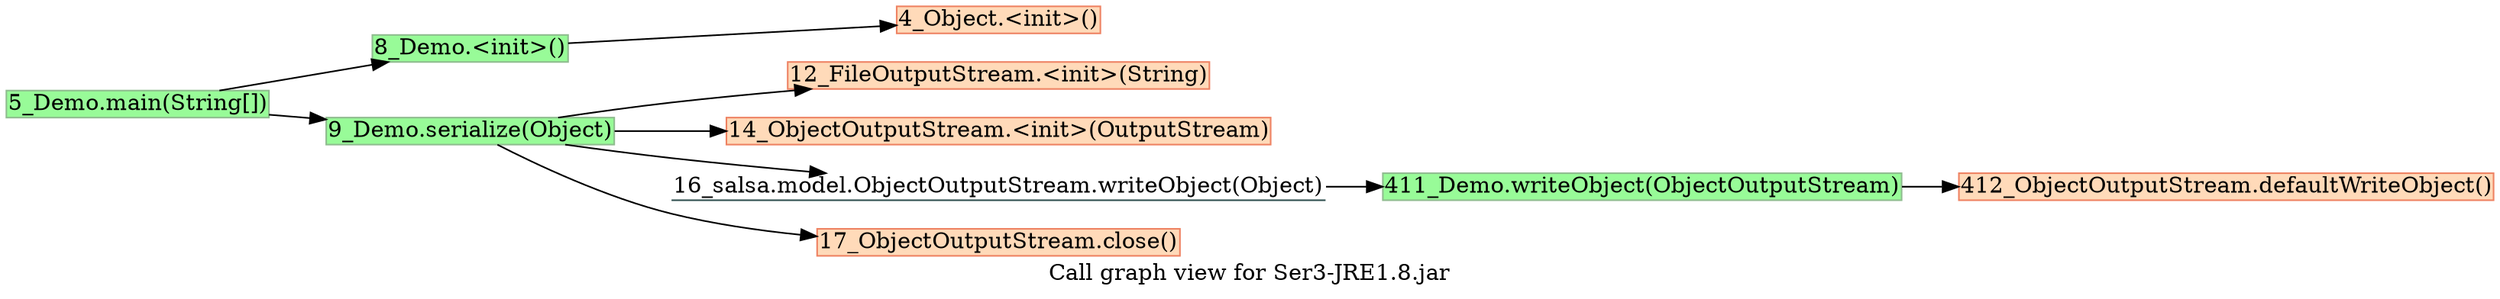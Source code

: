 digraph G {
	rankdir = LR;
	graph[label="Call graph view for Ser3-JRE1.8.jar"];
	node[style=filled,fillcolor ="white",shape=box,margin=0.02,width=0,height=0];
//	"0_FakeRootClass.fakeRootMethod()"[fillcolor=peachpuff,color=salmon2];
//	"1_FakeRootClass.fakeWorldClinit()"[fillcolor=peachpuff,color=salmon2];
//	"2_Object.<clinit>()"[fillcolor=peachpuff,color=salmon2];
//	"3_String.<clinit>()"[fillcolor=peachpuff,color=salmon2];
	"4_Object.<init>()"[fillcolor=peachpuff,color=salmon2];
	"5_Demo.main(String[])"[fillcolor=palegreen,color=darkseagreen];
//	"6_Object.registerNatives()"[fillcolor=peachpuff,color=salmon2];
//	"7_String$CaseInsensitiveComparator.<init>(String$1)"[fillcolor=peachpuff,color=salmon2];
	"8_Demo.<init>()"[fillcolor=palegreen,color=darkseagreen];
	"9_Demo.serialize(Object)"[fillcolor=palegreen,color=darkseagreen];
//	"10_String$CaseInsensitiveComparator.<init>()"[fillcolor=peachpuff,color=salmon2];
//	"11_FileOutputStream.<clinit>()"[fillcolor=peachpuff,color=salmon2];
	"12_FileOutputStream.<init>(String)"[fillcolor=peachpuff,color=salmon2];
//	"13_ObjectOutputStream.<clinit>()"[fillcolor=peachpuff,color=salmon2];
	"14_ObjectOutputStream.<init>(OutputStream)"[fillcolor=peachpuff,color=salmon2];
//	"15_ObjectOutputStream.writeObject(Object)"[fillcolor=peachpuff,color=salmon2];
	"16_salsa.model.ObjectOutputStream.writeObject(Object)"[shape=underline,fillcolor=white,color=darkslategray];
	"17_ObjectOutputStream.close()"[fillcolor=peachpuff,color=salmon2];
//	"18_FileOutputStream.initIDs()"[fillcolor=peachpuff,color=salmon2];
//	"19_OutputStream.<init>()"[fillcolor=peachpuff,color=salmon2];
//	"20_FileOutputStream.finalize()"[fillcolor=peachpuff,color=salmon2];
//	"21_File.<clinit>()"[fillcolor=peachpuff,color=salmon2];
//	"22_File.<init>(String)"[fillcolor=peachpuff,color=salmon2];
//	"23_FileOutputStream.<init>(File,<Primordial,Z>)"[fillcolor=peachpuff,color=salmon2];
//	"24_ObjectOutputStream.verifySubclass()"[fillcolor=peachpuff,color=salmon2];
//	"25_ObjectOutputStream$BlockDataOutputStream.<init>(OutputStream)"[fillcolor=peachpuff,color=salmon2];
//	"26_ObjectOutputStream$HandleTable.<init>(<Primordial,I>,<Primordial,F>)"[fillcolor=peachpuff,color=salmon2];
//	"27_ObjectOutputStream$ReplaceTable.<init>(<Primordial,I>,<Primordial,F>)"[fillcolor=peachpuff,color=salmon2];
//	"28_ObjectOutputStream.writeStreamHeader()"[fillcolor=peachpuff,color=salmon2];
//	"29_ObjectOutputStream$BlockDataOutputStream.setBlockDataMode(<Primordial,Z>)"[fillcolor=peachpuff,color=salmon2];
//	"30_ObjectOutputStream$DebugTraceInfoStack.<init>()"[fillcolor=peachpuff,color=salmon2];
//	"31_ObjectOutputStream.flush()"[fillcolor=peachpuff,color=salmon2];
//	"32_ObjectOutputStream.clear()"[fillcolor=peachpuff,color=salmon2];
//	"33_ObjectOutputStream$BlockDataOutputStream.close()"[fillcolor=peachpuff,color=salmon2];
//	"34_FileDescriptor.<clinit>()"[fillcolor=peachpuff,color=salmon2];
//	"35_OutputStream.flush()"[fillcolor=peachpuff,color=salmon2];
//	"36_FileOutputStream.close()"[fillcolor=peachpuff,color=salmon2];
//	"37_Class.desiredAssertionStatus()"[fillcolor=peachpuff,color=salmon2];
//	"38_DefaultFileSystem.getFileSystem()"[fillcolor=peachpuff,color=salmon2];
//	"39_StringBuilder.<init>()"[fillcolor=peachpuff,color=salmon2];
//	"40_StringBuilder.append(String)"[fillcolor=peachpuff,color=salmon2];
//	"41_Class.getDeclaredField(String)"[fillcolor=peachpuff,color=salmon2];
//	"42_Throwable.<clinit>()"[fillcolor=peachpuff,color=salmon2];
//	"43_Error.<init>(Throwable)"[fillcolor=peachpuff,color=salmon2];
//	"44_NullPointerException.<init>()"[fillcolor=peachpuff,color=salmon2];
//	"45_File.getPath()"[fillcolor=peachpuff,color=salmon2];
//	"46_System.getSecurityManager()"[fillcolor=peachpuff,color=salmon2];
//	"47_System.<clinit>()"[fillcolor=peachpuff,color=salmon2];
//	"48_File.isInvalid()"[fillcolor=peachpuff,color=salmon2];
//	"49_FileNotFoundException.<init>(String)"[fillcolor=peachpuff,color=salmon2];
//	"50_FileDescriptor.<init>()"[fillcolor=peachpuff,color=salmon2];
//	"51_FileDescriptor.attach(Closeable)"[fillcolor=peachpuff,color=salmon2];
//	"52_FileOutputStream.open(String,<Primordial,Z>)"[fillcolor=peachpuff,color=salmon2];
//	"53_Object.getClass()"[fillcolor=peachpuff,color=salmon2];
//	"54_ObjectOutputStream$Caches.<clinit>()"[fillcolor=peachpuff,color=salmon2];
//	"55_ObjectStreamClass.processQueue(ReferenceQueue,ConcurrentMap)"[fillcolor=peachpuff,color=salmon2];
//	"56_ObjectStreamClass.<clinit>()"[fillcolor=peachpuff,color=salmon2];
//	"57_Reference.<clinit>()"[fillcolor=peachpuff,color=salmon2];
//	"58_ObjectStreamClass$WeakClassKey.<init>(Class,ReferenceQueue)"[fillcolor=peachpuff,color=salmon2];
//	"59_ObjectOutputStream.auditSubclass(Class)"[fillcolor=peachpuff,color=salmon2];
//	"60_Boolean.valueOf(<Primordial,Z>)"[fillcolor=peachpuff,color=salmon2];
//	"61_Boolean.<clinit>()"[fillcolor=peachpuff,color=salmon2];
//	"62_DataOutputStream.<init>(OutputStream)"[fillcolor=peachpuff,color=salmon2];
//	"63_ObjectOutputStream$HandleTable.clear()"[fillcolor=peachpuff,color=salmon2];
//	"64_ObjectOutputStream$BlockDataOutputStream.writeShort(<Primordial,I>)"[fillcolor=peachpuff,color=salmon2];
//	"65_ObjectOutputStream$BlockDataOutputStream.drain()"[fillcolor=peachpuff,color=salmon2];
//	"66_ArrayList.<clinit>()"[fillcolor=peachpuff,color=salmon2];
//	"67_ArrayList.<init>()"[fillcolor=peachpuff,color=salmon2];
//	"68_ObjectOutputStream$BlockDataOutputStream.flush()"[fillcolor=peachpuff,color=salmon2];
//	"69_ObjectOutputStream$ReplaceTable.clear()"[fillcolor=peachpuff,color=salmon2];
//	"70_FileDescriptor.<init>(<Primordial,I>)"[fillcolor=peachpuff,color=salmon2];
//	"71_FileDescriptor.initIDs()"[fillcolor=peachpuff,color=salmon2];
//	"72_FileDescriptor$1.<init>()"[fillcolor=peachpuff,color=salmon2];
//	"73_Class.getClassLoader()"[fillcolor=peachpuff,color=salmon2];
//	"74_Class.desiredAssertionStatus0(Class)"[fillcolor=peachpuff,color=salmon2];
//	"75_Class.<clinit>()"[fillcolor=peachpuff,color=salmon2];
//	"76_Class.getName()"[fillcolor=peachpuff,color=salmon2];
//	"77_UnixFileSystem.<clinit>()"[fillcolor=peachpuff,color=salmon2];
//	"78_FileSystem.<clinit>()"[fillcolor=peachpuff,color=salmon2];
//	"79_UnixFileSystem.<init>()"[fillcolor=peachpuff,color=salmon2];
//	"80_AbstractStringBuilder.<init>(<Primordial,I>)"[fillcolor=peachpuff,color=salmon2];
//	"81_AbstractStringBuilder.append(String)"[fillcolor=peachpuff,color=salmon2];
//	"82_Class.checkMemberAccess(<Primordial,I>,Class,<Primordial,Z>)"[fillcolor=peachpuff,color=salmon2];
//	"83_Class.privateGetDeclaredFields(<Primordial,Z>)"[fillcolor=peachpuff,color=salmon2];
//	"84_Class.searchFields(Field[],String)"[fillcolor=peachpuff,color=salmon2];
//	"85_NoSuchFieldException.<init>(String)"[fillcolor=peachpuff,color=salmon2];
//	"86_ArrayList.<init>(<Primordial,I>)"[fillcolor=peachpuff,color=salmon2];
//	"87_Collections.unmodifiableList(List)"[fillcolor=peachpuff,color=salmon2];
//	"88_Collections.<clinit>()"[fillcolor=peachpuff,color=salmon2];
//	"89_Throwable.<init>(Throwable)"[fillcolor=peachpuff,color=salmon2];
//	"90_RuntimeException.<init>()"[fillcolor=peachpuff,color=salmon2];
//	"91_SecurityManager.<clinit>()"[fillcolor=peachpuff,color=salmon2];
//	"92_System.initializeSystemClass()"[fillcolor=peachpuff,color=salmon2];
//	"93_Shutdown.runHooks()"[fillcolor=peachpuff,color=salmon2];
//	"94_Shutdown.<clinit>()"[fillcolor=peachpuff,color=salmon2];
//	"95_ThreadGroup.uncaughtException(Thread,Throwable)"[fillcolor=peachpuff,color=salmon2];
//	"96_File$PathStatus.<clinit>()"[fillcolor=peachpuff,color=salmon2];
//	"97_IOException.<init>(String)"[fillcolor=peachpuff,color=salmon2];
//	"98_ArrayList.add(Object)"[fillcolor=peachpuff,color=salmon2];
//	"99_FileOutputStream.open0(String,<Primordial,Z>)"[fillcolor=peachpuff,color=salmon2];
//	"100_ReferenceQueue.<clinit>()"[fillcolor=peachpuff,color=salmon2];
//	"101_ReferenceQueue.<init>()"[fillcolor=peachpuff,color=salmon2];
//	"102_ObjectStreamClass.initNative()"[fillcolor=peachpuff,color=salmon2];
//	"103_Reference$Lock.<init>(Reference$1)"[fillcolor=peachpuff,color=salmon2];
//	"104_Reference$1.<init>()"[fillcolor=peachpuff,color=salmon2];
//	"105_WeakReference.<init>(Object,ReferenceQueue)"[fillcolor=peachpuff,color=salmon2];
//	"106_System.identityHashCode(Object)"[fillcolor=peachpuff,color=salmon2];
//	"107_ObjectOutputStream$1.<init>(Class)"[fillcolor=peachpuff,color=salmon2];
//	"108_Boolean.<init>(<Primordial,Z>)"[fillcolor=peachpuff,color=salmon2];
//	"109_Class.getPrimitiveClass(String)"[fillcolor=peachpuff,color=salmon2];
//	"110_FilterOutputStream.<init>(OutputStream)"[fillcolor=peachpuff,color=salmon2];
//	"111_Arrays.fill(I[],<Primordial,I>)"[fillcolor=peachpuff,color=salmon2];
//	"112_Arrays.<clinit>()"[fillcolor=peachpuff,color=salmon2];
//	"113_Arrays.fill(Object[],<Primordial,I>,<Primordial,I>,Object)"[fillcolor=peachpuff,color=salmon2];
//	"114_Bits.putShort(B[],<Primordial,I>,<Primordial,S>)"[fillcolor=peachpuff,color=salmon2];
//	"115_DataOutputStream.writeShort(<Primordial,I>)"[fillcolor=peachpuff,color=salmon2];
//	"116_ObjectOutputStream$BlockDataOutputStream.writeBlockHeader(<Primordial,I>)"[fillcolor=peachpuff,color=salmon2];
//	"117_FileOutputStream.write(B[],<Primordial,I>,<Primordial,I>)"[fillcolor=peachpuff,color=salmon2];
//	"118_AbstractList.<init>()"[fillcolor=peachpuff,color=salmon2];
//	"119_ObjectOutputStream$HandleTable.size()"[fillcolor=peachpuff,color=salmon2];
//	"120_Class.getClassLoader0()"[fillcolor=peachpuff,color=salmon2];
//	"121_ClassLoader.checkClassLoaderPermission(ClassLoader,Class)"[fillcolor=peachpuff,color=salmon2];
//	"122_ClassLoader.<clinit>()"[fillcolor=peachpuff,color=salmon2];
//	"123_Class.registerNatives()"[fillcolor=peachpuff,color=salmon2];
//	"124_UnixFileSystem.initIDs()"[fillcolor=peachpuff,color=salmon2];
//	"125_FileSystem.getBooleanProperty(String,<Primordial,Z>)"[fillcolor=peachpuff,color=salmon2];
//	"126_FileSystem.<init>()"[fillcolor=peachpuff,color=salmon2];
//	"127_ExpiringCache.<init>()"[fillcolor=peachpuff,color=salmon2];
//	"128_AbstractStringBuilder.appendNull()"[fillcolor=peachpuff,color=salmon2];
//	"129_String.length()"[fillcolor=peachpuff,color=salmon2];
//	"130_AbstractStringBuilder.ensureCapacityInternal(<Primordial,I>)"[fillcolor=peachpuff,color=salmon2];
//	"131_String.getChars(<Primordial,I>,<Primordial,I>,C[],<Primordial,I>)"[fillcolor=peachpuff,color=salmon2];
//	"132_ClassLoader.getClassLoader(Class)"[fillcolor=peachpuff,color=salmon2];
//	"133_Class.checkPackageAccess(ClassLoader,<Primordial,Z>)"[fillcolor=peachpuff,color=salmon2];
//	"134_Class.checkInitted()"[fillcolor=peachpuff,color=salmon2];
//	"135_Class.reflectionData()"[fillcolor=peachpuff,color=salmon2];
//	"136_Class.getDeclaredFields0(<Primordial,Z>)"[fillcolor=peachpuff,color=salmon2];
//	"137_String.intern()"[fillcolor=peachpuff,color=salmon2];
//	"138_Class.getReflectionFactory()"[fillcolor=peachpuff,color=salmon2];
//	"139_ReflectiveOperationException.<init>(String)"[fillcolor=peachpuff,color=salmon2];
//	"140_StringBuilder.append(<Primordial,I>)"[fillcolor=peachpuff,color=salmon2];
//	"141_IllegalArgumentException.<init>(String)"[fillcolor=peachpuff,color=salmon2];
//	"142_Collections$UnmodifiableRandomAccessList.<init>(List)"[fillcolor=peachpuff,color=salmon2];
//	"143_Collections$UnmodifiableList.<init>(List)"[fillcolor=peachpuff,color=salmon2];
//	"144_Collections$EmptySet.<init>(Collections$1)"[fillcolor=peachpuff,color=salmon2];
//	"145_Collections$EmptyList.<init>(Collections$1)"[fillcolor=peachpuff,color=salmon2];
//	"146_Collections$EmptyMap.<init>(Collections$1)"[fillcolor=peachpuff,color=salmon2];
//	"147_Throwable.fillInStackTrace()"[fillcolor=peachpuff,color=salmon2];
//	"148_Throwable.toString()"[fillcolor=peachpuff,color=salmon2];
//	"149_Exception.<init>()"[fillcolor=peachpuff,color=salmon2];
//	"150_SecurityManager.getRootGroup()"[fillcolor=peachpuff,color=salmon2];
//	"151_Properties.<clinit>()"[fillcolor=peachpuff,color=salmon2];
//	"152_Properties.<init>()"[fillcolor=peachpuff,color=salmon2];
//	"153_Hashtable.put(Object,Object)"[fillcolor=peachpuff,color=salmon2];
//	"154_FileInputStream.<clinit>()"[fillcolor=peachpuff,color=salmon2];
//	"155_InputStream.<init>()"[fillcolor=peachpuff,color=salmon2];
//	"156_PrintStream.<init>(OutputStream)"[fillcolor=peachpuff,color=salmon2];
//	"157_Shutdown$Lock.<init>(Shutdown$1)"[fillcolor=peachpuff,color=salmon2];
//	"158_StringBuilder.toString()"[fillcolor=peachpuff,color=salmon2];
//	"159_PrintStream.print(String)"[fillcolor=peachpuff,color=salmon2];
//	"160_File$PathStatus.<init>(String,<Primordial,I>)"[fillcolor=peachpuff,color=salmon2];
//	"161_Exception.<init>(String)"[fillcolor=peachpuff,color=salmon2];
//	"162_ArrayList.ensureCapacityInternal(<Primordial,I>)"[fillcolor=peachpuff,color=salmon2];
//	"163_ReferenceQueue$Null.<init>(ReferenceQueue$1)"[fillcolor=peachpuff,color=salmon2];
//	"164_ReferenceQueue$Lock.<init>(ReferenceQueue$1)"[fillcolor=peachpuff,color=salmon2];
//	"165_Reference$Lock.<init>()"[fillcolor=peachpuff,color=salmon2];
//	"166_Reference.<init>(Object,ReferenceQueue)"[fillcolor=peachpuff,color=salmon2];
//	"167_Arrays.rangeCheck(<Primordial,I>,<Primordial,I>,<Primordial,I>)"[fillcolor=peachpuff,color=salmon2];
//	"168_ObjectOutputStream$BlockDataOutputStream.write(<Primordial,I>)"[fillcolor=peachpuff,color=salmon2];
//	"169_DataOutputStream.incCount(<Primordial,I>)"[fillcolor=peachpuff,color=salmon2];
//	"170_Bits.putInt(B[],<Primordial,I>,<Primordial,I>)"[fillcolor=peachpuff,color=salmon2];
//	"171_FileOutputStream.writeBytes(B[],<Primordial,I>,<Primordial,I>,<Primordial,Z>)"[fillcolor=peachpuff,color=salmon2];
//	"172_AbstractCollection.<init>()"[fillcolor=peachpuff,color=salmon2];
//	"173_ClassLoader.needsClassLoaderPermissionCheck(ClassLoader,ClassLoader)"[fillcolor=peachpuff,color=salmon2];
//	"174_ClassLoader.registerNatives()"[fillcolor=peachpuff,color=salmon2];
//	"175_Vector.<init>()"[fillcolor=peachpuff,color=salmon2];
//	"176_Stack.<init>()"[fillcolor=peachpuff,color=salmon2];
//	"177_System.getProperty(String)"[fillcolor=peachpuff,color=salmon2];
//	"178_ExpiringCache.<init>(<Primordial,J>)"[fillcolor=peachpuff,color=salmon2];
//	"179_AbstractStringBuilder.newCapacity(<Primordial,I>)"[fillcolor=peachpuff,color=salmon2];
//	"180_Arrays.copyOf(C[],<Primordial,I>)"[fillcolor=peachpuff,color=salmon2];
//	"181_StringIndexOutOfBoundsException.<init>(<Primordial,I>)"[fillcolor=peachpuff,color=salmon2];
//	"182_System.arraycopy(Object,<Primordial,I>,Object,<Primordial,I>,<Primordial,I>)"[fillcolor=peachpuff,color=salmon2];
//	"183_String.lastIndexOf(<Primordial,I>)"[fillcolor=peachpuff,color=salmon2];
//	"184_String.substring(<Primordial,I>,<Primordial,I>)"[fillcolor=peachpuff,color=salmon2];
//	"185_Proxy.isProxyClass(Class)"[fillcolor=peachpuff,color=salmon2];
//	"186_Proxy.<clinit>()"[fillcolor=peachpuff,color=salmon2];
//	"187_Class.getInterfaces()"[fillcolor=peachpuff,color=salmon2];
//	"188_Class$3.<init>()"[fillcolor=peachpuff,color=salmon2];
//	"189_Class.newReflectionData(SoftReference,<Primordial,I>)"[fillcolor=peachpuff,color=salmon2];
//	"190_AbstractStringBuilder.append(<Primordial,I>)"[fillcolor=peachpuff,color=salmon2];
//	"191_RuntimeException.<init>(String)"[fillcolor=peachpuff,color=salmon2];
//	"192_Collections$UnmodifiableCollection.<init>(Collection)"[fillcolor=peachpuff,color=salmon2];
//	"193_Collections$EmptySet.<init>()"[fillcolor=peachpuff,color=salmon2];
//	"194_Collections$EmptyList.<init>()"[fillcolor=peachpuff,color=salmon2];
//	"195_Collections$EmptyMap.<init>()"[fillcolor=peachpuff,color=salmon2];
//	"196_Object.getClass()"[fillcolor=peachpuff,color=salmon2];
//	"197_Throwable.getLocalizedMessage()"[fillcolor=peachpuff,color=salmon2];
//	"198_Throwable.<init>()"[fillcolor=peachpuff,color=salmon2];
//	"199_Properties.<init>(Properties)"[fillcolor=peachpuff,color=salmon2];
//	"200_String.hashCode()"[fillcolor=peachpuff,color=salmon2];
//	"201_Hashtable.addEntry(<Primordial,I>,Object,Object,<Primordial,I>)"[fillcolor=peachpuff,color=salmon2];
//	"202_FileInputStream.initIDs()"[fillcolor=peachpuff,color=salmon2];
//	"203_FileInputStream.finalize()"[fillcolor=peachpuff,color=salmon2];
//	"204_Enum.finalize()"[fillcolor=peachpuff,color=salmon2];
//	"205_PrintStream.<init>(OutputStream,<Primordial,Z>)"[fillcolor=peachpuff,color=salmon2];
//	"206_Shutdown$Lock.<init>()"[fillcolor=peachpuff,color=salmon2];
//	"207_String.<init>(C[],<Primordial,I>,<Primordial,I>)"[fillcolor=peachpuff,color=salmon2];
//	"208_PrintStream.write(String)"[fillcolor=peachpuff,color=salmon2];
//	"209_Enum.<init>(String,<Primordial,I>)"[fillcolor=peachpuff,color=salmon2];
//	"210_Throwable.<init>(String)"[fillcolor=peachpuff,color=salmon2];
//	"211_ArrayList.calculateCapacity(Object[],<Primordial,I>)"[fillcolor=peachpuff,color=salmon2];
//	"212_ArrayList.ensureExplicitCapacity(<Primordial,I>)"[fillcolor=peachpuff,color=salmon2];
//	"213_ReferenceQueue$Null.<init>()"[fillcolor=peachpuff,color=salmon2];
//	"214_ReferenceQueue$Lock.<init>()"[fillcolor=peachpuff,color=salmon2];
//	"215_ArrayIndexOutOfBoundsException.<init>(<Primordial,I>)"[fillcolor=peachpuff,color=salmon2];
//	"216_Vector.<init>(<Primordial,I>)"[fillcolor=peachpuff,color=salmon2];
//	"217_ExpiringCache$1.<init>(ExpiringCache)"[fillcolor=peachpuff,color=salmon2];
//	"218_AbstractStringBuilder.hugeCapacity(<Primordial,I>)"[fillcolor=peachpuff,color=salmon2];
//	"219_Math.min(<Primordial,I>,<Primordial,I>)"[fillcolor=peachpuff,color=salmon2];
//	"220_Math.<clinit>()"[fillcolor=peachpuff,color=salmon2];
//	"221_IndexOutOfBoundsException.<init>(String)"[fillcolor=peachpuff,color=salmon2];
//	"222_System.arraycopy(Object,Object)"[fillcolor=peachpuff,color=salmon2];
//	"223_String.lastIndexOf(<Primordial,I>,<Primordial,I>)"[fillcolor=peachpuff,color=salmon2];
//	"224_Class.isAssignableFrom(Class)"[fillcolor=peachpuff,color=salmon2];
//	"225_Proxy$KeyFactory.<init>(Proxy$1)"[fillcolor=peachpuff,color=salmon2];
//	"226_Proxy$ProxyClassFactory.<clinit>()"[fillcolor=peachpuff,color=salmon2];
//	"227_Proxy$ProxyClassFactory.<init>(Proxy$1)"[fillcolor=peachpuff,color=salmon2];
//	"228_WeakCache.<init>(BiFunction,BiFunction)"[fillcolor=peachpuff,color=salmon2];
//	"229_Class$ReflectionData.<init>(<Primordial,I>)"[fillcolor=peachpuff,color=salmon2];
//	"230_SoftReference.<init>(Object)"[fillcolor=peachpuff,color=salmon2];
//	"231_Class$Atomic.casReflectionData(Class,SoftReference,SoftReference)"[fillcolor=peachpuff,color=salmon2];
//	"232_Class$Atomic.<clinit>()"[fillcolor=peachpuff,color=salmon2];
//	"233_StringBuilder.append(String)"[fillcolor=peachpuff,color=salmon2];
//	"234_Integer.stringSize(<Primordial,I>)"[fillcolor=peachpuff,color=salmon2];
//	"235_Integer.<clinit>()"[fillcolor=peachpuff,color=salmon2];
//	"236_Integer.getChars(<Primordial,I>,<Primordial,I>,C[])"[fillcolor=peachpuff,color=salmon2];
//	"237_AbstractSet.<init>()"[fillcolor=peachpuff,color=salmon2];
//	"238_AbstractMap.<init>()"[fillcolor=peachpuff,color=salmon2];
//	"239_Throwable.getMessage()"[fillcolor=peachpuff,color=salmon2];
//	"240_Hashtable.<init>()"[fillcolor=peachpuff,color=salmon2];
//	"241_Hashtable.rehash()"[fillcolor=peachpuff,color=salmon2];
//	"242_Hashtable$Entry.<init>(<Primordial,I>,Object,Object,Hashtable$Entry)"[fillcolor=peachpuff,color=salmon2];
//	"243_FileInputStream.close()"[fillcolor=peachpuff,color=salmon2];
//	"244_PrintStream.requireNonNull(Object,String)"[fillcolor=peachpuff,color=salmon2];
//	"245_PrintStream.<init>(<Primordial,Z>,OutputStream)"[fillcolor=peachpuff,color=salmon2];
//	"246_Arrays.copyOfRange(C[],<Primordial,I>,<Primordial,I>)"[fillcolor=peachpuff,color=salmon2];
//	"247_PrintStream.ensureOpen()"[fillcolor=peachpuff,color=salmon2];
//	"248_String.indexOf(<Primordial,I>)"[fillcolor=peachpuff,color=salmon2];
//	"249_Math.max(<Primordial,I>,<Primordial,I>)"[fillcolor=peachpuff,color=salmon2];
//	"250_ArrayList.grow(<Primordial,I>)"[fillcolor=peachpuff,color=salmon2];
//	"251_Vector.<init>(<Primordial,I>,<Primordial,I>)"[fillcolor=peachpuff,color=salmon2];
//	"252_LinkedHashMap.<init>()"[fillcolor=peachpuff,color=salmon2];
//	"253_OutOfMemoryError.<init>()"[fillcolor=peachpuff,color=salmon2];
//	"254_Float.floatToRawIntBits(<Primordial,F>)"[fillcolor=peachpuff,color=salmon2];
//	"255_Float.<clinit>()"[fillcolor=peachpuff,color=salmon2];
//	"256_Double.doubleToRawLongBits(<Primordial,D>)"[fillcolor=peachpuff,color=salmon2];
//	"257_Double.<clinit>()"[fillcolor=peachpuff,color=salmon2];
//	"258_Math.powerOfTwoD(<Primordial,I>)"[fillcolor=peachpuff,color=salmon2];
//	"259_ArrayStoreException.<init>()"[fillcolor=peachpuff,color=salmon2];
//	"260_String.lastIndexOfSupplementary(<Primordial,I>,<Primordial,I>)"[fillcolor=peachpuff,color=salmon2];
//	"261_Proxy$KeyFactory.<init>()"[fillcolor=peachpuff,color=salmon2];
//	"262_Proxy$ProxyClassFactory.<init>()"[fillcolor=peachpuff,color=salmon2];
//	"263_Objects.requireNonNull(Object)"[fillcolor=peachpuff,color=salmon2];
//	"264_Reference.<init>(Object)"[fillcolor=peachpuff,color=salmon2];
//	"265_Class.access$100(Class,<Primordial,Z>)"[fillcolor=peachpuff,color=salmon2];
//	"266_Class$Atomic.objectFieldOffset(Field[],String)"[fillcolor=peachpuff,color=salmon2];
//	"267_Hashtable.<init>(<Primordial,I>,<Primordial,F>)"[fillcolor=peachpuff,color=salmon2];
//	"268_Math.min(<Primordial,F>,<Primordial,F>)"[fillcolor=peachpuff,color=salmon2];
//	"269_NullPointerException.<init>(String)"[fillcolor=peachpuff,color=salmon2];
//	"270_OutputStreamWriter.<init>(OutputStream)"[fillcolor=peachpuff,color=salmon2];
//	"271_BufferedWriter.<clinit>()"[fillcolor=peachpuff,color=salmon2];
//	"272_BufferedWriter.<init>(Writer)"[fillcolor=peachpuff,color=salmon2];
//	"273_String.indexOf(<Primordial,I>,<Primordial,I>)"[fillcolor=peachpuff,color=salmon2];
//	"274_ArrayList.hugeCapacity(<Primordial,I>)"[fillcolor=peachpuff,color=salmon2];
//	"275_Arrays.copyOf(Object[],<Primordial,I>)"[fillcolor=peachpuff,color=salmon2];
//	"276_HashMap.<init>()"[fillcolor=peachpuff,color=salmon2];
//	"277_VirtualMachineError.<init>()"[fillcolor=peachpuff,color=salmon2];
//	"278_AssertionError.<init>()"[fillcolor=peachpuff,color=salmon2];
//	"279_Double.longBitsToDouble(<Primordial,J>)"[fillcolor=peachpuff,color=salmon2];
//	"280_Character.isValidCodePoint(<Primordial,I>)"[fillcolor=peachpuff,color=salmon2];
//	"281_Character.<clinit>()"[fillcolor=peachpuff,color=salmon2];
//	"282_Character.highSurrogate(<Primordial,I>)"[fillcolor=peachpuff,color=salmon2];
//	"283_Character.lowSurrogate(<Primordial,I>)"[fillcolor=peachpuff,color=salmon2];
//	"284_Class.access$200(Field[],String)"[fillcolor=peachpuff,color=salmon2];
//	"285_Error.<init>(String)"[fillcolor=peachpuff,color=salmon2];
//	"286_Dictionary.<init>()"[fillcolor=peachpuff,color=salmon2];
//	"287_Float.isNaN(<Primordial,F>)"[fillcolor=peachpuff,color=salmon2];
//	"288_StringBuilder.append(<Primordial,F>)"[fillcolor=peachpuff,color=salmon2];
//	"289_Writer.<init>(Object)"[fillcolor=peachpuff,color=salmon2];
//	"290_BufferedWriter.<init>(Writer,<Primordial,I>)"[fillcolor=peachpuff,color=salmon2];
//	"291_String.indexOfSupplementary(<Primordial,I>,<Primordial,I>)"[fillcolor=peachpuff,color=salmon2];
//	"292_Object.getClass()"[fillcolor=peachpuff,color=salmon2];
//	"293_Arrays.copyOf(Object[],<Primordial,I>,Class)"[fillcolor=peachpuff,color=salmon2];
//	"294_Error.<init>()"[fillcolor=peachpuff,color=salmon2];
//	"295_AbstractStringBuilder.append(<Primordial,F>)"[fillcolor=peachpuff,color=salmon2];
//	"296_Array.newInstance(Class,<Primordial,I>)"[fillcolor=peachpuff,color=salmon2];
//	"297_Array.newArray(Class,<Primordial,I>)"[fillcolor=peachpuff,color=salmon2];
//	"298_Class.getComponentType()"[fillcolor=peachpuff,color=salmon2];
//	"299_OutputStreamWriter.flushBuffer()"[fillcolor=peachpuff,color=salmon2];
//	"300_BufferedWriter.flushBuffer()"[fillcolor=peachpuff,color=salmon2];
//	"301_Writer.write(String)"[fillcolor=peachpuff,color=salmon2];
//	"302_WeakCache.containsValue(Object)"[fillcolor=peachpuff,color=salmon2];
//	"303_String.equals(Object)"[fillcolor=peachpuff,color=salmon2];
//	"304_String.equalsIgnoreCase(String)"[fillcolor=peachpuff,color=salmon2];
//	"305_ClassLoader.isAncestor(ClassLoader)"[fillcolor=peachpuff,color=salmon2];
//	"306_ClassLoader.desiredAssertionStatus(String)"[fillcolor=peachpuff,color=salmon2];
//	"307_FileOutputStream.write(<Primordial,I>)"[fillcolor=peachpuff,color=salmon2];
//	"308_Boolean.booleanValue()"[fillcolor=peachpuff,color=salmon2];
//	"309_ReferenceQueue.poll()"[fillcolor=peachpuff,color=salmon2];
//	"310_SecurityManager.checkPackageAccess(String)"[fillcolor=peachpuff,color=salmon2];
//	"311_SecurityManager.checkPermission(Permission)"[fillcolor=peachpuff,color=salmon2];
//	"312_SecurityManager.checkWrite(String)"[fillcolor=peachpuff,color=salmon2];
//	"313_StringBuilder.append(<Primordial,C>)"[fillcolor=peachpuff,color=salmon2];
//	"314_UnixFileSystem.prefixLength(String)"[fillcolor=peachpuff,color=salmon2];
//	"315_UnixFileSystem.normalize(String)"[fillcolor=peachpuff,color=salmon2];
//	"316_UnixFileSystem.getPathSeparator()"[fillcolor=peachpuff,color=salmon2];
//	"317_UnixFileSystem.getSeparator()"[fillcolor=peachpuff,color=salmon2];
//	"318_Object.getClass()"[fillcolor=peachpuff,color=salmon2];
//	"319_BufferedWriter.ensureOpen()"[fillcolor=peachpuff,color=salmon2];
//	"320_OutputStreamWriter.write(C[],<Primordial,I>,<Primordial,I>)"[fillcolor=peachpuff,color=salmon2];
//	"321_BufferedWriter.write(String,<Primordial,I>,<Primordial,I>)"[fillcolor=peachpuff,color=salmon2];
//	"322_WeakCache.expungeStaleEntries()"[fillcolor=peachpuff,color=salmon2];
//	"323_WeakCache$LookupValue.<init>(Object)"[fillcolor=peachpuff,color=salmon2];
//	"324_String.regionMatches(<Primordial,Z>,<Primordial,I>,String,<Primordial,I>,<Primordial,I>)"[fillcolor=peachpuff,color=salmon2];
//	"325_String.lastIndexOf(String)"[fillcolor=peachpuff,color=salmon2];
//	"326_String.lastIndexOf(String,<Primordial,I>)"[fillcolor=peachpuff,color=salmon2];
//	"327_ReferenceQueue.reallyPoll()"[fillcolor=peachpuff,color=salmon2];
//	"328_SecurityManager$1.<init>(SecurityManager)"[fillcolor=peachpuff,color=salmon2];
//	"329_SecurityManager.getPackages(String)"[fillcolor=peachpuff,color=salmon2];
//	"330_String.startsWith(String)"[fillcolor=peachpuff,color=salmon2];
//	"331_AbstractStringBuilder.append(<Primordial,C>)"[fillcolor=peachpuff,color=salmon2];
//	"332_String.charAt(<Primordial,I>)"[fillcolor=peachpuff,color=salmon2];
//	"333_UnixFileSystem.normalize(String,<Primordial,I>,<Primordial,I>)"[fillcolor=peachpuff,color=salmon2];
//	"334_BufferedWriter.min(<Primordial,I>,<Primordial,I>)"[fillcolor=peachpuff,color=salmon2];
//	"335_Character.toUpperCase(<Primordial,C>)"[fillcolor=peachpuff,color=salmon2];
//	"336_Character.toLowerCase(<Primordial,C>)"[fillcolor=peachpuff,color=salmon2];
//	"337_String.lastIndexOf(C[],<Primordial,I>,<Primordial,I>,C[],<Primordial,I>,<Primordial,I>,<Primordial,I>)"[fillcolor=peachpuff,color=salmon2];
//	"338_StringTokenizer.<init>(String,String)"[fillcolor=peachpuff,color=salmon2];
//	"339_StringTokenizer.countTokens()"[fillcolor=peachpuff,color=salmon2];
//	"340_StringTokenizer.hasMoreElements()"[fillcolor=peachpuff,color=salmon2];
//	"341_StringTokenizer.nextToken()"[fillcolor=peachpuff,color=salmon2];
//	"342_String.startsWith(String,<Primordial,I>)"[fillcolor=peachpuff,color=salmon2];
//	"343_StringBuffer.<clinit>()"[fillcolor=peachpuff,color=salmon2];
//	"344_StringBuffer.<init>(<Primordial,I>)"[fillcolor=peachpuff,color=salmon2];
//	"345_StringBuffer.append(String)"[fillcolor=peachpuff,color=salmon2];
//	"346_StringBuffer.append(<Primordial,C>)"[fillcolor=peachpuff,color=salmon2];
//	"347_StringBuffer.toString()"[fillcolor=peachpuff,color=salmon2];
//	"348_Character.toUpperCase(<Primordial,I>)"[fillcolor=peachpuff,color=salmon2];
//	"349_Character.toLowerCase(<Primordial,I>)"[fillcolor=peachpuff,color=salmon2];
//	"350_StringTokenizer.<init>(String,String,<Primordial,Z>)"[fillcolor=peachpuff,color=salmon2];
//	"351_StringTokenizer.skipDelimiters(<Primordial,I>)"[fillcolor=peachpuff,color=salmon2];
//	"352_StringTokenizer.scanToken(<Primordial,I>)"[fillcolor=peachpuff,color=salmon2];
//	"353_StringTokenizer.hasMoreTokens()"[fillcolor=peachpuff,color=salmon2];
//	"354_NoSuchElementException.<init>()"[fillcolor=peachpuff,color=salmon2];
//	"355_ObjectStreamField.<init>(String,Class)"[fillcolor=peachpuff,color=salmon2];
//	"356_String.<init>(C[],<Primordial,Z>)"[fillcolor=peachpuff,color=salmon2];
//	"357_CharacterData.of(<Primordial,I>)"[fillcolor=peachpuff,color=salmon2];
//	"358_StringTokenizer.setMaxDelimCodePoint()"[fillcolor=peachpuff,color=salmon2];
//	"359_StringTokenizer.isDelimiter(<Primordial,I>)"[fillcolor=peachpuff,color=salmon2];
//	"360_Character.charCount(<Primordial,I>)"[fillcolor=peachpuff,color=salmon2];
//	"361_ObjectStreamField.<init>(String,Class,<Primordial,Z>)"[fillcolor=peachpuff,color=salmon2];
//	"362_CharacterDataLatin1.<clinit>()"[fillcolor=peachpuff,color=salmon2];
//	"363_CharacterData00.<clinit>()"[fillcolor=peachpuff,color=salmon2];
//	"364_CharacterData01.<clinit>()"[fillcolor=peachpuff,color=salmon2];
//	"365_CharacterData02.<clinit>()"[fillcolor=peachpuff,color=salmon2];
//	"366_CharacterData0E.<clinit>()"[fillcolor=peachpuff,color=salmon2];
//	"367_CharacterDataPrivateUse.<clinit>()"[fillcolor=peachpuff,color=salmon2];
//	"368_CharacterDataUndefined.<clinit>()"[fillcolor=peachpuff,color=salmon2];
//	"369_String.codePointAt(<Primordial,I>)"[fillcolor=peachpuff,color=salmon2];
//	"370_ObjectStreamField.getClassSignature(Class)"[fillcolor=peachpuff,color=salmon2];
//	"371_CharacterDataLatin1.<init>()"[fillcolor=peachpuff,color=salmon2];
//	"372_String.toCharArray()"[fillcolor=peachpuff,color=salmon2];
//	"373_CharacterData00.<init>()"[fillcolor=peachpuff,color=salmon2];
//	"374_CharacterData01.<init>()"[fillcolor=peachpuff,color=salmon2];
//	"375_CharacterData02.<init>()"[fillcolor=peachpuff,color=salmon2];
//	"376_CharacterData0E.<init>()"[fillcolor=peachpuff,color=salmon2];
//	"377_CharacterDataPrivateUse.<init>()"[fillcolor=peachpuff,color=salmon2];
//	"378_CharacterDataUndefined.<init>()"[fillcolor=peachpuff,color=salmon2];
//	"379_Character.codePointAtImpl(C[],<Primordial,I>,<Primordial,I>)"[fillcolor=peachpuff,color=salmon2];
//	"380_Class.isArray()"[fillcolor=peachpuff,color=salmon2];
//	"381_Class.isPrimitive()"[fillcolor=peachpuff,color=salmon2];
//	"382_Byte.<clinit>()"[fillcolor=peachpuff,color=salmon2];
//	"383_Long.<clinit>()"[fillcolor=peachpuff,color=salmon2];
//	"384_Short.<clinit>()"[fillcolor=peachpuff,color=salmon2];
//	"385_Void.<clinit>()"[fillcolor=peachpuff,color=salmon2];
//	"386_InternalError.<init>()"[fillcolor=peachpuff,color=salmon2];
//	"387_String.replace(<Primordial,C>,<Primordial,C>)"[fillcolor=peachpuff,color=salmon2];
//	"388_CharacterData.<init>()"[fillcolor=peachpuff,color=salmon2];
//	"389_Character.isHighSurrogate(<Primordial,C>)"[fillcolor=peachpuff,color=salmon2];
//	"390_Character.isLowSurrogate(<Primordial,C>)"[fillcolor=peachpuff,color=salmon2];
//	"391_Character.toCodePoint(<Primordial,C>,<Primordial,C>)"[fillcolor=peachpuff,color=salmon2];
//	"392_CharacterDataUndefined.toUpperCase(<Primordial,I>)"[fillcolor=peachpuff,color=salmon2];
//	"393_CharacterDataUndefined.toLowerCase(<Primordial,I>)"[fillcolor=peachpuff,color=salmon2];
//	"394_CharacterDataLatin1.toUpperCase(<Primordial,I>)"[fillcolor=peachpuff,color=salmon2];
//	"395_CharacterDataLatin1.toLowerCase(<Primordial,I>)"[fillcolor=peachpuff,color=salmon2];
//	"396_CharacterDataPrivateUse.toUpperCase(<Primordial,I>)"[fillcolor=peachpuff,color=salmon2];
//	"397_CharacterDataPrivateUse.toLowerCase(<Primordial,I>)"[fillcolor=peachpuff,color=salmon2];
//	"398_CharacterData0E.toUpperCase(<Primordial,I>)"[fillcolor=peachpuff,color=salmon2];
//	"399_CharacterData0E.toLowerCase(<Primordial,I>)"[fillcolor=peachpuff,color=salmon2];
//	"400_CharacterData02.toUpperCase(<Primordial,I>)"[fillcolor=peachpuff,color=salmon2];
//	"401_CharacterData02.toLowerCase(<Primordial,I>)"[fillcolor=peachpuff,color=salmon2];
//	"402_CharacterData00.toUpperCase(<Primordial,I>)"[fillcolor=peachpuff,color=salmon2];
//	"403_CharacterData00.toLowerCase(<Primordial,I>)"[fillcolor=peachpuff,color=salmon2];
//	"404_CharacterData01.toUpperCase(<Primordial,I>)"[fillcolor=peachpuff,color=salmon2];
//	"405_CharacterData01.toLowerCase(<Primordial,I>)"[fillcolor=peachpuff,color=salmon2];
//	"406_CharacterDataLatin1.getProperties(<Primordial,I>)"[fillcolor=peachpuff,color=salmon2];
//	"407_CharacterData0E.getProperties(<Primordial,I>)"[fillcolor=peachpuff,color=salmon2];
//	"408_CharacterData02.getProperties(<Primordial,I>)"[fillcolor=peachpuff,color=salmon2];
//	"409_CharacterData00.getProperties(<Primordial,I>)"[fillcolor=peachpuff,color=salmon2];
//	"410_CharacterData01.getProperties(<Primordial,I>)"[fillcolor=peachpuff,color=salmon2];
	"411_Demo.writeObject(ObjectOutputStream)"[fillcolor=palegreen,color=darkseagreen];
	"412_ObjectOutputStream.defaultWriteObject()"[fillcolor=peachpuff,color=salmon2];
//	"413_NotActiveException.<init>(String)"[fillcolor=peachpuff,color=salmon2];
//	"414_ObjectOutputStream.defaultWriteFields(Object,ObjectStreamClass)"[fillcolor=peachpuff,color=salmon2];
//	"415_ObjectStreamException.<init>(String)"[fillcolor=peachpuff,color=salmon2];
//	"416_ClassCastException.<init>()"[fillcolor=peachpuff,color=salmon2];
//	"417_ObjectOutputStream$BlockDataOutputStream.write(B[],<Primordial,I>,<Primordial,I>,<Primordial,Z>)"[fillcolor=peachpuff,color=salmon2];
//	"418_StringBuilder.append(Object)"[fillcolor=peachpuff,color=salmon2];
//	"419_ObjectOutputStream$DebugTraceInfoStack.push(String)"[fillcolor=peachpuff,color=salmon2];
//	"420_ObjectOutputStream.writeObject0(Object,<Primordial,Z>)"[fillcolor=peachpuff,color=salmon2];
//	"421_ObjectOutputStream$DebugTraceInfoStack.pop()"[fillcolor=peachpuff,color=salmon2];
//	"422_String.valueOf(Object)"[fillcolor=peachpuff,color=salmon2];
//	"423_ObjectOutputStream$ReplaceTable.lookup(Object)"[fillcolor=peachpuff,color=salmon2];
//	"424_ObjectOutputStream.writeNull()"[fillcolor=peachpuff,color=salmon2];
//	"425_ObjectOutputStream$HandleTable.lookup(Object)"[fillcolor=peachpuff,color=salmon2];
//	"426_ObjectOutputStream.writeHandle(<Primordial,I>)"[fillcolor=peachpuff,color=salmon2];
//	"427_ObjectOutputStream.writeClass(Class,<Primordial,Z>)"[fillcolor=peachpuff,color=salmon2];
//	"428_ObjectOutputStream.writeClassDesc(ObjectStreamClass,<Primordial,Z>)"[fillcolor=peachpuff,color=salmon2];
//	"429_ObjectStreamClass.lookup(Class,<Primordial,Z>)"[fillcolor=peachpuff,color=salmon2];
//	"430_ObjectOutputStream.replaceObject(Object)"[fillcolor=peachpuff,color=salmon2];
//	"431_ObjectOutputStream$ReplaceTable.assign(Object,Object)"[fillcolor=peachpuff,color=salmon2];
//	"432_ObjectOutputStream.writeString(String,<Primordial,Z>)"[fillcolor=peachpuff,color=salmon2];
//	"433_ObjectOutputStream.writeArray(Object,ObjectStreamClass,<Primordial,Z>)"[fillcolor=peachpuff,color=salmon2];
//	"434_ObjectOutputStream.writeEnum(Enum,ObjectStreamClass,<Primordial,Z>)"[fillcolor=peachpuff,color=salmon2];
//	"435_ObjectOutputStream.writeOrdinaryObject(Object,ObjectStreamClass,<Primordial,Z>)"[fillcolor=peachpuff,color=salmon2];
//	"436_ObjectOutputStream$DebugTraceInfoStack.toString()"[fillcolor=peachpuff,color=salmon2];
//	"437_NotSerializableException.<init>(String)"[fillcolor=peachpuff,color=salmon2];
//	"438_ArrayList.size()"[fillcolor=peachpuff,color=salmon2];
//	"439_ArrayList.remove(<Primordial,I>)"[fillcolor=peachpuff,color=salmon2];
//	"440_ObjectOutputStream$BlockDataOutputStream.writeByte(<Primordial,I>)"[fillcolor=peachpuff,color=salmon2];
//	"441_ObjectOutputStream$HandleTable.hash(Object)"[fillcolor=peachpuff,color=salmon2];
//	"442_ObjectOutputStream$BlockDataOutputStream.writeInt(<Primordial,I>)"[fillcolor=peachpuff,color=salmon2];
//	"443_ObjectOutputStream$HandleTable.assign(Object)"[fillcolor=peachpuff,color=salmon2];
//	"444_ObjectOutputStream.writeProxyDesc(ObjectStreamClass,<Primordial,Z>)"[fillcolor=peachpuff,color=salmon2];
//	"445_ObjectOutputStream.writeNonProxyDesc(ObjectStreamClass,<Primordial,Z>)"[fillcolor=peachpuff,color=salmon2];
//	"446_ObjectStreamClass$Caches.access$200()"[fillcolor=peachpuff,color=salmon2];
//	"447_ObjectStreamClass$Caches.<clinit>()"[fillcolor=peachpuff,color=salmon2];
//	"448_ObjectStreamClass$EntryFuture.<clinit>()"[fillcolor=peachpuff,color=salmon2];
//	"449_ObjectStreamClass$EntryFuture.<init>(ObjectStreamClass$1)"[fillcolor=peachpuff,color=salmon2];
//	"450_ObjectStreamClass.<init>(Class)"[fillcolor=peachpuff,color=salmon2];
//	"451_ObjectStreamClass$EntryFuture.set(Object)"[fillcolor=peachpuff,color=salmon2];
//	"452_ObjectStreamClass$EntryFuture.get()"[fillcolor=peachpuff,color=salmon2];
//	"453_InternalError.<init>(String)"[fillcolor=peachpuff,color=salmon2];
//	"454_ObjectOutputStream$ReplaceTable.grow()"[fillcolor=peachpuff,color=salmon2];
//	"455_ObjectOutputStream$BlockDataOutputStream.getUTFLength(String)"[fillcolor=peachpuff,color=salmon2];
//	"456_ObjectOutputStream$BlockDataOutputStream.writeUTF(String,<Primordial,J>)"[fillcolor=peachpuff,color=salmon2];
//	"457_ObjectOutputStream$BlockDataOutputStream.writeLongUTF(String,<Primordial,J>)"[fillcolor=peachpuff,color=salmon2];
//	"458_ObjectOutputStream$BlockDataOutputStream.writeInts(I[],<Primordial,I>,<Primordial,I>)"[fillcolor=peachpuff,color=salmon2];
//	"459_ObjectOutputStream$BlockDataOutputStream.writeLongs(J[],<Primordial,I>,<Primordial,I>)"[fillcolor=peachpuff,color=salmon2];
//	"460_ObjectOutputStream$BlockDataOutputStream.writeFloats(F[],<Primordial,I>,<Primordial,I>)"[fillcolor=peachpuff,color=salmon2];
//	"461_ObjectOutputStream$BlockDataOutputStream.writeDoubles(D[],<Primordial,I>,<Primordial,I>)"[fillcolor=peachpuff,color=salmon2];
//	"462_ObjectOutputStream$BlockDataOutputStream.writeShorts(S[],<Primordial,I>,<Primordial,I>)"[fillcolor=peachpuff,color=salmon2];
//	"463_ObjectOutputStream$BlockDataOutputStream.writeChars(C[],<Primordial,I>,<Primordial,I>)"[fillcolor=peachpuff,color=salmon2];
//	"464_ObjectOutputStream$BlockDataOutputStream.writeBooleans(Z[],<Primordial,I>,<Primordial,I>)"[fillcolor=peachpuff,color=salmon2];
//	"465_ObjectOutputStream.writeExternalData(Externalizable)"[fillcolor=peachpuff,color=salmon2];
//	"466_ObjectOutputStream.writeSerialData(Object,ObjectStreamClass)"[fillcolor=peachpuff,color=salmon2];
//	"467_ArrayList.isEmpty()"[fillcolor=peachpuff,color=salmon2];
//	"468_ArrayList.get(<Primordial,I>)"[fillcolor=peachpuff,color=salmon2];
//	"469_ArrayList.rangeCheck(<Primordial,I>)"[fillcolor=peachpuff,color=salmon2];
//	"470_ArrayList.elementData(<Primordial,I>)"[fillcolor=peachpuff,color=salmon2];
//	"471_DataOutputStream.writeInt(<Primordial,I>)"[fillcolor=peachpuff,color=salmon2];
//	"472_ObjectOutputStream$HandleTable.growEntries()"[fillcolor=peachpuff,color=salmon2];
//	"473_ObjectOutputStream$HandleTable.growSpine()"[fillcolor=peachpuff,color=salmon2];
//	"474_ObjectOutputStream$HandleTable.insert(Object,<Primordial,I>)"[fillcolor=peachpuff,color=salmon2];
//	"475_ObjectOutputStream$BlockDataOutputStream.writeUTF(String)"[fillcolor=peachpuff,color=salmon2];
//	"476_ObjectOutputStream.isCustomSubclass()"[fillcolor=peachpuff,color=salmon2];
//	"477_ObjectOutputStream.annotateProxyClass(Class)"[fillcolor=peachpuff,color=salmon2];
//	"478_ObjectOutputStream.writeClassDescriptor(ObjectStreamClass)"[fillcolor=peachpuff,color=salmon2];
//	"479_ObjectOutputStream.annotateClass(Class)"[fillcolor=peachpuff,color=salmon2];
//	"480_ObjectStreamClass$EntryFuture.<init>()"[fillcolor=peachpuff,color=salmon2];
//	"481_ObjectStreamClass$2.<init>(ObjectStreamClass,Class)"[fillcolor=peachpuff,color=salmon2];
//	"482_Long.valueOf(<Primordial,J>)"[fillcolor=peachpuff,color=salmon2];
//	"483_ObjectStreamClass.getReflector(ObjectStreamField[],ObjectStreamClass)"[fillcolor=peachpuff,color=salmon2];
//	"484_InternalError.<init>(Throwable)"[fillcolor=peachpuff,color=salmon2];
//	"485_ObjectStreamClass$ExceptionInfo.<init>(String,String)"[fillcolor=peachpuff,color=salmon2];
//	"486_Object.notifyAll()"[fillcolor=peachpuff,color=salmon2];
//	"487_Object.wait()"[fillcolor=peachpuff,color=salmon2];
//	"488_ObjectStreamClass$EntryFuture$1.<init>(ObjectStreamClass$EntryFuture)"[fillcolor=peachpuff,color=salmon2];
//	"489_VirtualMachineError.<init>(String)"[fillcolor=peachpuff,color=salmon2];
//	"490_UTFDataFormatException.<init>()"[fillcolor=peachpuff,color=salmon2];
//	"491_ObjectOutputStream$BlockDataOutputStream.writeBytes(String)"[fillcolor=peachpuff,color=salmon2];
//	"492_ObjectOutputStream$BlockDataOutputStream.writeUTFBody(String)"[fillcolor=peachpuff,color=salmon2];
//	"493_ObjectOutputStream$BlockDataOutputStream.writeLong(<Primordial,J>)"[fillcolor=peachpuff,color=salmon2];
//	"494_Bits.putLong(B[],<Primordial,I>,<Primordial,J>)"[fillcolor=peachpuff,color=salmon2];
//	"495_DataOutputStream.writeLong(<Primordial,J>)"[fillcolor=peachpuff,color=salmon2];
//	"496_ObjectOutputStream.access$400(F[],<Primordial,I>,B[],<Primordial,I>,<Primordial,I>)"[fillcolor=peachpuff,color=salmon2];
//	"497_DataOutputStream.writeFloat(<Primordial,F>)"[fillcolor=peachpuff,color=salmon2];
//	"498_ObjectOutputStream.access$500(D[],<Primordial,I>,B[],<Primordial,I>,<Primordial,I>)"[fillcolor=peachpuff,color=salmon2];
//	"499_DataOutputStream.writeDouble(<Primordial,D>)"[fillcolor=peachpuff,color=salmon2];
//	"500_Bits.putChar(B[],<Primordial,I>,<Primordial,C>)"[fillcolor=peachpuff,color=salmon2];
//	"501_DataOutputStream.writeChar(<Primordial,I>)"[fillcolor=peachpuff,color=salmon2];
//	"502_Bits.putBoolean(B[],<Primordial,I>,<Primordial,Z>)"[fillcolor=peachpuff,color=salmon2];
//	"503_SerialCallbackContext.<init>(Object,ObjectStreamClass)"[fillcolor=peachpuff,color=salmon2];
//	"504_SerialCallbackContext.setUsed()"[fillcolor=peachpuff,color=salmon2];
//	"505_ArrayList.outOfBoundsMsg(<Primordial,I>)"[fillcolor=peachpuff,color=salmon2];
//	"506_Long$LongCache.<clinit>()"[fillcolor=peachpuff,color=salmon2];
//	"507_Long.<init>(<Primordial,J>)"[fillcolor=peachpuff,color=salmon2];
//	"508_ObjectStreamClass$Caches.access$2800()"[fillcolor=peachpuff,color=salmon2];
//	"509_ObjectStreamClass$FieldReflectorKey.<init>(Class,ObjectStreamField[],ReferenceQueue)"[fillcolor=peachpuff,color=salmon2];
//	"510_ObjectStreamClass$FieldReflector.<clinit>()"[fillcolor=peachpuff,color=salmon2];
//	"511_ObjectStreamClass.matchFields(ObjectStreamField[],ObjectStreamClass)"[fillcolor=peachpuff,color=salmon2];
//	"512_ObjectStreamClass$FieldReflector.<init>(ObjectStreamField[])"[fillcolor=peachpuff,color=salmon2];
//	"513_VirtualMachineError.<init>(Throwable)"[fillcolor=peachpuff,color=salmon2];
//	"514_Object.wait(<Primordial,J>)"[fillcolor=peachpuff,color=salmon2];
//	"515_IOException.<init>()"[fillcolor=peachpuff,color=salmon2];
//	"516_ObjectOutputStream$BlockDataOutputStream.write(B[],<Primordial,I>,<Primordial,I>)"[fillcolor=peachpuff,color=salmon2];
//	"517_ObjectOutputStream.floatsToBytes(F[],<Primordial,I>,B[],<Primordial,I>,<Primordial,I>)"[fillcolor=peachpuff,color=salmon2];
//	"518_Float.floatToIntBits(<Primordial,F>)"[fillcolor=peachpuff,color=salmon2];
//	"519_ObjectOutputStream.doublesToBytes(D[],<Primordial,I>,B[],<Primordial,I>,<Primordial,I>)"[fillcolor=peachpuff,color=salmon2];
//	"520_Double.doubleToLongBits(<Primordial,D>)"[fillcolor=peachpuff,color=salmon2];
//	"521_Number.<init>()"[fillcolor=peachpuff,color=salmon2];
//	"522_InvalidClassException.<init>(String,String)"[fillcolor=peachpuff,color=salmon2];
//	"523_ObjectStreamField.<init>(Field,<Primordial,Z>,<Primordial,Z>)"[fillcolor=peachpuff,color=salmon2];
//	"524_ObjectStreamField.<init>(String,String,<Primordial,Z>)"[fillcolor=peachpuff,color=salmon2];
//	"525_ObjectStreamField.setOffset(<Primordial,I>)"[fillcolor=peachpuff,color=salmon2];
//	"526_HashSet.<clinit>()"[fillcolor=peachpuff,color=salmon2];
//	"527_HashSet.<init>()"[fillcolor=peachpuff,color=salmon2];
//	"528_HashSet.add(Object)"[fillcolor=peachpuff,color=salmon2];
//	"529_ArrayList.toArray(Object[])"[fillcolor=peachpuff,color=salmon2];
//	"530_HashMap.put(Object,Object)"[fillcolor=peachpuff,color=salmon2];
//	"531_Object.getClass()"[fillcolor=peachpuff,color=salmon2];
//	"532_HashMap.hash(Object)"[fillcolor=peachpuff,color=salmon2];
//	"533_HashMap.putVal(<Primordial,I>,Object,Object,<Primordial,Z>,<Primordial,Z>)"[fillcolor=peachpuff,color=salmon2];
//	"534_Long.hashCode()"[fillcolor=peachpuff,color=salmon2];
//	"535_HashMap.resize()"[fillcolor=peachpuff,color=salmon2];
//	"536_HashMap.newNode(<Primordial,I>,Object,Object,HashMap$Node)"[fillcolor=peachpuff,color=salmon2];
//	"537_Long.equals(Object)"[fillcolor=peachpuff,color=salmon2];
//	"538_HashMap.treeifyBin(HashMap$Node[],<Primordial,I>)"[fillcolor=peachpuff,color=salmon2];
//	"539_HashMap.afterNodeAccess(HashMap$Node)"[fillcolor=peachpuff,color=salmon2];
//	"540_HashMap.afterNodeInsertion(<Primordial,Z>)"[fillcolor=peachpuff,color=salmon2];
//	"541_Long.hashCode(<Primordial,J>)"[fillcolor=peachpuff,color=salmon2];
//	"542_HashMap$Node.<init>(<Primordial,I>,Object,Object,HashMap$Node)"[fillcolor=peachpuff,color=salmon2];
//	"543_HashMap.replacementTreeNode(HashMap$Node,HashMap$Node)"[fillcolor=peachpuff,color=salmon2];
//	"544_HashMap$TreeNode.<clinit>()"[fillcolor=peachpuff,color=salmon2];
//	"545_HashMap$TreeNode.<init>(<Primordial,I>,Object,Object,HashMap$Node)"[fillcolor=peachpuff,color=salmon2];
//	"546_LinkedHashMap$Entry.<init>(<Primordial,I>,Object,Object,HashMap$Node)"[fillcolor=peachpuff,color=salmon2];
//	"547_HashMap$TreeNode.treeify(HashMap$Node[])"[fillcolor=peachpuff,color=salmon2];
//	"548_Long.longValue()"[fillcolor=peachpuff,color=salmon2];
//	"549_ObjectStreamField.isPrimitive()"[fillcolor=peachpuff,color=salmon2];
//	"550_ObjectStreamField.getTypeCode()"[fillcolor=peachpuff,color=salmon2];
//	"551_ObjectStreamField.getOffset()"[fillcolor=peachpuff,color=salmon2];
//	"552_ObjectStreamField.getField()"[fillcolor=peachpuff,color=salmon2];
//	"553_SerialCallbackContext.getDesc()"[fillcolor=peachpuff,color=salmon2];
//	"554_SerialCallbackContext.getObj()"[fillcolor=peachpuff,color=salmon2];
//	"555_Object.getClass()"[fillcolor=peachpuff,color=salmon2];
//	"556_InvalidClassException.getMessage()"[fillcolor=peachpuff,color=salmon2];
//	"557_Object.toString()"[fillcolor=peachpuff,color=salmon2];
//	"558_ObjectStreamClass.toString()"[fillcolor=peachpuff,color=salmon2];
//	"559_Object.getClass()"[fillcolor=peachpuff,color=salmon2];
//	"560_Object.getClass()"[fillcolor=peachpuff,color=salmon2];
//	"561_Object.getClass()"[fillcolor=peachpuff,color=salmon2];
//	"562_Object.getClass()"[fillcolor=peachpuff,color=salmon2];
//	"563_Object.getClass()"[fillcolor=peachpuff,color=salmon2];
//	"564_Object.getClass()"[fillcolor=peachpuff,color=salmon2];
//	"565_Object.getClass()"[fillcolor=peachpuff,color=salmon2];
//	"566_Object.getClass()"[fillcolor=peachpuff,color=salmon2];
//	"567_Object.getClass()"[fillcolor=peachpuff,color=salmon2];
//	"568_Object.getClass()"[fillcolor=peachpuff,color=salmon2];
//	"569_Object.getClass()"[fillcolor=peachpuff,color=salmon2];
//	"570_ObjectStreamClass.invokeWriteReplace(Object)"[fillcolor=peachpuff,color=salmon2];
//	"571_ObjectStreamClass.hasWriteReplaceMethod()"[fillcolor=peachpuff,color=salmon2];
//	"572_ObjectStreamClass.isProxy()"[fillcolor=peachpuff,color=salmon2];
//	"573_ObjectStreamClass.isExternalizable()"[fillcolor=peachpuff,color=salmon2];
//	"574_ObjectStreamClass.checkSerialize()"[fillcolor=peachpuff,color=salmon2];
//	"575_ObjectStreamClass.getClassDataLayout()"[fillcolor=peachpuff,color=salmon2];
//	"576_ObjectStreamClass.getSuperDesc()"[fillcolor=peachpuff,color=salmon2];
//	"577_ObjectStreamClass.forClass()"[fillcolor=peachpuff,color=salmon2];
//	"578_ObjectStreamClass.writeNonProxy(ObjectOutputStream)"[fillcolor=peachpuff,color=salmon2];
//	"579_HashMap$TreeNode.split(HashMap,HashMap$Node[],<Primordial,I>,<Primordial,I>)"[fillcolor=peachpuff,color=salmon2];
//	"580_HashMap$TreeNode.putTreeVal(HashMap,HashMap$Node[],<Primordial,I>,Object,Object)"[fillcolor=peachpuff,color=salmon2];
//	"581_Object.getClass()"[fillcolor=peachpuff,color=salmon2];
//	"582_Object.getClass()"[fillcolor=peachpuff,color=salmon2];
//	"583_Object.getClass()"[fillcolor=peachpuff,color=salmon2];
//	"584_String.toString()"[fillcolor=peachpuff,color=salmon2];
//	"585_HashMap.comparableClassFor(Object)"[fillcolor=peachpuff,color=salmon2];
//	"586_HashMap.compareComparables(Class,Object,Object)"[fillcolor=peachpuff,color=salmon2];
//	"587_HashMap$TreeNode.tieBreakOrder(Object,Object)"[fillcolor=peachpuff,color=salmon2];
//	"588_HashMap$TreeNode.balanceInsertion(HashMap$TreeNode,HashMap$TreeNode)"[fillcolor=peachpuff,color=salmon2];
//	"589_HashMap$TreeNode.moveRootToFront(HashMap$Node[],HashMap$TreeNode)"[fillcolor=peachpuff,color=salmon2];
//	"590_SerialCallbackContext.checkAndSetUsed()"[fillcolor=peachpuff,color=salmon2];
//	"591_Object.getClass()"[fillcolor=peachpuff,color=salmon2];
//	"592_Object.getClass()"[fillcolor=peachpuff,color=salmon2];
//	"593_Object.hashCode()"[fillcolor=peachpuff,color=salmon2];
//	"594_Integer.toHexString(<Primordial,I>)"[fillcolor=peachpuff,color=salmon2];
//	"595_ObjectStreamClass.getSerialVersionUID()"[fillcolor=peachpuff,color=salmon2];
//	"596_StringBuilder.append(<Primordial,J>)"[fillcolor=peachpuff,color=salmon2];
//	"597_ObjectStreamClass.requireInitialized()"[fillcolor=peachpuff,color=salmon2];
//	"598_ObjectStreamClass.throwMiscException(Throwable)"[fillcolor=peachpuff,color=salmon2];
//	"599_UnsupportedOperationException.<init>()"[fillcolor=peachpuff,color=salmon2];
//	"600_ObjectStreamClass.getClassDataLayout0()"[fillcolor=peachpuff,color=salmon2];
//	"601_ObjectOutputStream.writeUTF(String)"[fillcolor=peachpuff,color=salmon2];
//	"602_ObjectOutputStream.writeLong(<Primordial,J>)"[fillcolor=peachpuff,color=salmon2];
//	"603_ObjectOutputStream.getProtocolVersion()"[fillcolor=peachpuff,color=salmon2];
//	"604_ObjectOutputStream.writeByte(<Primordial,I>)"[fillcolor=peachpuff,color=salmon2];
//	"605_ObjectOutputStream.writeShort(<Primordial,I>)"[fillcolor=peachpuff,color=salmon2];
//	"606_ObjectOutputStream.writeTypeString(String)"[fillcolor=peachpuff,color=salmon2];
//	"607_HashMap$TreeNode.untreeify(HashMap)"[fillcolor=peachpuff,color=salmon2];
//	"608_HashMap$TreeNode.root()"[fillcolor=peachpuff,color=salmon2];
//	"609_HashMap.newTreeNode(<Primordial,I>,Object,Object,HashMap$Node)"[fillcolor=peachpuff,color=salmon2];
//	"610_Object.getClass()"[fillcolor=peachpuff,color=salmon2];
//	"611_Long.compareTo(Object)"[fillcolor=peachpuff,color=salmon2];
//	"612_HashMap$TreeNode.rotateLeft(HashMap$TreeNode,HashMap$TreeNode)"[fillcolor=peachpuff,color=salmon2];
//	"613_HashMap$TreeNode.rotateRight(HashMap$TreeNode,HashMap$TreeNode)"[fillcolor=peachpuff,color=salmon2];
//	"614_HashMap$TreeNode.checkInvariants(HashMap$TreeNode)"[fillcolor=peachpuff,color=salmon2];
//	"615_Integer.toUnsignedString0(<Primordial,I>,<Primordial,I>)"[fillcolor=peachpuff,color=salmon2];
//	"616_ObjectStreamClass$1.<init>(ObjectStreamClass)"[fillcolor=peachpuff,color=salmon2];
//	"617_AbstractStringBuilder.append(<Primordial,J>)"[fillcolor=peachpuff,color=salmon2];
//	"618_Throwable.initCause(Throwable)"[fillcolor=peachpuff,color=salmon2];
//	"619_HashSet.<init>(<Primordial,I>)"[fillcolor=peachpuff,color=salmon2];
//	"620_HashSet.contains(Object)"[fillcolor=peachpuff,color=salmon2];
//	"621_InvalidClassException.<init>(String)"[fillcolor=peachpuff,color=salmon2];
//	"622_ObjectStreamClass$ClassDataSlot.<init>(ObjectStreamClass,<Primordial,Z>)"[fillcolor=peachpuff,color=salmon2];
//	"623_ObjectStreamClass.getVariantFor(Class)"[fillcolor=peachpuff,color=salmon2];
//	"624_Collections.reverse(List)"[fillcolor=peachpuff,color=salmon2];
//	"625_HashMap.replacementNode(HashMap$Node,HashMap$Node)"[fillcolor=peachpuff,color=salmon2];
//	"626_Long.compareTo(Long)"[fillcolor=peachpuff,color=salmon2];
//	"627_Integer.numberOfLeadingZeros(<Primordial,I>)"[fillcolor=peachpuff,color=salmon2];
//	"628_Integer.formatUnsignedInt(<Primordial,I>,<Primordial,I>,C[],<Primordial,I>,<Primordial,I>)"[fillcolor=peachpuff,color=salmon2];
//	"629_Long.stringSize(<Primordial,J>)"[fillcolor=peachpuff,color=salmon2];
//	"630_Long.getChars(<Primordial,J>,<Primordial,I>,C[])"[fillcolor=peachpuff,color=salmon2];
//	"631_Objects.toString(Object,String)"[fillcolor=peachpuff,color=salmon2];
//	"632_IllegalStateException.<init>(String,Throwable)"[fillcolor=peachpuff,color=salmon2];
//	"633_IllegalArgumentException.<init>(String,Throwable)"[fillcolor=peachpuff,color=salmon2];
//	"634_HashMap.<init>(<Primordial,I>)"[fillcolor=peachpuff,color=salmon2];
//	"635_HashMap.containsKey(Object)"[fillcolor=peachpuff,color=salmon2];
//	"636_ObjectStreamClass.<init>()"[fillcolor=peachpuff,color=salmon2];
//	"637_ObjectStreamClass.initProxy(Class,ClassNotFoundException,ObjectStreamClass)"[fillcolor=peachpuff,color=salmon2];
//	"638_ObjectStreamClass.initNonProxy(ObjectStreamClass,Class,ClassNotFoundException,ObjectStreamClass)"[fillcolor=peachpuff,color=salmon2];
//	"639_Collections.swap(List,<Primordial,I>,<Primordial,I>)"[fillcolor=peachpuff,color=salmon2];
//	"640_ArrayList.listIterator()"[fillcolor=peachpuff,color=salmon2];
//	"641_ArrayList.listIterator(<Primordial,I>)"[fillcolor=peachpuff,color=salmon2];
//	"642_Long.compare(<Primordial,J>,<Primordial,J>)"[fillcolor=peachpuff,color=salmon2];
//	"643_RuntimeException.<init>(String,Throwable)"[fillcolor=peachpuff,color=salmon2];
//	"644_HashMap.<init>(<Primordial,I>,<Primordial,F>)"[fillcolor=peachpuff,color=salmon2];
//	"645_HashMap.getNode(<Primordial,I>,Object)"[fillcolor=peachpuff,color=salmon2];
//	"646_ObjectStreamClass.classNamesEqual(String,String)"[fillcolor=peachpuff,color=salmon2];
//	"647_ObjectStreamClass$FieldReflector.getFields()"[fillcolor=peachpuff,color=salmon2];
//	"648_ArrayList.set(<Primordial,I>,Object)"[fillcolor=peachpuff,color=salmon2];
//	"649_ArrayList$ListItr.<init>(ArrayList,<Primordial,I>)"[fillcolor=peachpuff,color=salmon2];
//	"650_Exception.<init>(String,Throwable)"[fillcolor=peachpuff,color=salmon2];
//	"651_HashMap.tableSizeFor(<Primordial,I>)"[fillcolor=peachpuff,color=salmon2];
//	"652_ArrayList$Itr.<init>(ArrayList,ArrayList$1)"[fillcolor=peachpuff,color=salmon2];
//	"653_Throwable.<init>(String,Throwable)"[fillcolor=peachpuff,color=salmon2];
//	"654_ArrayList$Itr.<init>(ArrayList)"[fillcolor=peachpuff,color=salmon2];
//	"655_Object.getClass()"[fillcolor=peachpuff,color=salmon2];
//	"656_Object.getClass()"[fillcolor=peachpuff,color=salmon2];
//	"657_HashMap$TreeNode.find(<Primordial,I>,Object,Class)"[fillcolor=peachpuff,color=salmon2];
//	"658_Class.getGenericInterfaces()"[fillcolor=peachpuff,color=salmon2];
//	"659_String.compareTo(String)"[fillcolor=peachpuff,color=salmon2];
//	"660_Object.getClass()"[fillcolor=peachpuff,color=salmon2];
//	"661_ArrayList$ListItr.set(Object)"[fillcolor=peachpuff,color=salmon2];
//	"662_ArrayList$Itr.next()"[fillcolor=peachpuff,color=salmon2];
//	"663_ArrayList$ListItr.previous()"[fillcolor=peachpuff,color=salmon2];
//	"664_Class.getSuperclass()"[fillcolor=peachpuff,color=salmon2];
//	"665_String.compareTo(Object)"[fillcolor=peachpuff,color=salmon2];
//	"666_String.substring(<Primordial,I>)"[fillcolor=peachpuff,color=salmon2];
//	"667_ObjectStreamField.getSignature()"[fillcolor=peachpuff,color=salmon2];
//	"668_ObjectStreamField.getName()"[fillcolor=peachpuff,color=salmon2];
//	"669_ObjectStreamClass.invokeWriteObject(Object,ObjectOutputStream)"[fillcolor=peachpuff,color=salmon2];
//	"670_ObjectStreamClass.getName()"[fillcolor=peachpuff,color=salmon2];
//	"671_ObjectStreamClass.hasWriteObjectMethod()"[fillcolor=peachpuff,color=salmon2];
//	"672_ObjectStreamClass.getObjFieldValues(Object,Object[])"[fillcolor=peachpuff,color=salmon2];
//	"673_ObjectStreamClass.getNumObjFields()"[fillcolor=peachpuff,color=salmon2];
//	"674_ObjectStreamClass.getFields(<Primordial,Z>)"[fillcolor=peachpuff,color=salmon2];
//	"675_ObjectStreamClass.getPrimFieldValues(Object,B[])"[fillcolor=peachpuff,color=salmon2];
//	"676_ObjectStreamClass.getPrimDataSize()"[fillcolor=peachpuff,color=salmon2];
//	"677_ObjectStreamClass.checkDefaultSerialize()"[fillcolor=peachpuff,color=salmon2];
//	"678_Class.isInstance(Object)"[fillcolor=peachpuff,color=salmon2];
//	"679_HashMap$TreeNode.getTreeNode(<Primordial,I>,Object)"[fillcolor=peachpuff,color=salmon2];
//	"680_Class.getGenericInfo()"[fillcolor=peachpuff,color=salmon2];
//	"681_IllegalStateException.<init>()"[fillcolor=peachpuff,color=salmon2];
//	"682_ArrayList$Itr.checkForComodification()"[fillcolor=peachpuff,color=salmon2];
//	"683_ConcurrentModificationException.<init>()"[fillcolor=peachpuff,color=salmon2];
//	"684_ArrayList.access$100(ArrayList)"[fillcolor=peachpuff,color=salmon2];
//	"685_ObjectStreamClass$FieldReflector.getObjFieldValues(Object,Object[])"[fillcolor=peachpuff,color=salmon2];
//	"686_Object.clone()"[fillcolor=peachpuff,color=salmon2];
//	"687_ObjectStreamClass$FieldReflector.getPrimFieldValues(Object,B[])"[fillcolor=peachpuff,color=salmon2];
//	"688_ObjectStreamClass$ExceptionInfo.newInvalidClassException()"[fillcolor=peachpuff,color=salmon2];
//	"689_Class.getGenericSignature0()"[fillcolor=peachpuff,color=salmon2];
//	"690_Class.getFactory()"[fillcolor=peachpuff,color=salmon2];
//	"691_Bits.putFloat(B[],<Primordial,I>,<Primordial,F>)"[fillcolor=peachpuff,color=salmon2];
//	"692_Bits.putDouble(B[],<Primordial,I>,<Primordial,D>)"[fillcolor=peachpuff,color=salmon2];
//	"693_Object.getClass()"[fillcolor=peachpuff,color=salmon2];
//	"694_ObjectStreamField.toString()"[fillcolor=peachpuff,color=salmon2];
//	"695_ObjectStreamField.isUnshared()"[fillcolor=peachpuff,color=salmon2];
//	"696_ObjectStreamField.getType()"[fillcolor=peachpuff,color=salmon2];
//	"697_Class.toString()"[fillcolor=peachpuff,color=salmon2];
//	"698_Object.getClass()"[fillcolor=peachpuff,color=salmon2];
//	"699_Class.isInterface()"[fillcolor=peachpuff,color=salmon2];
//	"0_FakeRootClass.fakeRootMethod()" -> "1_FakeRootClass.fakeWorldClinit()";
//	"0_FakeRootClass.fakeRootMethod()" -> "4_Object.<init>()";
//	"0_FakeRootClass.fakeRootMethod()" -> "5_Demo.main(String[])";
//	"0_FakeRootClass.fakeRootMethod()" -> "19_OutputStream.<init>()";
//	"0_FakeRootClass.fakeRootMethod()" -> "20_FileOutputStream.finalize()";
//	"0_FakeRootClass.fakeRootMethod()" -> "155_InputStream.<init>()";
//	"0_FakeRootClass.fakeRootMethod()" -> "203_FileInputStream.finalize()";
//	"0_FakeRootClass.fakeRootMethod()" -> "204_Enum.finalize()";
//	"1_FakeRootClass.fakeWorldClinit()" -> "382_Byte.<clinit>()";
//	"1_FakeRootClass.fakeWorldClinit()" -> "383_Long.<clinit>()";
//	"1_FakeRootClass.fakeWorldClinit()" -> "384_Short.<clinit>()";
//	"1_FakeRootClass.fakeWorldClinit()" -> "385_Void.<clinit>()";
//	"1_FakeRootClass.fakeWorldClinit()" -> "447_ObjectStreamClass$Caches.<clinit>()";
//	"1_FakeRootClass.fakeWorldClinit()" -> "448_ObjectStreamClass$EntryFuture.<clinit>()";
//	"1_FakeRootClass.fakeWorldClinit()" -> "506_Long$LongCache.<clinit>()";
//	"1_FakeRootClass.fakeWorldClinit()" -> "510_ObjectStreamClass$FieldReflector.<clinit>()";
//	"1_FakeRootClass.fakeWorldClinit()" -> "526_HashSet.<clinit>()";
//	"1_FakeRootClass.fakeWorldClinit()" -> "544_HashMap$TreeNode.<clinit>()";
//	"1_FakeRootClass.fakeWorldClinit()" -> "2_Object.<clinit>()";
//	"1_FakeRootClass.fakeWorldClinit()" -> "3_String.<clinit>()";
//	"1_FakeRootClass.fakeWorldClinit()" -> "11_FileOutputStream.<clinit>()";
//	"1_FakeRootClass.fakeWorldClinit()" -> "13_ObjectOutputStream.<clinit>()";
//	"1_FakeRootClass.fakeWorldClinit()" -> "21_File.<clinit>()";
//	"1_FakeRootClass.fakeWorldClinit()" -> "34_FileDescriptor.<clinit>()";
//	"1_FakeRootClass.fakeWorldClinit()" -> "42_Throwable.<clinit>()";
//	"1_FakeRootClass.fakeWorldClinit()" -> "47_System.<clinit>()";
//	"1_FakeRootClass.fakeWorldClinit()" -> "54_ObjectOutputStream$Caches.<clinit>()";
//	"1_FakeRootClass.fakeWorldClinit()" -> "56_ObjectStreamClass.<clinit>()";
//	"1_FakeRootClass.fakeWorldClinit()" -> "57_Reference.<clinit>()";
//	"1_FakeRootClass.fakeWorldClinit()" -> "61_Boolean.<clinit>()";
//	"1_FakeRootClass.fakeWorldClinit()" -> "66_ArrayList.<clinit>()";
//	"1_FakeRootClass.fakeWorldClinit()" -> "75_Class.<clinit>()";
//	"1_FakeRootClass.fakeWorldClinit()" -> "77_UnixFileSystem.<clinit>()";
//	"1_FakeRootClass.fakeWorldClinit()" -> "78_FileSystem.<clinit>()";
//	"1_FakeRootClass.fakeWorldClinit()" -> "88_Collections.<clinit>()";
//	"1_FakeRootClass.fakeWorldClinit()" -> "91_SecurityManager.<clinit>()";
//	"1_FakeRootClass.fakeWorldClinit()" -> "94_Shutdown.<clinit>()";
//	"1_FakeRootClass.fakeWorldClinit()" -> "96_File$PathStatus.<clinit>()";
//	"1_FakeRootClass.fakeWorldClinit()" -> "100_ReferenceQueue.<clinit>()";
//	"1_FakeRootClass.fakeWorldClinit()" -> "112_Arrays.<clinit>()";
//	"1_FakeRootClass.fakeWorldClinit()" -> "122_ClassLoader.<clinit>()";
//	"1_FakeRootClass.fakeWorldClinit()" -> "151_Properties.<clinit>()";
//	"1_FakeRootClass.fakeWorldClinit()" -> "154_FileInputStream.<clinit>()";
//	"1_FakeRootClass.fakeWorldClinit()" -> "186_Proxy.<clinit>()";
//	"1_FakeRootClass.fakeWorldClinit()" -> "220_Math.<clinit>()";
//	"1_FakeRootClass.fakeWorldClinit()" -> "226_Proxy$ProxyClassFactory.<clinit>()";
//	"1_FakeRootClass.fakeWorldClinit()" -> "232_Class$Atomic.<clinit>()";
//	"1_FakeRootClass.fakeWorldClinit()" -> "235_Integer.<clinit>()";
//	"1_FakeRootClass.fakeWorldClinit()" -> "255_Float.<clinit>()";
//	"1_FakeRootClass.fakeWorldClinit()" -> "257_Double.<clinit>()";
//	"1_FakeRootClass.fakeWorldClinit()" -> "271_BufferedWriter.<clinit>()";
//	"1_FakeRootClass.fakeWorldClinit()" -> "281_Character.<clinit>()";
//	"1_FakeRootClass.fakeWorldClinit()" -> "343_StringBuffer.<clinit>()";
//	"1_FakeRootClass.fakeWorldClinit()" -> "362_CharacterDataLatin1.<clinit>()";
//	"1_FakeRootClass.fakeWorldClinit()" -> "363_CharacterData00.<clinit>()";
//	"1_FakeRootClass.fakeWorldClinit()" -> "364_CharacterData01.<clinit>()";
//	"1_FakeRootClass.fakeWorldClinit()" -> "365_CharacterData02.<clinit>()";
//	"1_FakeRootClass.fakeWorldClinit()" -> "366_CharacterData0E.<clinit>()";
//	"1_FakeRootClass.fakeWorldClinit()" -> "367_CharacterDataPrivateUse.<clinit>()";
//	"1_FakeRootClass.fakeWorldClinit()" -> "368_CharacterDataUndefined.<clinit>()";
//	"2_Object.<clinit>()" -> "6_Object.registerNatives()";
//	"3_String.<clinit>()" -> "7_String$CaseInsensitiveComparator.<init>(String$1)";
	"5_Demo.main(String[])" -> "8_Demo.<init>()";
	"5_Demo.main(String[])" -> "9_Demo.serialize(Object)";
//	"7_String$CaseInsensitiveComparator.<init>(String$1)" -> "10_String$CaseInsensitiveComparator.<init>()";
	"8_Demo.<init>()" -> "4_Object.<init>()";
	"9_Demo.serialize(Object)" -> "12_FileOutputStream.<init>(String)";
	"9_Demo.serialize(Object)" -> "14_ObjectOutputStream.<init>(OutputStream)";
	"9_Demo.serialize(Object)" -> "16_salsa.model.ObjectOutputStream.writeObject(Object)";
	"9_Demo.serialize(Object)" -> "17_ObjectOutputStream.close()";
//	"10_String$CaseInsensitiveComparator.<init>()" -> "4_Object.<init>()";
//	"11_FileOutputStream.<clinit>()" -> "18_FileOutputStream.initIDs()";
//	"12_FileOutputStream.<init>(String)" -> "22_File.<init>(String)";
//	"12_FileOutputStream.<init>(String)" -> "23_FileOutputStream.<init>(File,<Primordial,Z>)";
//	"14_ObjectOutputStream.<init>(OutputStream)" -> "19_OutputStream.<init>()";
//	"14_ObjectOutputStream.<init>(OutputStream)" -> "24_ObjectOutputStream.verifySubclass()";
//	"14_ObjectOutputStream.<init>(OutputStream)" -> "25_ObjectOutputStream$BlockDataOutputStream.<init>(OutputStream)";
//	"14_ObjectOutputStream.<init>(OutputStream)" -> "26_ObjectOutputStream$HandleTable.<init>(<Primordial,I>,<Primordial,F>)";
//	"14_ObjectOutputStream.<init>(OutputStream)" -> "27_ObjectOutputStream$ReplaceTable.<init>(<Primordial,I>,<Primordial,F>)";
//	"14_ObjectOutputStream.<init>(OutputStream)" -> "28_ObjectOutputStream.writeStreamHeader()";
//	"14_ObjectOutputStream.<init>(OutputStream)" -> "29_ObjectOutputStream$BlockDataOutputStream.setBlockDataMode(<Primordial,Z>)";
//	"14_ObjectOutputStream.<init>(OutputStream)" -> "30_ObjectOutputStream$DebugTraceInfoStack.<init>()";
	"16_salsa.model.ObjectOutputStream.writeObject(Object)" -> "411_Demo.writeObject(ObjectOutputStream)";
//	"17_ObjectOutputStream.close()" -> "31_ObjectOutputStream.flush()";
//	"17_ObjectOutputStream.close()" -> "32_ObjectOutputStream.clear()";
//	"17_ObjectOutputStream.close()" -> "33_ObjectOutputStream$BlockDataOutputStream.close()";
//	"19_OutputStream.<init>()" -> "4_Object.<init>()";
//	"20_FileOutputStream.finalize()" -> "35_OutputStream.flush()";
//	"20_FileOutputStream.finalize()" -> "36_FileOutputStream.close()";
//	"21_File.<clinit>()" -> "37_Class.desiredAssertionStatus()";
//	"21_File.<clinit>()" -> "38_DefaultFileSystem.getFileSystem()";
//	"21_File.<clinit>()" -> "39_StringBuilder.<init>()";
//	"21_File.<clinit>()" -> "40_StringBuilder.append(String)";
//	"21_File.<clinit>()" -> "41_Class.getDeclaredField(String)";
//	"21_File.<clinit>()" -> "43_Error.<init>(Throwable)";
//	"21_File.<clinit>()" -> "158_StringBuilder.toString()";
//	"21_File.<clinit>()" -> "313_StringBuilder.append(<Primordial,C>)";
//	"21_File.<clinit>()" -> "316_UnixFileSystem.getPathSeparator()";
//	"21_File.<clinit>()" -> "317_UnixFileSystem.getSeparator()";
//	"22_File.<init>(String)" -> "4_Object.<init>()";
//	"22_File.<init>(String)" -> "44_NullPointerException.<init>()";
//	"22_File.<init>(String)" -> "314_UnixFileSystem.prefixLength(String)";
//	"22_File.<init>(String)" -> "315_UnixFileSystem.normalize(String)";
//	"23_FileOutputStream.<init>(File,<Primordial,Z>)" -> "4_Object.<init>()";
//	"23_FileOutputStream.<init>(File,<Primordial,Z>)" -> "19_OutputStream.<init>()";
//	"23_FileOutputStream.<init>(File,<Primordial,Z>)" -> "44_NullPointerException.<init>()";
//	"23_FileOutputStream.<init>(File,<Primordial,Z>)" -> "45_File.getPath()";
//	"23_FileOutputStream.<init>(File,<Primordial,Z>)" -> "46_System.getSecurityManager()";
//	"23_FileOutputStream.<init>(File,<Primordial,Z>)" -> "48_File.isInvalid()";
//	"23_FileOutputStream.<init>(File,<Primordial,Z>)" -> "49_FileNotFoundException.<init>(String)";
//	"23_FileOutputStream.<init>(File,<Primordial,Z>)" -> "50_FileDescriptor.<init>()";
//	"23_FileOutputStream.<init>(File,<Primordial,Z>)" -> "51_FileDescriptor.attach(Closeable)";
//	"23_FileOutputStream.<init>(File,<Primordial,Z>)" -> "52_FileOutputStream.open(String,<Primordial,Z>)";
//	"23_FileOutputStream.<init>(File,<Primordial,Z>)" -> "312_SecurityManager.checkWrite(String)";
//	"24_ObjectOutputStream.verifySubclass()" -> "46_System.getSecurityManager()";
//	"24_ObjectOutputStream.verifySubclass()" -> "53_Object.getClass()";
//	"24_ObjectOutputStream.verifySubclass()" -> "55_ObjectStreamClass.processQueue(ReferenceQueue,ConcurrentMap)";
//	"24_ObjectOutputStream.verifySubclass()" -> "58_ObjectStreamClass$WeakClassKey.<init>(Class,ReferenceQueue)";
//	"24_ObjectOutputStream.verifySubclass()" -> "59_ObjectOutputStream.auditSubclass(Class)";
//	"24_ObjectOutputStream.verifySubclass()" -> "60_Boolean.valueOf(<Primordial,Z>)";
//	"24_ObjectOutputStream.verifySubclass()" -> "308_Boolean.booleanValue()";
//	"24_ObjectOutputStream.verifySubclass()" -> "311_SecurityManager.checkPermission(Permission)";
//	"25_ObjectOutputStream$BlockDataOutputStream.<init>(OutputStream)" -> "19_OutputStream.<init>()";
//	"25_ObjectOutputStream$BlockDataOutputStream.<init>(OutputStream)" -> "62_DataOutputStream.<init>(OutputStream)";
//	"26_ObjectOutputStream$HandleTable.<init>(<Primordial,I>,<Primordial,F>)" -> "4_Object.<init>()";
//	"26_ObjectOutputStream$HandleTable.<init>(<Primordial,I>,<Primordial,F>)" -> "63_ObjectOutputStream$HandleTable.clear()";
//	"27_ObjectOutputStream$ReplaceTable.<init>(<Primordial,I>,<Primordial,F>)" -> "4_Object.<init>()";
//	"27_ObjectOutputStream$ReplaceTable.<init>(<Primordial,I>,<Primordial,F>)" -> "26_ObjectOutputStream$HandleTable.<init>(<Primordial,I>,<Primordial,F>)";
//	"28_ObjectOutputStream.writeStreamHeader()" -> "64_ObjectOutputStream$BlockDataOutputStream.writeShort(<Primordial,I>)";
//	"29_ObjectOutputStream$BlockDataOutputStream.setBlockDataMode(<Primordial,Z>)" -> "65_ObjectOutputStream$BlockDataOutputStream.drain()";
//	"30_ObjectOutputStream$DebugTraceInfoStack.<init>()" -> "4_Object.<init>()";
//	"30_ObjectOutputStream$DebugTraceInfoStack.<init>()" -> "67_ArrayList.<init>()";
//	"31_ObjectOutputStream.flush()" -> "68_ObjectOutputStream$BlockDataOutputStream.flush()";
//	"32_ObjectOutputStream.clear()" -> "63_ObjectOutputStream$HandleTable.clear()";
//	"32_ObjectOutputStream.clear()" -> "69_ObjectOutputStream$ReplaceTable.clear()";
//	"33_ObjectOutputStream$BlockDataOutputStream.close()" -> "36_FileOutputStream.close()";
//	"33_ObjectOutputStream$BlockDataOutputStream.close()" -> "68_ObjectOutputStream$BlockDataOutputStream.flush()";
//	"34_FileDescriptor.<clinit>()" -> "70_FileDescriptor.<init>(<Primordial,I>)";
//	"34_FileDescriptor.<clinit>()" -> "71_FileDescriptor.initIDs()";
//	"34_FileDescriptor.<clinit>()" -> "72_FileDescriptor$1.<init>()";
//	"37_Class.desiredAssertionStatus()" -> "73_Class.getClassLoader()";
//	"37_Class.desiredAssertionStatus()" -> "74_Class.desiredAssertionStatus0(Class)";
//	"37_Class.desiredAssertionStatus()" -> "76_Class.getName()";
//	"37_Class.desiredAssertionStatus()" -> "306_ClassLoader.desiredAssertionStatus(String)";
//	"38_DefaultFileSystem.getFileSystem()" -> "79_UnixFileSystem.<init>()";
//	"39_StringBuilder.<init>()" -> "80_AbstractStringBuilder.<init>(<Primordial,I>)";
//	"40_StringBuilder.append(String)" -> "81_AbstractStringBuilder.append(String)";
//	"41_Class.getDeclaredField(String)" -> "82_Class.checkMemberAccess(<Primordial,I>,Class,<Primordial,Z>)";
//	"41_Class.getDeclaredField(String)" -> "83_Class.privateGetDeclaredFields(<Primordial,Z>)";
//	"41_Class.getDeclaredField(String)" -> "84_Class.searchFields(Field[],String)";
//	"41_Class.getDeclaredField(String)" -> "85_NoSuchFieldException.<init>(String)";
//	"42_Throwable.<clinit>()" -> "37_Class.desiredAssertionStatus()";
//	"42_Throwable.<clinit>()" -> "86_ArrayList.<init>(<Primordial,I>)";
//	"42_Throwable.<clinit>()" -> "87_Collections.unmodifiableList(List)";
//	"43_Error.<init>(Throwable)" -> "89_Throwable.<init>(Throwable)";
//	"44_NullPointerException.<init>()" -> "90_RuntimeException.<init>()";
//	"47_System.<clinit>()" -> "92_System.initializeSystemClass()";
//	"47_System.<clinit>()" -> "93_Shutdown.runHooks()";
//	"47_System.<clinit>()" -> "95_ThreadGroup.uncaughtException(Thread,Throwable)";
//	"48_File.isInvalid()" -> "248_String.indexOf(<Primordial,I>)";
//	"49_FileNotFoundException.<init>(String)" -> "97_IOException.<init>(String)";
//	"50_FileDescriptor.<init>()" -> "4_Object.<init>()";
//	"51_FileDescriptor.attach(Closeable)" -> "67_ArrayList.<init>()";
//	"51_FileDescriptor.attach(Closeable)" -> "98_ArrayList.add(Object)";
//	"52_FileOutputStream.open(String,<Primordial,Z>)" -> "99_FileOutputStream.open0(String,<Primordial,Z>)";
//	"54_ObjectOutputStream$Caches.<clinit>()" -> "101_ReferenceQueue.<init>()";
//	"55_ObjectStreamClass.processQueue(ReferenceQueue,ConcurrentMap)" -> "309_ReferenceQueue.poll()";
//	"56_ObjectStreamClass.<clinit>()" -> "102_ObjectStreamClass.initNative()";
//	"57_Reference.<clinit>()" -> "103_Reference$Lock.<init>(Reference$1)";
//	"57_Reference.<clinit>()" -> "104_Reference$1.<init>()";
//	"58_ObjectStreamClass$WeakClassKey.<init>(Class,ReferenceQueue)" -> "105_WeakReference.<init>(Object,ReferenceQueue)";
//	"58_ObjectStreamClass$WeakClassKey.<init>(Class,ReferenceQueue)" -> "106_System.identityHashCode(Object)";
//	"59_ObjectOutputStream.auditSubclass(Class)" -> "107_ObjectOutputStream$1.<init>(Class)";
//	"61_Boolean.<clinit>()" -> "108_Boolean.<init>(<Primordial,Z>)";
//	"61_Boolean.<clinit>()" -> "109_Class.getPrimitiveClass(String)";
//	"62_DataOutputStream.<init>(OutputStream)" -> "110_FilterOutputStream.<init>(OutputStream)";
//	"63_ObjectOutputStream$HandleTable.clear()" -> "111_Arrays.fill(I[],<Primordial,I>)";
//	"63_ObjectOutputStream$HandleTable.clear()" -> "113_Arrays.fill(Object[],<Primordial,I>,<Primordial,I>,Object)";
//	"64_ObjectOutputStream$BlockDataOutputStream.writeShort(<Primordial,I>)" -> "114_Bits.putShort(B[],<Primordial,I>,<Primordial,S>)";
//	"64_ObjectOutputStream$BlockDataOutputStream.writeShort(<Primordial,I>)" -> "115_DataOutputStream.writeShort(<Primordial,I>)";
//	"65_ObjectOutputStream$BlockDataOutputStream.drain()" -> "116_ObjectOutputStream$BlockDataOutputStream.writeBlockHeader(<Primordial,I>)";
//	"65_ObjectOutputStream$BlockDataOutputStream.drain()" -> "117_FileOutputStream.write(B[],<Primordial,I>,<Primordial,I>)";
//	"67_ArrayList.<init>()" -> "118_AbstractList.<init>()";
//	"68_ObjectOutputStream$BlockDataOutputStream.flush()" -> "35_OutputStream.flush()";
//	"68_ObjectOutputStream$BlockDataOutputStream.flush()" -> "65_ObjectOutputStream$BlockDataOutputStream.drain()";
//	"69_ObjectOutputStream$ReplaceTable.clear()" -> "63_ObjectOutputStream$HandleTable.clear()";
//	"69_ObjectOutputStream$ReplaceTable.clear()" -> "113_Arrays.fill(Object[],<Primordial,I>,<Primordial,I>,Object)";
//	"69_ObjectOutputStream$ReplaceTable.clear()" -> "119_ObjectOutputStream$HandleTable.size()";
//	"70_FileDescriptor.<init>(<Primordial,I>)" -> "4_Object.<init>()";
//	"72_FileDescriptor$1.<init>()" -> "4_Object.<init>()";
//	"73_Class.getClassLoader()" -> "46_System.getSecurityManager()";
//	"73_Class.getClassLoader()" -> "120_Class.getClassLoader0()";
//	"73_Class.getClassLoader()" -> "121_ClassLoader.checkClassLoaderPermission(ClassLoader,Class)";
//	"75_Class.<clinit>()" -> "123_Class.registerNatives()";
//	"77_UnixFileSystem.<clinit>()" -> "124_UnixFileSystem.initIDs()";
//	"78_FileSystem.<clinit>()" -> "125_FileSystem.getBooleanProperty(String,<Primordial,Z>)";
//	"79_UnixFileSystem.<init>()" -> "126_FileSystem.<init>()";
//	"79_UnixFileSystem.<init>()" -> "127_ExpiringCache.<init>()";
//	"80_AbstractStringBuilder.<init>(<Primordial,I>)" -> "4_Object.<init>()";
//	"81_AbstractStringBuilder.append(String)" -> "128_AbstractStringBuilder.appendNull()";
//	"81_AbstractStringBuilder.append(String)" -> "129_String.length()";
//	"81_AbstractStringBuilder.append(String)" -> "130_AbstractStringBuilder.ensureCapacityInternal(<Primordial,I>)";
//	"81_AbstractStringBuilder.append(String)" -> "131_String.getChars(<Primordial,I>,<Primordial,I>,C[],<Primordial,I>)";
//	"82_Class.checkMemberAccess(<Primordial,I>,Class,<Primordial,Z>)" -> "46_System.getSecurityManager()";
//	"82_Class.checkMemberAccess(<Primordial,I>,Class,<Primordial,Z>)" -> "120_Class.getClassLoader0()";
//	"82_Class.checkMemberAccess(<Primordial,I>,Class,<Primordial,Z>)" -> "132_ClassLoader.getClassLoader(Class)";
//	"82_Class.checkMemberAccess(<Primordial,I>,Class,<Primordial,Z>)" -> "133_Class.checkPackageAccess(ClassLoader,<Primordial,Z>)";
//	"82_Class.checkMemberAccess(<Primordial,I>,Class,<Primordial,Z>)" -> "311_SecurityManager.checkPermission(Permission)";
//	"83_Class.privateGetDeclaredFields(<Primordial,Z>)" -> "134_Class.checkInitted()";
//	"83_Class.privateGetDeclaredFields(<Primordial,Z>)" -> "135_Class.reflectionData()";
//	"83_Class.privateGetDeclaredFields(<Primordial,Z>)" -> "136_Class.getDeclaredFields0(<Primordial,Z>)";
//	"84_Class.searchFields(Field[],String)" -> "137_String.intern()";
//	"84_Class.searchFields(Field[],String)" -> "138_Class.getReflectionFactory()";
//	"85_NoSuchFieldException.<init>(String)" -> "139_ReflectiveOperationException.<init>(String)";
//	"86_ArrayList.<init>(<Primordial,I>)" -> "39_StringBuilder.<init>()";
//	"86_ArrayList.<init>(<Primordial,I>)" -> "40_StringBuilder.append(String)";
//	"86_ArrayList.<init>(<Primordial,I>)" -> "118_AbstractList.<init>()";
//	"86_ArrayList.<init>(<Primordial,I>)" -> "140_StringBuilder.append(<Primordial,I>)";
//	"86_ArrayList.<init>(<Primordial,I>)" -> "141_IllegalArgumentException.<init>(String)";
//	"86_ArrayList.<init>(<Primordial,I>)" -> "158_StringBuilder.toString()";
//	"87_Collections.unmodifiableList(List)" -> "142_Collections$UnmodifiableRandomAccessList.<init>(List)";
//	"87_Collections.unmodifiableList(List)" -> "143_Collections$UnmodifiableList.<init>(List)";
//	"88_Collections.<clinit>()" -> "144_Collections$EmptySet.<init>(Collections$1)";
//	"88_Collections.<clinit>()" -> "145_Collections$EmptyList.<init>(Collections$1)";
//	"88_Collections.<clinit>()" -> "146_Collections$EmptyMap.<init>(Collections$1)";
//	"89_Throwable.<init>(Throwable)" -> "4_Object.<init>()";
//	"89_Throwable.<init>(Throwable)" -> "147_Throwable.fillInStackTrace()";
//	"89_Throwable.<init>(Throwable)" -> "148_Throwable.toString()";
//	"90_RuntimeException.<init>()" -> "149_Exception.<init>()";
//	"91_SecurityManager.<clinit>()" -> "4_Object.<init>()";
//	"91_SecurityManager.<clinit>()" -> "150_SecurityManager.getRootGroup()";
//	"92_System.initializeSystemClass()" -> "19_OutputStream.<init>()";
//	"92_System.initializeSystemClass()" -> "152_Properties.<init>()";
//	"92_System.initializeSystemClass()" -> "153_Hashtable.put(Object,Object)";
//	"92_System.initializeSystemClass()" -> "155_InputStream.<init>()";
//	"92_System.initializeSystemClass()" -> "156_PrintStream.<init>(OutputStream)";
//	"94_Shutdown.<clinit>()" -> "157_Shutdown$Lock.<init>(Shutdown$1)";
//	"95_ThreadGroup.uncaughtException(Thread,Throwable)" -> "39_StringBuilder.<init>()";
//	"95_ThreadGroup.uncaughtException(Thread,Throwable)" -> "40_StringBuilder.append(String)";
//	"95_ThreadGroup.uncaughtException(Thread,Throwable)" -> "158_StringBuilder.toString()";
//	"95_ThreadGroup.uncaughtException(Thread,Throwable)" -> "159_PrintStream.print(String)";
//	"96_File$PathStatus.<clinit>()" -> "160_File$PathStatus.<init>(String,<Primordial,I>)";
//	"97_IOException.<init>(String)" -> "161_Exception.<init>(String)";
//	"98_ArrayList.add(Object)" -> "162_ArrayList.ensureCapacityInternal(<Primordial,I>)";
//	"100_ReferenceQueue.<clinit>()" -> "37_Class.desiredAssertionStatus()";
//	"100_ReferenceQueue.<clinit>()" -> "163_ReferenceQueue$Null.<init>(ReferenceQueue$1)";
//	"101_ReferenceQueue.<init>()" -> "4_Object.<init>()";
//	"101_ReferenceQueue.<init>()" -> "164_ReferenceQueue$Lock.<init>(ReferenceQueue$1)";
//	"103_Reference$Lock.<init>(Reference$1)" -> "165_Reference$Lock.<init>()";
//	"104_Reference$1.<init>()" -> "4_Object.<init>()";
//	"105_WeakReference.<init>(Object,ReferenceQueue)" -> "166_Reference.<init>(Object,ReferenceQueue)";
//	"107_ObjectOutputStream$1.<init>(Class)" -> "4_Object.<init>()";
//	"108_Boolean.<init>(<Primordial,Z>)" -> "4_Object.<init>()";
//	"110_FilterOutputStream.<init>(OutputStream)" -> "19_OutputStream.<init>()";
//	"112_Arrays.<clinit>()" -> "37_Class.desiredAssertionStatus()";
//	"113_Arrays.fill(Object[],<Primordial,I>,<Primordial,I>,Object)" -> "167_Arrays.rangeCheck(<Primordial,I>,<Primordial,I>,<Primordial,I>)";
//	"115_DataOutputStream.writeShort(<Primordial,I>)" -> "168_ObjectOutputStream$BlockDataOutputStream.write(<Primordial,I>)";
//	"115_DataOutputStream.writeShort(<Primordial,I>)" -> "169_DataOutputStream.incCount(<Primordial,I>)";
//	"115_DataOutputStream.writeShort(<Primordial,I>)" -> "307_FileOutputStream.write(<Primordial,I>)";
//	"116_ObjectOutputStream$BlockDataOutputStream.writeBlockHeader(<Primordial,I>)" -> "117_FileOutputStream.write(B[],<Primordial,I>,<Primordial,I>)";
//	"116_ObjectOutputStream$BlockDataOutputStream.writeBlockHeader(<Primordial,I>)" -> "170_Bits.putInt(B[],<Primordial,I>,<Primordial,I>)";
//	"117_FileOutputStream.write(B[],<Primordial,I>,<Primordial,I>)" -> "171_FileOutputStream.writeBytes(B[],<Primordial,I>,<Primordial,I>,<Primordial,Z>)";
//	"118_AbstractList.<init>()" -> "172_AbstractCollection.<init>()";
//	"121_ClassLoader.checkClassLoaderPermission(ClassLoader,Class)" -> "46_System.getSecurityManager()";
//	"121_ClassLoader.checkClassLoaderPermission(ClassLoader,Class)" -> "132_ClassLoader.getClassLoader(Class)";
//	"121_ClassLoader.checkClassLoaderPermission(ClassLoader,Class)" -> "173_ClassLoader.needsClassLoaderPermissionCheck(ClassLoader,ClassLoader)";
//	"121_ClassLoader.checkClassLoaderPermission(ClassLoader,Class)" -> "311_SecurityManager.checkPermission(Permission)";
//	"122_ClassLoader.<clinit>()" -> "174_ClassLoader.registerNatives()";
//	"122_ClassLoader.<clinit>()" -> "175_Vector.<init>()";
//	"122_ClassLoader.<clinit>()" -> "176_Stack.<init>()";
//	"125_FileSystem.getBooleanProperty(String,<Primordial,Z>)" -> "177_System.getProperty(String)";
//	"125_FileSystem.getBooleanProperty(String,<Primordial,Z>)" -> "304_String.equalsIgnoreCase(String)";
//	"126_FileSystem.<init>()" -> "4_Object.<init>()";
//	"127_ExpiringCache.<init>()" -> "178_ExpiringCache.<init>(<Primordial,J>)";
//	"128_AbstractStringBuilder.appendNull()" -> "130_AbstractStringBuilder.ensureCapacityInternal(<Primordial,I>)";
//	"130_AbstractStringBuilder.ensureCapacityInternal(<Primordial,I>)" -> "179_AbstractStringBuilder.newCapacity(<Primordial,I>)";
//	"130_AbstractStringBuilder.ensureCapacityInternal(<Primordial,I>)" -> "180_Arrays.copyOf(C[],<Primordial,I>)";
//	"131_String.getChars(<Primordial,I>,<Primordial,I>,C[],<Primordial,I>)" -> "181_StringIndexOutOfBoundsException.<init>(<Primordial,I>)";
//	"131_String.getChars(<Primordial,I>,<Primordial,I>,C[],<Primordial,I>)" -> "182_System.arraycopy(Object,<Primordial,I>,Object,<Primordial,I>,<Primordial,I>)";
//	"133_Class.checkPackageAccess(ClassLoader,<Primordial,Z>)" -> "46_System.getSecurityManager()";
//	"133_Class.checkPackageAccess(ClassLoader,<Primordial,Z>)" -> "76_Class.getName()";
//	"133_Class.checkPackageAccess(ClassLoader,<Primordial,Z>)" -> "120_Class.getClassLoader0()";
//	"133_Class.checkPackageAccess(ClassLoader,<Primordial,Z>)" -> "183_String.lastIndexOf(<Primordial,I>)";
//	"133_Class.checkPackageAccess(ClassLoader,<Primordial,Z>)" -> "184_String.substring(<Primordial,I>,<Primordial,I>)";
//	"133_Class.checkPackageAccess(ClassLoader,<Primordial,Z>)" -> "185_Proxy.isProxyClass(Class)";
//	"133_Class.checkPackageAccess(ClassLoader,<Primordial,Z>)" -> "187_Class.getInterfaces()";
//	"133_Class.checkPackageAccess(ClassLoader,<Primordial,Z>)" -> "310_SecurityManager.checkPackageAccess(String)";
//	"134_Class.checkInitted()" -> "188_Class$3.<init>()";
//	"135_Class.reflectionData()" -> "189_Class.newReflectionData(SoftReference,<Primordial,I>)";
//	"139_ReflectiveOperationException.<init>(String)" -> "161_Exception.<init>(String)";
//	"140_StringBuilder.append(<Primordial,I>)" -> "190_AbstractStringBuilder.append(<Primordial,I>)";
//	"141_IllegalArgumentException.<init>(String)" -> "191_RuntimeException.<init>(String)";
//	"142_Collections$UnmodifiableRandomAccessList.<init>(List)" -> "143_Collections$UnmodifiableList.<init>(List)";
//	"143_Collections$UnmodifiableList.<init>(List)" -> "192_Collections$UnmodifiableCollection.<init>(Collection)";
//	"144_Collections$EmptySet.<init>(Collections$1)" -> "193_Collections$EmptySet.<init>()";
//	"145_Collections$EmptyList.<init>(Collections$1)" -> "194_Collections$EmptyList.<init>()";
//	"146_Collections$EmptyMap.<init>(Collections$1)" -> "195_Collections$EmptyMap.<init>()";
//	"148_Throwable.toString()" -> "39_StringBuilder.<init>()";
//	"148_Throwable.toString()" -> "40_StringBuilder.append(String)";
//	"148_Throwable.toString()" -> "76_Class.getName()";
//	"148_Throwable.toString()" -> "158_StringBuilder.toString()";
//	"148_Throwable.toString()" -> "196_Object.getClass()";
//	"148_Throwable.toString()" -> "197_Throwable.getLocalizedMessage()";
//	"148_Throwable.toString()" -> "318_Object.getClass()";
//	"148_Throwable.toString()" -> "555_Object.getClass()";
//	"148_Throwable.toString()" -> "559_Object.getClass()";
//	"148_Throwable.toString()" -> "560_Object.getClass()";
//	"148_Throwable.toString()" -> "561_Object.getClass()";
//	"148_Throwable.toString()" -> "562_Object.getClass()";
//	"148_Throwable.toString()" -> "563_Object.getClass()";
//	"148_Throwable.toString()" -> "564_Object.getClass()";
//	"148_Throwable.toString()" -> "565_Object.getClass()";
//	"148_Throwable.toString()" -> "566_Object.getClass()";
//	"148_Throwable.toString()" -> "567_Object.getClass()";
//	"148_Throwable.toString()" -> "568_Object.getClass()";
//	"148_Throwable.toString()" -> "569_Object.getClass()";
//	"148_Throwable.toString()" -> "660_Object.getClass()";
//	"149_Exception.<init>()" -> "198_Throwable.<init>()";
//	"152_Properties.<init>()" -> "199_Properties.<init>(Properties)";
//	"153_Hashtable.put(Object,Object)" -> "44_NullPointerException.<init>()";
//	"153_Hashtable.put(Object,Object)" -> "200_String.hashCode()";
//	"153_Hashtable.put(Object,Object)" -> "201_Hashtable.addEntry(<Primordial,I>,Object,Object,<Primordial,I>)";
//	"153_Hashtable.put(Object,Object)" -> "303_String.equals(Object)";
//	"154_FileInputStream.<clinit>()" -> "202_FileInputStream.initIDs()";
//	"155_InputStream.<init>()" -> "4_Object.<init>()";
//	"156_PrintStream.<init>(OutputStream)" -> "205_PrintStream.<init>(OutputStream,<Primordial,Z>)";
//	"157_Shutdown$Lock.<init>(Shutdown$1)" -> "206_Shutdown$Lock.<init>()";
//	"158_StringBuilder.toString()" -> "207_String.<init>(C[],<Primordial,I>,<Primordial,I>)";
//	"159_PrintStream.print(String)" -> "208_PrintStream.write(String)";
//	"160_File$PathStatus.<init>(String,<Primordial,I>)" -> "209_Enum.<init>(String,<Primordial,I>)";
//	"161_Exception.<init>(String)" -> "210_Throwable.<init>(String)";
//	"162_ArrayList.ensureCapacityInternal(<Primordial,I>)" -> "211_ArrayList.calculateCapacity(Object[],<Primordial,I>)";
//	"162_ArrayList.ensureCapacityInternal(<Primordial,I>)" -> "212_ArrayList.ensureExplicitCapacity(<Primordial,I>)";
//	"163_ReferenceQueue$Null.<init>(ReferenceQueue$1)" -> "213_ReferenceQueue$Null.<init>()";
//	"164_ReferenceQueue$Lock.<init>(ReferenceQueue$1)" -> "214_ReferenceQueue$Lock.<init>()";
//	"165_Reference$Lock.<init>()" -> "4_Object.<init>()";
//	"166_Reference.<init>(Object,ReferenceQueue)" -> "4_Object.<init>()";
//	"167_Arrays.rangeCheck(<Primordial,I>,<Primordial,I>,<Primordial,I>)" -> "39_StringBuilder.<init>()";
//	"167_Arrays.rangeCheck(<Primordial,I>,<Primordial,I>,<Primordial,I>)" -> "40_StringBuilder.append(String)";
//	"167_Arrays.rangeCheck(<Primordial,I>,<Primordial,I>,<Primordial,I>)" -> "140_StringBuilder.append(<Primordial,I>)";
//	"167_Arrays.rangeCheck(<Primordial,I>,<Primordial,I>,<Primordial,I>)" -> "141_IllegalArgumentException.<init>(String)";
//	"167_Arrays.rangeCheck(<Primordial,I>,<Primordial,I>,<Primordial,I>)" -> "158_StringBuilder.toString()";
//	"167_Arrays.rangeCheck(<Primordial,I>,<Primordial,I>,<Primordial,I>)" -> "215_ArrayIndexOutOfBoundsException.<init>(<Primordial,I>)";
//	"168_ObjectOutputStream$BlockDataOutputStream.write(<Primordial,I>)" -> "65_ObjectOutputStream$BlockDataOutputStream.drain()";
//	"172_AbstractCollection.<init>()" -> "4_Object.<init>()";
//	"173_ClassLoader.needsClassLoaderPermissionCheck(ClassLoader,ClassLoader)" -> "305_ClassLoader.isAncestor(ClassLoader)";
//	"175_Vector.<init>()" -> "216_Vector.<init>(<Primordial,I>)";
//	"176_Stack.<init>()" -> "175_Vector.<init>()";
//	"178_ExpiringCache.<init>(<Primordial,J>)" -> "4_Object.<init>()";
//	"178_ExpiringCache.<init>(<Primordial,J>)" -> "217_ExpiringCache$1.<init>(ExpiringCache)";
//	"179_AbstractStringBuilder.newCapacity(<Primordial,I>)" -> "218_AbstractStringBuilder.hugeCapacity(<Primordial,I>)";
//	"180_Arrays.copyOf(C[],<Primordial,I>)" -> "182_System.arraycopy(Object,<Primordial,I>,Object,<Primordial,I>,<Primordial,I>)";
//	"180_Arrays.copyOf(C[],<Primordial,I>)" -> "219_Math.min(<Primordial,I>,<Primordial,I>)";
//	"181_StringIndexOutOfBoundsException.<init>(<Primordial,I>)" -> "39_StringBuilder.<init>()";
//	"181_StringIndexOutOfBoundsException.<init>(<Primordial,I>)" -> "40_StringBuilder.append(String)";
//	"181_StringIndexOutOfBoundsException.<init>(<Primordial,I>)" -> "140_StringBuilder.append(<Primordial,I>)";
//	"181_StringIndexOutOfBoundsException.<init>(<Primordial,I>)" -> "158_StringBuilder.toString()";
//	"181_StringIndexOutOfBoundsException.<init>(<Primordial,I>)" -> "221_IndexOutOfBoundsException.<init>(String)";
//	"182_System.arraycopy(Object,<Primordial,I>,Object,<Primordial,I>,<Primordial,I>)" -> "222_System.arraycopy(Object,Object)";
//	"183_String.lastIndexOf(<Primordial,I>)" -> "223_String.lastIndexOf(<Primordial,I>,<Primordial,I>)";
//	"184_String.substring(<Primordial,I>,<Primordial,I>)" -> "181_StringIndexOutOfBoundsException.<init>(<Primordial,I>)";
//	"184_String.substring(<Primordial,I>,<Primordial,I>)" -> "207_String.<init>(C[],<Primordial,I>,<Primordial,I>)";
//	"185_Proxy.isProxyClass(Class)" -> "224_Class.isAssignableFrom(Class)";
//	"185_Proxy.isProxyClass(Class)" -> "302_WeakCache.containsValue(Object)";
//	"186_Proxy.<clinit>()" -> "4_Object.<init>()";
//	"186_Proxy.<clinit>()" -> "225_Proxy$KeyFactory.<init>(Proxy$1)";
//	"186_Proxy.<clinit>()" -> "227_Proxy$ProxyClassFactory.<init>(Proxy$1)";
//	"186_Proxy.<clinit>()" -> "228_WeakCache.<init>(BiFunction,BiFunction)";
//	"188_Class$3.<init>()" -> "4_Object.<init>()";
//	"189_Class.newReflectionData(SoftReference,<Primordial,I>)" -> "229_Class$ReflectionData.<init>(<Primordial,I>)";
//	"189_Class.newReflectionData(SoftReference,<Primordial,I>)" -> "230_SoftReference.<init>(Object)";
//	"189_Class.newReflectionData(SoftReference,<Primordial,I>)" -> "231_Class$Atomic.casReflectionData(Class,SoftReference,SoftReference)";
//	"190_AbstractStringBuilder.append(<Primordial,I>)" -> "130_AbstractStringBuilder.ensureCapacityInternal(<Primordial,I>)";
//	"190_AbstractStringBuilder.append(<Primordial,I>)" -> "233_StringBuilder.append(String)";
//	"190_AbstractStringBuilder.append(<Primordial,I>)" -> "234_Integer.stringSize(<Primordial,I>)";
//	"190_AbstractStringBuilder.append(<Primordial,I>)" -> "236_Integer.getChars(<Primordial,I>,<Primordial,I>,C[])";
//	"191_RuntimeException.<init>(String)" -> "161_Exception.<init>(String)";
//	"192_Collections$UnmodifiableCollection.<init>(Collection)" -> "4_Object.<init>()";
//	"192_Collections$UnmodifiableCollection.<init>(Collection)" -> "44_NullPointerException.<init>()";
//	"193_Collections$EmptySet.<init>()" -> "237_AbstractSet.<init>()";
//	"194_Collections$EmptyList.<init>()" -> "118_AbstractList.<init>()";
//	"195_Collections$EmptyMap.<init>()" -> "238_AbstractMap.<init>()";
//	"197_Throwable.getLocalizedMessage()" -> "239_Throwable.getMessage()";
//	"197_Throwable.getLocalizedMessage()" -> "556_InvalidClassException.getMessage()";
//	"198_Throwable.<init>()" -> "4_Object.<init>()";
//	"198_Throwable.<init>()" -> "147_Throwable.fillInStackTrace()";
//	"199_Properties.<init>(Properties)" -> "240_Hashtable.<init>()";
//	"201_Hashtable.addEntry(<Primordial,I>,Object,Object,<Primordial,I>)" -> "200_String.hashCode()";
//	"201_Hashtable.addEntry(<Primordial,I>,Object,Object,<Primordial,I>)" -> "241_Hashtable.rehash()";
//	"201_Hashtable.addEntry(<Primordial,I>,Object,Object,<Primordial,I>)" -> "242_Hashtable$Entry.<init>(<Primordial,I>,Object,Object,Hashtable$Entry)";
//	"203_FileInputStream.finalize()" -> "243_FileInputStream.close()";
//	"205_PrintStream.<init>(OutputStream,<Primordial,Z>)" -> "244_PrintStream.requireNonNull(Object,String)";
//	"205_PrintStream.<init>(OutputStream,<Primordial,Z>)" -> "245_PrintStream.<init>(<Primordial,Z>,OutputStream)";
//	"206_Shutdown$Lock.<init>()" -> "4_Object.<init>()";
//	"207_String.<init>(C[],<Primordial,I>,<Primordial,I>)" -> "4_Object.<init>()";
//	"207_String.<init>(C[],<Primordial,I>,<Primordial,I>)" -> "181_StringIndexOutOfBoundsException.<init>(<Primordial,I>)";
//	"207_String.<init>(C[],<Primordial,I>,<Primordial,I>)" -> "246_Arrays.copyOfRange(C[],<Primordial,I>,<Primordial,I>)";
//	"208_PrintStream.write(String)" -> "35_OutputStream.flush()";
//	"208_PrintStream.write(String)" -> "68_ObjectOutputStream$BlockDataOutputStream.flush()";
//	"208_PrintStream.write(String)" -> "247_PrintStream.ensureOpen()";
//	"208_PrintStream.write(String)" -> "248_String.indexOf(<Primordial,I>)";
//	"208_PrintStream.write(String)" -> "299_OutputStreamWriter.flushBuffer()";
//	"208_PrintStream.write(String)" -> "300_BufferedWriter.flushBuffer()";
//	"208_PrintStream.write(String)" -> "301_Writer.write(String)";
//	"209_Enum.<init>(String,<Primordial,I>)" -> "4_Object.<init>()";
//	"210_Throwable.<init>(String)" -> "4_Object.<init>()";
//	"210_Throwable.<init>(String)" -> "147_Throwable.fillInStackTrace()";
//	"211_ArrayList.calculateCapacity(Object[],<Primordial,I>)" -> "249_Math.max(<Primordial,I>,<Primordial,I>)";
//	"212_ArrayList.ensureExplicitCapacity(<Primordial,I>)" -> "250_ArrayList.grow(<Primordial,I>)";
//	"213_ReferenceQueue$Null.<init>()" -> "101_ReferenceQueue.<init>()";
//	"214_ReferenceQueue$Lock.<init>()" -> "4_Object.<init>()";
//	"215_ArrayIndexOutOfBoundsException.<init>(<Primordial,I>)" -> "39_StringBuilder.<init>()";
//	"215_ArrayIndexOutOfBoundsException.<init>(<Primordial,I>)" -> "40_StringBuilder.append(String)";
//	"215_ArrayIndexOutOfBoundsException.<init>(<Primordial,I>)" -> "140_StringBuilder.append(<Primordial,I>)";
//	"215_ArrayIndexOutOfBoundsException.<init>(<Primordial,I>)" -> "158_StringBuilder.toString()";
//	"215_ArrayIndexOutOfBoundsException.<init>(<Primordial,I>)" -> "221_IndexOutOfBoundsException.<init>(String)";
//	"216_Vector.<init>(<Primordial,I>)" -> "251_Vector.<init>(<Primordial,I>,<Primordial,I>)";
//	"217_ExpiringCache$1.<init>(ExpiringCache)" -> "252_LinkedHashMap.<init>()";
//	"218_AbstractStringBuilder.hugeCapacity(<Primordial,I>)" -> "253_OutOfMemoryError.<init>()";
//	"220_Math.<clinit>()" -> "37_Class.desiredAssertionStatus()";
//	"220_Math.<clinit>()" -> "254_Float.floatToRawIntBits(<Primordial,F>)";
//	"220_Math.<clinit>()" -> "256_Double.doubleToRawLongBits(<Primordial,D>)";
//	"220_Math.<clinit>()" -> "258_Math.powerOfTwoD(<Primordial,I>)";
//	"221_IndexOutOfBoundsException.<init>(String)" -> "191_RuntimeException.<init>(String)";
//	"222_System.arraycopy(Object,Object)" -> "259_ArrayStoreException.<init>()";
//	"223_String.lastIndexOf(<Primordial,I>,<Primordial,I>)" -> "219_Math.min(<Primordial,I>,<Primordial,I>)";
//	"223_String.lastIndexOf(<Primordial,I>,<Primordial,I>)" -> "260_String.lastIndexOfSupplementary(<Primordial,I>,<Primordial,I>)";
//	"225_Proxy$KeyFactory.<init>(Proxy$1)" -> "261_Proxy$KeyFactory.<init>()";
//	"227_Proxy$ProxyClassFactory.<init>(Proxy$1)" -> "262_Proxy$ProxyClassFactory.<init>()";
//	"228_WeakCache.<init>(BiFunction,BiFunction)" -> "4_Object.<init>()";
//	"228_WeakCache.<init>(BiFunction,BiFunction)" -> "101_ReferenceQueue.<init>()";
//	"228_WeakCache.<init>(BiFunction,BiFunction)" -> "263_Objects.requireNonNull(Object)";
//	"229_Class$ReflectionData.<init>(<Primordial,I>)" -> "4_Object.<init>()";
//	"230_SoftReference.<init>(Object)" -> "264_Reference.<init>(Object)";
//	"232_Class$Atomic.<clinit>()" -> "265_Class.access$100(Class,<Primordial,Z>)";
//	"232_Class$Atomic.<clinit>()" -> "266_Class$Atomic.objectFieldOffset(Field[],String)";
//	"233_StringBuilder.append(String)" -> "40_StringBuilder.append(String)";
//	"235_Integer.<clinit>()" -> "109_Class.getPrimitiveClass(String)";
//	"237_AbstractSet.<init>()" -> "172_AbstractCollection.<init>()";
//	"238_AbstractMap.<init>()" -> "4_Object.<init>()";
//	"240_Hashtable.<init>()" -> "267_Hashtable.<init>(<Primordial,I>,<Primordial,F>)";
//	"241_Hashtable.rehash()" -> "268_Math.min(<Primordial,F>,<Primordial,F>)";
//	"242_Hashtable$Entry.<init>(<Primordial,I>,Object,Object,Hashtable$Entry)" -> "4_Object.<init>()";
//	"244_PrintStream.requireNonNull(Object,String)" -> "269_NullPointerException.<init>(String)";
//	"245_PrintStream.<init>(<Primordial,Z>,OutputStream)" -> "110_FilterOutputStream.<init>(OutputStream)";
//	"245_PrintStream.<init>(<Primordial,Z>,OutputStream)" -> "270_OutputStreamWriter.<init>(OutputStream)";
//	"245_PrintStream.<init>(<Primordial,Z>,OutputStream)" -> "272_BufferedWriter.<init>(Writer)";
//	"246_Arrays.copyOfRange(C[],<Primordial,I>,<Primordial,I>)" -> "39_StringBuilder.<init>()";
//	"246_Arrays.copyOfRange(C[],<Primordial,I>,<Primordial,I>)" -> "40_StringBuilder.append(String)";
//	"246_Arrays.copyOfRange(C[],<Primordial,I>,<Primordial,I>)" -> "140_StringBuilder.append(<Primordial,I>)";
//	"246_Arrays.copyOfRange(C[],<Primordial,I>,<Primordial,I>)" -> "141_IllegalArgumentException.<init>(String)";
//	"246_Arrays.copyOfRange(C[],<Primordial,I>,<Primordial,I>)" -> "158_StringBuilder.toString()";
//	"246_Arrays.copyOfRange(C[],<Primordial,I>,<Primordial,I>)" -> "182_System.arraycopy(Object,<Primordial,I>,Object,<Primordial,I>,<Primordial,I>)";
//	"246_Arrays.copyOfRange(C[],<Primordial,I>,<Primordial,I>)" -> "219_Math.min(<Primordial,I>,<Primordial,I>)";
//	"247_PrintStream.ensureOpen()" -> "97_IOException.<init>(String)";
//	"248_String.indexOf(<Primordial,I>)" -> "273_String.indexOf(<Primordial,I>,<Primordial,I>)";
//	"250_ArrayList.grow(<Primordial,I>)" -> "274_ArrayList.hugeCapacity(<Primordial,I>)";
//	"250_ArrayList.grow(<Primordial,I>)" -> "275_Arrays.copyOf(Object[],<Primordial,I>)";
//	"251_Vector.<init>(<Primordial,I>,<Primordial,I>)" -> "39_StringBuilder.<init>()";
//	"251_Vector.<init>(<Primordial,I>,<Primordial,I>)" -> "40_StringBuilder.append(String)";
//	"251_Vector.<init>(<Primordial,I>,<Primordial,I>)" -> "118_AbstractList.<init>()";
//	"251_Vector.<init>(<Primordial,I>,<Primordial,I>)" -> "140_StringBuilder.append(<Primordial,I>)";
//	"251_Vector.<init>(<Primordial,I>,<Primordial,I>)" -> "141_IllegalArgumentException.<init>(String)";
//	"251_Vector.<init>(<Primordial,I>,<Primordial,I>)" -> "158_StringBuilder.toString()";
//	"252_LinkedHashMap.<init>()" -> "276_HashMap.<init>()";
//	"253_OutOfMemoryError.<init>()" -> "277_VirtualMachineError.<init>()";
//	"255_Float.<clinit>()" -> "109_Class.getPrimitiveClass(String)";
//	"257_Double.<clinit>()" -> "109_Class.getPrimitiveClass(String)";
//	"258_Math.powerOfTwoD(<Primordial,I>)" -> "278_AssertionError.<init>()";
//	"258_Math.powerOfTwoD(<Primordial,I>)" -> "279_Double.longBitsToDouble(<Primordial,J>)";
//	"259_ArrayStoreException.<init>()" -> "90_RuntimeException.<init>()";
//	"260_String.lastIndexOfSupplementary(<Primordial,I>,<Primordial,I>)" -> "219_Math.min(<Primordial,I>,<Primordial,I>)";
//	"260_String.lastIndexOfSupplementary(<Primordial,I>,<Primordial,I>)" -> "280_Character.isValidCodePoint(<Primordial,I>)";
//	"260_String.lastIndexOfSupplementary(<Primordial,I>,<Primordial,I>)" -> "282_Character.highSurrogate(<Primordial,I>)";
//	"260_String.lastIndexOfSupplementary(<Primordial,I>,<Primordial,I>)" -> "283_Character.lowSurrogate(<Primordial,I>)";
//	"261_Proxy$KeyFactory.<init>()" -> "4_Object.<init>()";
//	"262_Proxy$ProxyClassFactory.<init>()" -> "4_Object.<init>()";
//	"263_Objects.requireNonNull(Object)" -> "44_NullPointerException.<init>()";
//	"264_Reference.<init>(Object)" -> "166_Reference.<init>(Object,ReferenceQueue)";
//	"265_Class.access$100(Class,<Primordial,Z>)" -> "136_Class.getDeclaredFields0(<Primordial,Z>)";
//	"266_Class$Atomic.objectFieldOffset(Field[],String)" -> "39_StringBuilder.<init>()";
//	"266_Class$Atomic.objectFieldOffset(Field[],String)" -> "40_StringBuilder.append(String)";
//	"266_Class$Atomic.objectFieldOffset(Field[],String)" -> "158_StringBuilder.toString()";
//	"266_Class$Atomic.objectFieldOffset(Field[],String)" -> "284_Class.access$200(Field[],String)";
//	"266_Class$Atomic.objectFieldOffset(Field[],String)" -> "285_Error.<init>(String)";
//	"267_Hashtable.<init>(<Primordial,I>,<Primordial,F>)" -> "39_StringBuilder.<init>()";
//	"267_Hashtable.<init>(<Primordial,I>,<Primordial,F>)" -> "40_StringBuilder.append(String)";
//	"267_Hashtable.<init>(<Primordial,I>,<Primordial,F>)" -> "140_StringBuilder.append(<Primordial,I>)";
//	"267_Hashtable.<init>(<Primordial,I>,<Primordial,F>)" -> "141_IllegalArgumentException.<init>(String)";
//	"267_Hashtable.<init>(<Primordial,I>,<Primordial,F>)" -> "158_StringBuilder.toString()";
//	"267_Hashtable.<init>(<Primordial,I>,<Primordial,F>)" -> "268_Math.min(<Primordial,F>,<Primordial,F>)";
//	"267_Hashtable.<init>(<Primordial,I>,<Primordial,F>)" -> "286_Dictionary.<init>()";
//	"267_Hashtable.<init>(<Primordial,I>,<Primordial,F>)" -> "287_Float.isNaN(<Primordial,F>)";
//	"267_Hashtable.<init>(<Primordial,I>,<Primordial,F>)" -> "288_StringBuilder.append(<Primordial,F>)";
//	"268_Math.min(<Primordial,F>,<Primordial,F>)" -> "254_Float.floatToRawIntBits(<Primordial,F>)";
//	"269_NullPointerException.<init>(String)" -> "191_RuntimeException.<init>(String)";
//	"270_OutputStreamWriter.<init>(OutputStream)" -> "43_Error.<init>(Throwable)";
//	"270_OutputStreamWriter.<init>(OutputStream)" -> "289_Writer.<init>(Object)";
//	"272_BufferedWriter.<init>(Writer)" -> "290_BufferedWriter.<init>(Writer,<Primordial,I>)";
//	"273_String.indexOf(<Primordial,I>,<Primordial,I>)" -> "291_String.indexOfSupplementary(<Primordial,I>,<Primordial,I>)";
//	"274_ArrayList.hugeCapacity(<Primordial,I>)" -> "253_OutOfMemoryError.<init>()";
//	"275_Arrays.copyOf(Object[],<Primordial,I>)" -> "292_Object.getClass()";
//	"275_Arrays.copyOf(Object[],<Primordial,I>)" -> "293_Arrays.copyOf(Object[],<Primordial,I>,Class)";
//	"276_HashMap.<init>()" -> "238_AbstractMap.<init>()";
//	"277_VirtualMachineError.<init>()" -> "294_Error.<init>()";
//	"278_AssertionError.<init>()" -> "294_Error.<init>()";
//	"281_Character.<clinit>()" -> "37_Class.desiredAssertionStatus()";
//	"281_Character.<clinit>()" -> "109_Class.getPrimitiveClass(String)";
//	"284_Class.access$200(Field[],String)" -> "84_Class.searchFields(Field[],String)";
//	"285_Error.<init>(String)" -> "210_Throwable.<init>(String)";
//	"286_Dictionary.<init>()" -> "4_Object.<init>()";
//	"288_StringBuilder.append(<Primordial,F>)" -> "295_AbstractStringBuilder.append(<Primordial,F>)";
//	"289_Writer.<init>(Object)" -> "4_Object.<init>()";
//	"289_Writer.<init>(Object)" -> "44_NullPointerException.<init>()";
//	"290_BufferedWriter.<init>(Writer,<Primordial,I>)" -> "141_IllegalArgumentException.<init>(String)";
//	"290_BufferedWriter.<init>(Writer,<Primordial,I>)" -> "289_Writer.<init>(Object)";
//	"291_String.indexOfSupplementary(<Primordial,I>,<Primordial,I>)" -> "280_Character.isValidCodePoint(<Primordial,I>)";
//	"291_String.indexOfSupplementary(<Primordial,I>,<Primordial,I>)" -> "282_Character.highSurrogate(<Primordial,I>)";
//	"291_String.indexOfSupplementary(<Primordial,I>,<Primordial,I>)" -> "283_Character.lowSurrogate(<Primordial,I>)";
//	"293_Arrays.copyOf(Object[],<Primordial,I>,Class)" -> "182_System.arraycopy(Object,<Primordial,I>,Object,<Primordial,I>,<Primordial,I>)";
//	"293_Arrays.copyOf(Object[],<Primordial,I>,Class)" -> "219_Math.min(<Primordial,I>,<Primordial,I>)";
//	"293_Arrays.copyOf(Object[],<Primordial,I>,Class)" -> "296_Array.newInstance(Class,<Primordial,I>)";
//	"293_Arrays.copyOf(Object[],<Primordial,I>,Class)" -> "298_Class.getComponentType()";
//	"294_Error.<init>()" -> "198_Throwable.<init>()";
//	"296_Array.newInstance(Class,<Primordial,I>)" -> "297_Array.newArray(Class,<Primordial,I>)";
//	"300_BufferedWriter.flushBuffer()" -> "319_BufferedWriter.ensureOpen()";
//	"300_BufferedWriter.flushBuffer()" -> "320_OutputStreamWriter.write(C[],<Primordial,I>,<Primordial,I>)";
//	"301_Writer.write(String)" -> "129_String.length()";
//	"301_Writer.write(String)" -> "321_BufferedWriter.write(String,<Primordial,I>,<Primordial,I>)";
//	"302_WeakCache.containsValue(Object)" -> "263_Objects.requireNonNull(Object)";
//	"302_WeakCache.containsValue(Object)" -> "322_WeakCache.expungeStaleEntries()";
//	"302_WeakCache.containsValue(Object)" -> "323_WeakCache$LookupValue.<init>(Object)";
//	"304_String.equalsIgnoreCase(String)" -> "324_String.regionMatches(<Primordial,Z>,<Primordial,I>,String,<Primordial,I>,<Primordial,I>)";
//	"306_ClassLoader.desiredAssertionStatus(String)" -> "184_String.substring(<Primordial,I>,<Primordial,I>)";
//	"306_ClassLoader.desiredAssertionStatus(String)" -> "325_String.lastIndexOf(String)";
//	"306_ClassLoader.desiredAssertionStatus(String)" -> "326_String.lastIndexOf(String,<Primordial,I>)";
//	"309_ReferenceQueue.poll()" -> "327_ReferenceQueue.reallyPoll()";
//	"310_SecurityManager.checkPackageAccess(String)" -> "39_StringBuilder.<init>()";
//	"310_SecurityManager.checkPackageAccess(String)" -> "40_StringBuilder.append(String)";
//	"310_SecurityManager.checkPackageAccess(String)" -> "158_StringBuilder.toString()";
//	"310_SecurityManager.checkPackageAccess(String)" -> "269_NullPointerException.<init>(String)";
//	"310_SecurityManager.checkPackageAccess(String)" -> "311_SecurityManager.checkPermission(Permission)";
//	"310_SecurityManager.checkPackageAccess(String)" -> "328_SecurityManager$1.<init>(SecurityManager)";
//	"310_SecurityManager.checkPackageAccess(String)" -> "329_SecurityManager.getPackages(String)";
//	"310_SecurityManager.checkPackageAccess(String)" -> "330_String.startsWith(String)";
//	"312_SecurityManager.checkWrite(String)" -> "311_SecurityManager.checkPermission(Permission)";
//	"313_StringBuilder.append(<Primordial,C>)" -> "331_AbstractStringBuilder.append(<Primordial,C>)";
//	"314_UnixFileSystem.prefixLength(String)" -> "129_String.length()";
//	"314_UnixFileSystem.prefixLength(String)" -> "332_String.charAt(<Primordial,I>)";
//	"315_UnixFileSystem.normalize(String)" -> "129_String.length()";
//	"315_UnixFileSystem.normalize(String)" -> "332_String.charAt(<Primordial,I>)";
//	"315_UnixFileSystem.normalize(String)" -> "333_UnixFileSystem.normalize(String,<Primordial,I>,<Primordial,I>)";
//	"319_BufferedWriter.ensureOpen()" -> "97_IOException.<init>(String)";
//	"321_BufferedWriter.write(String,<Primordial,I>,<Primordial,I>)" -> "131_String.getChars(<Primordial,I>,<Primordial,I>,C[],<Primordial,I>)";
//	"321_BufferedWriter.write(String,<Primordial,I>,<Primordial,I>)" -> "300_BufferedWriter.flushBuffer()";
//	"321_BufferedWriter.write(String,<Primordial,I>,<Primordial,I>)" -> "319_BufferedWriter.ensureOpen()";
//	"321_BufferedWriter.write(String,<Primordial,I>,<Primordial,I>)" -> "334_BufferedWriter.min(<Primordial,I>,<Primordial,I>)";
//	"322_WeakCache.expungeStaleEntries()" -> "309_ReferenceQueue.poll()";
//	"323_WeakCache$LookupValue.<init>(Object)" -> "4_Object.<init>()";
//	"324_String.regionMatches(<Primordial,Z>,<Primordial,I>,String,<Primordial,I>,<Primordial,I>)" -> "335_Character.toUpperCase(<Primordial,C>)";
//	"324_String.regionMatches(<Primordial,Z>,<Primordial,I>,String,<Primordial,I>,<Primordial,I>)" -> "336_Character.toLowerCase(<Primordial,C>)";
//	"325_String.lastIndexOf(String)" -> "326_String.lastIndexOf(String,<Primordial,I>)";
//	"326_String.lastIndexOf(String,<Primordial,I>)" -> "337_String.lastIndexOf(C[],<Primordial,I>,<Primordial,I>,C[],<Primordial,I>,<Primordial,I>,<Primordial,I>)";
//	"328_SecurityManager$1.<init>(SecurityManager)" -> "4_Object.<init>()";
//	"329_SecurityManager.getPackages(String)" -> "338_StringTokenizer.<init>(String,String)";
//	"329_SecurityManager.getPackages(String)" -> "339_StringTokenizer.countTokens()";
//	"329_SecurityManager.getPackages(String)" -> "340_StringTokenizer.hasMoreElements()";
//	"329_SecurityManager.getPackages(String)" -> "341_StringTokenizer.nextToken()";
//	"330_String.startsWith(String)" -> "342_String.startsWith(String,<Primordial,I>)";
//	"331_AbstractStringBuilder.append(<Primordial,C>)" -> "130_AbstractStringBuilder.ensureCapacityInternal(<Primordial,I>)";
//	"332_String.charAt(<Primordial,I>)" -> "181_StringIndexOutOfBoundsException.<init>(<Primordial,I>)";
//	"333_UnixFileSystem.normalize(String,<Primordial,I>,<Primordial,I>)" -> "129_String.length()";
//	"333_UnixFileSystem.normalize(String,<Primordial,I>,<Primordial,I>)" -> "184_String.substring(<Primordial,I>,<Primordial,I>)";
//	"333_UnixFileSystem.normalize(String,<Primordial,I>,<Primordial,I>)" -> "332_String.charAt(<Primordial,I>)";
//	"333_UnixFileSystem.normalize(String,<Primordial,I>,<Primordial,I>)" -> "344_StringBuffer.<init>(<Primordial,I>)";
//	"333_UnixFileSystem.normalize(String,<Primordial,I>,<Primordial,I>)" -> "345_StringBuffer.append(String)";
//	"333_UnixFileSystem.normalize(String,<Primordial,I>,<Primordial,I>)" -> "346_StringBuffer.append(<Primordial,C>)";
//	"333_UnixFileSystem.normalize(String,<Primordial,I>,<Primordial,I>)" -> "347_StringBuffer.toString()";
//	"335_Character.toUpperCase(<Primordial,C>)" -> "348_Character.toUpperCase(<Primordial,I>)";
//	"336_Character.toLowerCase(<Primordial,C>)" -> "349_Character.toLowerCase(<Primordial,I>)";
//	"338_StringTokenizer.<init>(String,String)" -> "350_StringTokenizer.<init>(String,String,<Primordial,Z>)";
//	"339_StringTokenizer.countTokens()" -> "351_StringTokenizer.skipDelimiters(<Primordial,I>)";
//	"339_StringTokenizer.countTokens()" -> "352_StringTokenizer.scanToken(<Primordial,I>)";
//	"340_StringTokenizer.hasMoreElements()" -> "353_StringTokenizer.hasMoreTokens()";
//	"341_StringTokenizer.nextToken()" -> "351_StringTokenizer.skipDelimiters(<Primordial,I>)";
//	"341_StringTokenizer.nextToken()" -> "352_StringTokenizer.scanToken(<Primordial,I>)";
//	"341_StringTokenizer.nextToken()" -> "354_NoSuchElementException.<init>()";
//	"343_StringBuffer.<clinit>()" -> "355_ObjectStreamField.<init>(String,Class)";
//	"344_StringBuffer.<init>(<Primordial,I>)" -> "80_AbstractStringBuilder.<init>(<Primordial,I>)";
//	"345_StringBuffer.append(String)" -> "81_AbstractStringBuilder.append(String)";
//	"346_StringBuffer.append(<Primordial,C>)" -> "331_AbstractStringBuilder.append(<Primordial,C>)";
//	"347_StringBuffer.toString()" -> "246_Arrays.copyOfRange(C[],<Primordial,I>,<Primordial,I>)";
//	"347_StringBuffer.toString()" -> "356_String.<init>(C[],<Primordial,Z>)";
//	"348_Character.toUpperCase(<Primordial,I>)" -> "357_CharacterData.of(<Primordial,I>)";
//	"348_Character.toUpperCase(<Primordial,I>)" -> "392_CharacterDataUndefined.toUpperCase(<Primordial,I>)";
//	"348_Character.toUpperCase(<Primordial,I>)" -> "394_CharacterDataLatin1.toUpperCase(<Primordial,I>)";
//	"348_Character.toUpperCase(<Primordial,I>)" -> "396_CharacterDataPrivateUse.toUpperCase(<Primordial,I>)";
//	"348_Character.toUpperCase(<Primordial,I>)" -> "398_CharacterData0E.toUpperCase(<Primordial,I>)";
//	"348_Character.toUpperCase(<Primordial,I>)" -> "400_CharacterData02.toUpperCase(<Primordial,I>)";
//	"348_Character.toUpperCase(<Primordial,I>)" -> "402_CharacterData00.toUpperCase(<Primordial,I>)";
//	"348_Character.toUpperCase(<Primordial,I>)" -> "404_CharacterData01.toUpperCase(<Primordial,I>)";
//	"349_Character.toLowerCase(<Primordial,I>)" -> "357_CharacterData.of(<Primordial,I>)";
//	"349_Character.toLowerCase(<Primordial,I>)" -> "393_CharacterDataUndefined.toLowerCase(<Primordial,I>)";
//	"349_Character.toLowerCase(<Primordial,I>)" -> "395_CharacterDataLatin1.toLowerCase(<Primordial,I>)";
//	"349_Character.toLowerCase(<Primordial,I>)" -> "397_CharacterDataPrivateUse.toLowerCase(<Primordial,I>)";
//	"349_Character.toLowerCase(<Primordial,I>)" -> "399_CharacterData0E.toLowerCase(<Primordial,I>)";
//	"349_Character.toLowerCase(<Primordial,I>)" -> "401_CharacterData02.toLowerCase(<Primordial,I>)";
//	"349_Character.toLowerCase(<Primordial,I>)" -> "403_CharacterData00.toLowerCase(<Primordial,I>)";
//	"349_Character.toLowerCase(<Primordial,I>)" -> "405_CharacterData01.toLowerCase(<Primordial,I>)";
//	"350_StringTokenizer.<init>(String,String,<Primordial,Z>)" -> "4_Object.<init>()";
//	"350_StringTokenizer.<init>(String,String,<Primordial,Z>)" -> "358_StringTokenizer.setMaxDelimCodePoint()";
//	"351_StringTokenizer.skipDelimiters(<Primordial,I>)" -> "44_NullPointerException.<init>()";
//	"351_StringTokenizer.skipDelimiters(<Primordial,I>)" -> "248_String.indexOf(<Primordial,I>)";
//	"351_StringTokenizer.skipDelimiters(<Primordial,I>)" -> "359_StringTokenizer.isDelimiter(<Primordial,I>)";
//	"351_StringTokenizer.skipDelimiters(<Primordial,I>)" -> "360_Character.charCount(<Primordial,I>)";
//	"352_StringTokenizer.scanToken(<Primordial,I>)" -> "248_String.indexOf(<Primordial,I>)";
//	"352_StringTokenizer.scanToken(<Primordial,I>)" -> "359_StringTokenizer.isDelimiter(<Primordial,I>)";
//	"352_StringTokenizer.scanToken(<Primordial,I>)" -> "360_Character.charCount(<Primordial,I>)";
//	"353_StringTokenizer.hasMoreTokens()" -> "351_StringTokenizer.skipDelimiters(<Primordial,I>)";
//	"354_NoSuchElementException.<init>()" -> "90_RuntimeException.<init>()";
//	"355_ObjectStreamField.<init>(String,Class)" -> "361_ObjectStreamField.<init>(String,Class,<Primordial,Z>)";
//	"356_String.<init>(C[],<Primordial,Z>)" -> "4_Object.<init>()";
//	"358_StringTokenizer.setMaxDelimCodePoint()" -> "129_String.length()";
//	"358_StringTokenizer.setMaxDelimCodePoint()" -> "332_String.charAt(<Primordial,I>)";
//	"358_StringTokenizer.setMaxDelimCodePoint()" -> "360_Character.charCount(<Primordial,I>)";
//	"358_StringTokenizer.setMaxDelimCodePoint()" -> "369_String.codePointAt(<Primordial,I>)";
//	"361_ObjectStreamField.<init>(String,Class,<Primordial,Z>)" -> "4_Object.<init>()";
//	"361_ObjectStreamField.<init>(String,Class,<Primordial,Z>)" -> "44_NullPointerException.<init>()";
//	"361_ObjectStreamField.<init>(String,Class,<Primordial,Z>)" -> "137_String.intern()";
//	"361_ObjectStreamField.<init>(String,Class,<Primordial,Z>)" -> "370_ObjectStreamField.getClassSignature(Class)";
//	"362_CharacterDataLatin1.<clinit>()" -> "37_Class.desiredAssertionStatus()";
//	"362_CharacterDataLatin1.<clinit>()" -> "278_AssertionError.<init>()";
//	"362_CharacterDataLatin1.<clinit>()" -> "371_CharacterDataLatin1.<init>()";
//	"362_CharacterDataLatin1.<clinit>()" -> "372_String.toCharArray()";
//	"363_CharacterData00.<clinit>()" -> "37_Class.desiredAssertionStatus()";
//	"363_CharacterData00.<clinit>()" -> "278_AssertionError.<init>()";
//	"363_CharacterData00.<clinit>()" -> "372_String.toCharArray()";
//	"363_CharacterData00.<clinit>()" -> "373_CharacterData00.<init>()";
//	"364_CharacterData01.<clinit>()" -> "37_Class.desiredAssertionStatus()";
//	"364_CharacterData01.<clinit>()" -> "278_AssertionError.<init>()";
//	"364_CharacterData01.<clinit>()" -> "372_String.toCharArray()";
//	"364_CharacterData01.<clinit>()" -> "374_CharacterData01.<init>()";
//	"365_CharacterData02.<clinit>()" -> "37_Class.desiredAssertionStatus()";
//	"365_CharacterData02.<clinit>()" -> "278_AssertionError.<init>()";
//	"365_CharacterData02.<clinit>()" -> "372_String.toCharArray()";
//	"365_CharacterData02.<clinit>()" -> "375_CharacterData02.<init>()";
//	"366_CharacterData0E.<clinit>()" -> "37_Class.desiredAssertionStatus()";
//	"366_CharacterData0E.<clinit>()" -> "278_AssertionError.<init>()";
//	"366_CharacterData0E.<clinit>()" -> "372_String.toCharArray()";
//	"366_CharacterData0E.<clinit>()" -> "376_CharacterData0E.<init>()";
//	"367_CharacterDataPrivateUse.<clinit>()" -> "377_CharacterDataPrivateUse.<init>()";
//	"368_CharacterDataUndefined.<clinit>()" -> "378_CharacterDataUndefined.<init>()";
//	"369_String.codePointAt(<Primordial,I>)" -> "181_StringIndexOutOfBoundsException.<init>(<Primordial,I>)";
//	"369_String.codePointAt(<Primordial,I>)" -> "379_Character.codePointAtImpl(C[],<Primordial,I>,<Primordial,I>)";
//	"370_ObjectStreamField.getClassSignature(Class)" -> "39_StringBuilder.<init>()";
//	"370_ObjectStreamField.getClassSignature(Class)" -> "40_StringBuilder.append(String)";
//	"370_ObjectStreamField.getClassSignature(Class)" -> "76_Class.getName()";
//	"370_ObjectStreamField.getClassSignature(Class)" -> "158_StringBuilder.toString()";
//	"370_ObjectStreamField.getClassSignature(Class)" -> "298_Class.getComponentType()";
//	"370_ObjectStreamField.getClassSignature(Class)" -> "313_StringBuilder.append(<Primordial,C>)";
//	"370_ObjectStreamField.getClassSignature(Class)" -> "380_Class.isArray()";
//	"370_ObjectStreamField.getClassSignature(Class)" -> "381_Class.isPrimitive()";
//	"370_ObjectStreamField.getClassSignature(Class)" -> "386_InternalError.<init>()";
//	"370_ObjectStreamField.getClassSignature(Class)" -> "387_String.replace(<Primordial,C>,<Primordial,C>)";
//	"371_CharacterDataLatin1.<init>()" -> "388_CharacterData.<init>()";
//	"372_String.toCharArray()" -> "182_System.arraycopy(Object,<Primordial,I>,Object,<Primordial,I>,<Primordial,I>)";
//	"373_CharacterData00.<init>()" -> "388_CharacterData.<init>()";
//	"374_CharacterData01.<init>()" -> "388_CharacterData.<init>()";
//	"375_CharacterData02.<init>()" -> "388_CharacterData.<init>()";
//	"376_CharacterData0E.<init>()" -> "388_CharacterData.<init>()";
//	"377_CharacterDataPrivateUse.<init>()" -> "388_CharacterData.<init>()";
//	"378_CharacterDataUndefined.<init>()" -> "388_CharacterData.<init>()";
//	"379_Character.codePointAtImpl(C[],<Primordial,I>,<Primordial,I>)" -> "389_Character.isHighSurrogate(<Primordial,C>)";
//	"379_Character.codePointAtImpl(C[],<Primordial,I>,<Primordial,I>)" -> "390_Character.isLowSurrogate(<Primordial,C>)";
//	"379_Character.codePointAtImpl(C[],<Primordial,I>,<Primordial,I>)" -> "391_Character.toCodePoint(<Primordial,C>,<Primordial,C>)";
//	"382_Byte.<clinit>()" -> "109_Class.getPrimitiveClass(String)";
//	"383_Long.<clinit>()" -> "109_Class.getPrimitiveClass(String)";
//	"384_Short.<clinit>()" -> "109_Class.getPrimitiveClass(String)";
//	"385_Void.<clinit>()" -> "109_Class.getPrimitiveClass(String)";
//	"386_InternalError.<init>()" -> "277_VirtualMachineError.<init>()";
//	"387_String.replace(<Primordial,C>,<Primordial,C>)" -> "356_String.<init>(C[],<Primordial,Z>)";
//	"388_CharacterData.<init>()" -> "4_Object.<init>()";
//	"394_CharacterDataLatin1.toUpperCase(<Primordial,I>)" -> "406_CharacterDataLatin1.getProperties(<Primordial,I>)";
//	"395_CharacterDataLatin1.toLowerCase(<Primordial,I>)" -> "406_CharacterDataLatin1.getProperties(<Primordial,I>)";
//	"398_CharacterData0E.toUpperCase(<Primordial,I>)" -> "407_CharacterData0E.getProperties(<Primordial,I>)";
//	"399_CharacterData0E.toLowerCase(<Primordial,I>)" -> "407_CharacterData0E.getProperties(<Primordial,I>)";
//	"400_CharacterData02.toUpperCase(<Primordial,I>)" -> "408_CharacterData02.getProperties(<Primordial,I>)";
//	"401_CharacterData02.toLowerCase(<Primordial,I>)" -> "408_CharacterData02.getProperties(<Primordial,I>)";
//	"402_CharacterData00.toUpperCase(<Primordial,I>)" -> "409_CharacterData00.getProperties(<Primordial,I>)";
//	"403_CharacterData00.toLowerCase(<Primordial,I>)" -> "409_CharacterData00.getProperties(<Primordial,I>)";
//	"404_CharacterData01.toUpperCase(<Primordial,I>)" -> "410_CharacterData01.getProperties(<Primordial,I>)";
//	"405_CharacterData01.toLowerCase(<Primordial,I>)" -> "410_CharacterData01.getProperties(<Primordial,I>)";
	"411_Demo.writeObject(ObjectOutputStream)" -> "412_ObjectOutputStream.defaultWriteObject()";
//	"412_ObjectOutputStream.defaultWriteObject()" -> "29_ObjectOutputStream$BlockDataOutputStream.setBlockDataMode(<Primordial,Z>)";
//	"412_ObjectOutputStream.defaultWriteObject()" -> "413_NotActiveException.<init>(String)";
//	"412_ObjectOutputStream.defaultWriteObject()" -> "414_ObjectOutputStream.defaultWriteFields(Object,ObjectStreamClass)";
//	"412_ObjectOutputStream.defaultWriteObject()" -> "553_SerialCallbackContext.getDesc()";
//	"412_ObjectOutputStream.defaultWriteObject()" -> "554_SerialCallbackContext.getObj()";
//	"413_NotActiveException.<init>(String)" -> "415_ObjectStreamException.<init>(String)";
//	"414_ObjectOutputStream.defaultWriteFields(Object,ObjectStreamClass)" -> "39_StringBuilder.<init>()";
//	"414_ObjectOutputStream.defaultWriteFields(Object,ObjectStreamClass)" -> "40_StringBuilder.append(String)";
//	"414_ObjectOutputStream.defaultWriteFields(Object,ObjectStreamClass)" -> "158_StringBuilder.toString()";
//	"414_ObjectOutputStream.defaultWriteFields(Object,ObjectStreamClass)" -> "416_ClassCastException.<init>()";
//	"414_ObjectOutputStream.defaultWriteFields(Object,ObjectStreamClass)" -> "417_ObjectOutputStream$BlockDataOutputStream.write(B[],<Primordial,I>,<Primordial,I>,<Primordial,Z>)";
//	"414_ObjectOutputStream.defaultWriteFields(Object,ObjectStreamClass)" -> "418_StringBuilder.append(Object)";
//	"414_ObjectOutputStream.defaultWriteFields(Object,ObjectStreamClass)" -> "419_ObjectOutputStream$DebugTraceInfoStack.push(String)";
//	"414_ObjectOutputStream.defaultWriteFields(Object,ObjectStreamClass)" -> "420_ObjectOutputStream.writeObject0(Object,<Primordial,Z>)";
//	"414_ObjectOutputStream.defaultWriteFields(Object,ObjectStreamClass)" -> "421_ObjectOutputStream$DebugTraceInfoStack.pop()";
//	"414_ObjectOutputStream.defaultWriteFields(Object,ObjectStreamClass)" -> "577_ObjectStreamClass.forClass()";
//	"414_ObjectOutputStream.defaultWriteFields(Object,ObjectStreamClass)" -> "668_ObjectStreamField.getName()";
//	"414_ObjectOutputStream.defaultWriteFields(Object,ObjectStreamClass)" -> "670_ObjectStreamClass.getName()";
//	"414_ObjectOutputStream.defaultWriteFields(Object,ObjectStreamClass)" -> "672_ObjectStreamClass.getObjFieldValues(Object,Object[])";
//	"414_ObjectOutputStream.defaultWriteFields(Object,ObjectStreamClass)" -> "673_ObjectStreamClass.getNumObjFields()";
//	"414_ObjectOutputStream.defaultWriteFields(Object,ObjectStreamClass)" -> "674_ObjectStreamClass.getFields(<Primordial,Z>)";
//	"414_ObjectOutputStream.defaultWriteFields(Object,ObjectStreamClass)" -> "675_ObjectStreamClass.getPrimFieldValues(Object,B[])";
//	"414_ObjectOutputStream.defaultWriteFields(Object,ObjectStreamClass)" -> "676_ObjectStreamClass.getPrimDataSize()";
//	"414_ObjectOutputStream.defaultWriteFields(Object,ObjectStreamClass)" -> "677_ObjectStreamClass.checkDefaultSerialize()";
//	"414_ObjectOutputStream.defaultWriteFields(Object,ObjectStreamClass)" -> "678_Class.isInstance(Object)";
//	"414_ObjectOutputStream.defaultWriteFields(Object,ObjectStreamClass)" -> "695_ObjectStreamField.isUnshared()";
//	"414_ObjectOutputStream.defaultWriteFields(Object,ObjectStreamClass)" -> "696_ObjectStreamField.getType()";
//	"415_ObjectStreamException.<init>(String)" -> "97_IOException.<init>(String)";
//	"416_ClassCastException.<init>()" -> "90_RuntimeException.<init>()";
//	"417_ObjectOutputStream$BlockDataOutputStream.write(B[],<Primordial,I>,<Primordial,I>,<Primordial,Z>)" -> "65_ObjectOutputStream$BlockDataOutputStream.drain()";
//	"417_ObjectOutputStream$BlockDataOutputStream.write(B[],<Primordial,I>,<Primordial,I>,<Primordial,Z>)" -> "116_ObjectOutputStream$BlockDataOutputStream.writeBlockHeader(<Primordial,I>)";
//	"417_ObjectOutputStream$BlockDataOutputStream.write(B[],<Primordial,I>,<Primordial,I>,<Primordial,Z>)" -> "117_FileOutputStream.write(B[],<Primordial,I>,<Primordial,I>)";
//	"417_ObjectOutputStream$BlockDataOutputStream.write(B[],<Primordial,I>,<Primordial,I>,<Primordial,Z>)" -> "182_System.arraycopy(Object,<Primordial,I>,Object,<Primordial,I>,<Primordial,I>)";
//	"417_ObjectOutputStream$BlockDataOutputStream.write(B[],<Primordial,I>,<Primordial,I>,<Primordial,Z>)" -> "219_Math.min(<Primordial,I>,<Primordial,I>)";
//	"418_StringBuilder.append(Object)" -> "40_StringBuilder.append(String)";
//	"418_StringBuilder.append(Object)" -> "422_String.valueOf(Object)";
//	"419_ObjectOutputStream$DebugTraceInfoStack.push(String)" -> "39_StringBuilder.<init>()";
//	"419_ObjectOutputStream$DebugTraceInfoStack.push(String)" -> "40_StringBuilder.append(String)";
//	"419_ObjectOutputStream$DebugTraceInfoStack.push(String)" -> "98_ArrayList.add(Object)";
//	"419_ObjectOutputStream$DebugTraceInfoStack.push(String)" -> "158_StringBuilder.toString()";
//	"420_ObjectOutputStream.writeObject0(Object,<Primordial,Z>)" -> "76_Class.getName()";
//	"420_ObjectOutputStream.writeObject0(Object,<Primordial,Z>)" -> "380_Class.isArray()";
//	"420_ObjectOutputStream.writeObject0(Object,<Primordial,Z>)" -> "581_Object.getClass()";
//	"420_ObjectOutputStream.writeObject0(Object,<Primordial,Z>)" -> "582_Object.getClass()";
//	"420_ObjectOutputStream.writeObject0(Object,<Primordial,Z>)" -> "583_Object.getClass()";
//	"420_ObjectOutputStream.writeObject0(Object,<Primordial,Z>)" -> "656_Object.getClass()";
//	"420_ObjectOutputStream.writeObject0(Object,<Primordial,Z>)" -> "693_Object.getClass()";
//	"420_ObjectOutputStream.writeObject0(Object,<Primordial,Z>)" -> "29_ObjectOutputStream$BlockDataOutputStream.setBlockDataMode(<Primordial,Z>)";
//	"420_ObjectOutputStream.writeObject0(Object,<Primordial,Z>)" -> "39_StringBuilder.<init>()";
//	"420_ObjectOutputStream.writeObject0(Object,<Primordial,Z>)" -> "40_StringBuilder.append(String)";
//	"420_ObjectOutputStream.writeObject0(Object,<Primordial,Z>)" -> "158_StringBuilder.toString()";
//	"420_ObjectOutputStream.writeObject0(Object,<Primordial,Z>)" -> "423_ObjectOutputStream$ReplaceTable.lookup(Object)";
//	"420_ObjectOutputStream.writeObject0(Object,<Primordial,Z>)" -> "424_ObjectOutputStream.writeNull()";
//	"420_ObjectOutputStream.writeObject0(Object,<Primordial,Z>)" -> "425_ObjectOutputStream$HandleTable.lookup(Object)";
//	"420_ObjectOutputStream.writeObject0(Object,<Primordial,Z>)" -> "426_ObjectOutputStream.writeHandle(<Primordial,I>)";
//	"420_ObjectOutputStream.writeObject0(Object,<Primordial,Z>)" -> "427_ObjectOutputStream.writeClass(Class,<Primordial,Z>)";
//	"420_ObjectOutputStream.writeObject0(Object,<Primordial,Z>)" -> "428_ObjectOutputStream.writeClassDesc(ObjectStreamClass,<Primordial,Z>)";
//	"420_ObjectOutputStream.writeObject0(Object,<Primordial,Z>)" -> "429_ObjectStreamClass.lookup(Class,<Primordial,Z>)";
//	"420_ObjectOutputStream.writeObject0(Object,<Primordial,Z>)" -> "430_ObjectOutputStream.replaceObject(Object)";
//	"420_ObjectOutputStream.writeObject0(Object,<Primordial,Z>)" -> "431_ObjectOutputStream$ReplaceTable.assign(Object,Object)";
//	"420_ObjectOutputStream.writeObject0(Object,<Primordial,Z>)" -> "432_ObjectOutputStream.writeString(String,<Primordial,Z>)";
//	"420_ObjectOutputStream.writeObject0(Object,<Primordial,Z>)" -> "433_ObjectOutputStream.writeArray(Object,ObjectStreamClass,<Primordial,Z>)";
//	"420_ObjectOutputStream.writeObject0(Object,<Primordial,Z>)" -> "434_ObjectOutputStream.writeEnum(Enum,ObjectStreamClass,<Primordial,Z>)";
//	"420_ObjectOutputStream.writeObject0(Object,<Primordial,Z>)" -> "435_ObjectOutputStream.writeOrdinaryObject(Object,ObjectStreamClass,<Primordial,Z>)";
//	"420_ObjectOutputStream.writeObject0(Object,<Primordial,Z>)" -> "436_ObjectOutputStream$DebugTraceInfoStack.toString()";
//	"420_ObjectOutputStream.writeObject0(Object,<Primordial,Z>)" -> "437_NotSerializableException.<init>(String)";
//	"420_ObjectOutputStream.writeObject0(Object,<Primordial,Z>)" -> "570_ObjectStreamClass.invokeWriteReplace(Object)";
//	"420_ObjectOutputStream.writeObject0(Object,<Primordial,Z>)" -> "571_ObjectStreamClass.hasWriteReplaceMethod()";
//	"421_ObjectOutputStream$DebugTraceInfoStack.pop()" -> "438_ArrayList.size()";
//	"421_ObjectOutputStream$DebugTraceInfoStack.pop()" -> "439_ArrayList.remove(<Primordial,I>)";
//	"422_String.valueOf(Object)" -> "148_Throwable.toString()";
//	"422_String.valueOf(Object)" -> "557_Object.toString()";
//	"422_String.valueOf(Object)" -> "558_ObjectStreamClass.toString()";
//	"422_String.valueOf(Object)" -> "697_Class.toString()";
//	"423_ObjectOutputStream$ReplaceTable.lookup(Object)" -> "425_ObjectOutputStream$HandleTable.lookup(Object)";
//	"424_ObjectOutputStream.writeNull()" -> "440_ObjectOutputStream$BlockDataOutputStream.writeByte(<Primordial,I>)";
//	"425_ObjectOutputStream$HandleTable.lookup(Object)" -> "441_ObjectOutputStream$HandleTable.hash(Object)";
//	"426_ObjectOutputStream.writeHandle(<Primordial,I>)" -> "440_ObjectOutputStream$BlockDataOutputStream.writeByte(<Primordial,I>)";
//	"426_ObjectOutputStream.writeHandle(<Primordial,I>)" -> "442_ObjectOutputStream$BlockDataOutputStream.writeInt(<Primordial,I>)";
//	"427_ObjectOutputStream.writeClass(Class,<Primordial,Z>)" -> "428_ObjectOutputStream.writeClassDesc(ObjectStreamClass,<Primordial,Z>)";
//	"427_ObjectOutputStream.writeClass(Class,<Primordial,Z>)" -> "429_ObjectStreamClass.lookup(Class,<Primordial,Z>)";
//	"427_ObjectOutputStream.writeClass(Class,<Primordial,Z>)" -> "440_ObjectOutputStream$BlockDataOutputStream.writeByte(<Primordial,I>)";
//	"427_ObjectOutputStream.writeClass(Class,<Primordial,Z>)" -> "443_ObjectOutputStream$HandleTable.assign(Object)";
//	"428_ObjectOutputStream.writeClassDesc(ObjectStreamClass,<Primordial,Z>)" -> "424_ObjectOutputStream.writeNull()";
//	"428_ObjectOutputStream.writeClassDesc(ObjectStreamClass,<Primordial,Z>)" -> "425_ObjectOutputStream$HandleTable.lookup(Object)";
//	"428_ObjectOutputStream.writeClassDesc(ObjectStreamClass,<Primordial,Z>)" -> "426_ObjectOutputStream.writeHandle(<Primordial,I>)";
//	"428_ObjectOutputStream.writeClassDesc(ObjectStreamClass,<Primordial,Z>)" -> "444_ObjectOutputStream.writeProxyDesc(ObjectStreamClass,<Primordial,Z>)";
//	"428_ObjectOutputStream.writeClassDesc(ObjectStreamClass,<Primordial,Z>)" -> "445_ObjectOutputStream.writeNonProxyDesc(ObjectStreamClass,<Primordial,Z>)";
//	"428_ObjectOutputStream.writeClassDesc(ObjectStreamClass,<Primordial,Z>)" -> "572_ObjectStreamClass.isProxy()";
//	"429_ObjectStreamClass.lookup(Class,<Primordial,Z>)" -> "39_StringBuilder.<init>()";
//	"429_ObjectStreamClass.lookup(Class,<Primordial,Z>)" -> "40_StringBuilder.append(String)";
//	"429_ObjectStreamClass.lookup(Class,<Primordial,Z>)" -> "55_ObjectStreamClass.processQueue(ReferenceQueue,ConcurrentMap)";
//	"429_ObjectStreamClass.lookup(Class,<Primordial,Z>)" -> "58_ObjectStreamClass$WeakClassKey.<init>(Class,ReferenceQueue)";
//	"429_ObjectStreamClass.lookup(Class,<Primordial,Z>)" -> "158_StringBuilder.toString()";
//	"429_ObjectStreamClass.lookup(Class,<Primordial,Z>)" -> "224_Class.isAssignableFrom(Class)";
//	"429_ObjectStreamClass.lookup(Class,<Primordial,Z>)" -> "230_SoftReference.<init>(Object)";
//	"429_ObjectStreamClass.lookup(Class,<Primordial,Z>)" -> "418_StringBuilder.append(Object)";
//	"429_ObjectStreamClass.lookup(Class,<Primordial,Z>)" -> "446_ObjectStreamClass$Caches.access$200()";
//	"429_ObjectStreamClass.lookup(Class,<Primordial,Z>)" -> "449_ObjectStreamClass$EntryFuture.<init>(ObjectStreamClass$1)";
//	"429_ObjectStreamClass.lookup(Class,<Primordial,Z>)" -> "450_ObjectStreamClass.<init>(Class)";
//	"429_ObjectStreamClass.lookup(Class,<Primordial,Z>)" -> "451_ObjectStreamClass$EntryFuture.set(Object)";
//	"429_ObjectStreamClass.lookup(Class,<Primordial,Z>)" -> "452_ObjectStreamClass$EntryFuture.get()";
//	"429_ObjectStreamClass.lookup(Class,<Primordial,Z>)" -> "453_InternalError.<init>(String)";
//	"431_ObjectOutputStream$ReplaceTable.assign(Object,Object)" -> "443_ObjectOutputStream$HandleTable.assign(Object)";
//	"431_ObjectOutputStream$ReplaceTable.assign(Object,Object)" -> "454_ObjectOutputStream$ReplaceTable.grow()";
//	"432_ObjectOutputStream.writeString(String,<Primordial,Z>)" -> "440_ObjectOutputStream$BlockDataOutputStream.writeByte(<Primordial,I>)";
//	"432_ObjectOutputStream.writeString(String,<Primordial,Z>)" -> "443_ObjectOutputStream$HandleTable.assign(Object)";
//	"432_ObjectOutputStream.writeString(String,<Primordial,Z>)" -> "455_ObjectOutputStream$BlockDataOutputStream.getUTFLength(String)";
//	"432_ObjectOutputStream.writeString(String,<Primordial,Z>)" -> "456_ObjectOutputStream$BlockDataOutputStream.writeUTF(String,<Primordial,J>)";
//	"432_ObjectOutputStream.writeString(String,<Primordial,Z>)" -> "457_ObjectOutputStream$BlockDataOutputStream.writeLongUTF(String,<Primordial,J>)";
//	"433_ObjectOutputStream.writeArray(Object,ObjectStreamClass,<Primordial,Z>)" -> "76_Class.getName()";
//	"433_ObjectOutputStream.writeArray(Object,ObjectStreamClass,<Primordial,Z>)" -> "298_Class.getComponentType()";
//	"433_ObjectOutputStream.writeArray(Object,ObjectStreamClass,<Primordial,Z>)" -> "381_Class.isPrimitive()";
//	"433_ObjectOutputStream.writeArray(Object,ObjectStreamClass,<Primordial,Z>)" -> "581_Object.getClass()";
//	"433_ObjectOutputStream.writeArray(Object,ObjectStreamClass,<Primordial,Z>)" -> "582_Object.getClass()";
//	"433_ObjectOutputStream.writeArray(Object,ObjectStreamClass,<Primordial,Z>)" -> "583_Object.getClass()";
//	"433_ObjectOutputStream.writeArray(Object,ObjectStreamClass,<Primordial,Z>)" -> "656_Object.getClass()";
//	"433_ObjectOutputStream.writeArray(Object,ObjectStreamClass,<Primordial,Z>)" -> "693_Object.getClass()";
//	"433_ObjectOutputStream.writeArray(Object,ObjectStreamClass,<Primordial,Z>)" -> "39_StringBuilder.<init>()";
//	"433_ObjectOutputStream.writeArray(Object,ObjectStreamClass,<Primordial,Z>)" -> "40_StringBuilder.append(String)";
//	"433_ObjectOutputStream.writeArray(Object,ObjectStreamClass,<Primordial,Z>)" -> "140_StringBuilder.append(<Primordial,I>)";
//	"433_ObjectOutputStream.writeArray(Object,ObjectStreamClass,<Primordial,Z>)" -> "158_StringBuilder.toString()";
//	"433_ObjectOutputStream.writeArray(Object,ObjectStreamClass,<Primordial,Z>)" -> "386_InternalError.<init>()";
//	"433_ObjectOutputStream.writeArray(Object,ObjectStreamClass,<Primordial,Z>)" -> "417_ObjectOutputStream$BlockDataOutputStream.write(B[],<Primordial,I>,<Primordial,I>,<Primordial,Z>)";
//	"433_ObjectOutputStream.writeArray(Object,ObjectStreamClass,<Primordial,Z>)" -> "419_ObjectOutputStream$DebugTraceInfoStack.push(String)";
//	"433_ObjectOutputStream.writeArray(Object,ObjectStreamClass,<Primordial,Z>)" -> "420_ObjectOutputStream.writeObject0(Object,<Primordial,Z>)";
//	"433_ObjectOutputStream.writeArray(Object,ObjectStreamClass,<Primordial,Z>)" -> "421_ObjectOutputStream$DebugTraceInfoStack.pop()";
//	"433_ObjectOutputStream.writeArray(Object,ObjectStreamClass,<Primordial,Z>)" -> "428_ObjectOutputStream.writeClassDesc(ObjectStreamClass,<Primordial,Z>)";
//	"433_ObjectOutputStream.writeArray(Object,ObjectStreamClass,<Primordial,Z>)" -> "440_ObjectOutputStream$BlockDataOutputStream.writeByte(<Primordial,I>)";
//	"433_ObjectOutputStream.writeArray(Object,ObjectStreamClass,<Primordial,Z>)" -> "442_ObjectOutputStream$BlockDataOutputStream.writeInt(<Primordial,I>)";
//	"433_ObjectOutputStream.writeArray(Object,ObjectStreamClass,<Primordial,Z>)" -> "443_ObjectOutputStream$HandleTable.assign(Object)";
//	"433_ObjectOutputStream.writeArray(Object,ObjectStreamClass,<Primordial,Z>)" -> "458_ObjectOutputStream$BlockDataOutputStream.writeInts(I[],<Primordial,I>,<Primordial,I>)";
//	"433_ObjectOutputStream.writeArray(Object,ObjectStreamClass,<Primordial,Z>)" -> "459_ObjectOutputStream$BlockDataOutputStream.writeLongs(J[],<Primordial,I>,<Primordial,I>)";
//	"433_ObjectOutputStream.writeArray(Object,ObjectStreamClass,<Primordial,Z>)" -> "460_ObjectOutputStream$BlockDataOutputStream.writeFloats(F[],<Primordial,I>,<Primordial,I>)";
//	"433_ObjectOutputStream.writeArray(Object,ObjectStreamClass,<Primordial,Z>)" -> "461_ObjectOutputStream$BlockDataOutputStream.writeDoubles(D[],<Primordial,I>,<Primordial,I>)";
//	"433_ObjectOutputStream.writeArray(Object,ObjectStreamClass,<Primordial,Z>)" -> "462_ObjectOutputStream$BlockDataOutputStream.writeShorts(S[],<Primordial,I>,<Primordial,I>)";
//	"433_ObjectOutputStream.writeArray(Object,ObjectStreamClass,<Primordial,Z>)" -> "463_ObjectOutputStream$BlockDataOutputStream.writeChars(C[],<Primordial,I>,<Primordial,I>)";
//	"433_ObjectOutputStream.writeArray(Object,ObjectStreamClass,<Primordial,Z>)" -> "464_ObjectOutputStream$BlockDataOutputStream.writeBooleans(Z[],<Primordial,I>,<Primordial,I>)";
//	"433_ObjectOutputStream.writeArray(Object,ObjectStreamClass,<Primordial,Z>)" -> "577_ObjectStreamClass.forClass()";
//	"434_ObjectOutputStream.writeEnum(Enum,ObjectStreamClass,<Primordial,Z>)" -> "428_ObjectOutputStream.writeClassDesc(ObjectStreamClass,<Primordial,Z>)";
//	"434_ObjectOutputStream.writeEnum(Enum,ObjectStreamClass,<Primordial,Z>)" -> "432_ObjectOutputStream.writeString(String,<Primordial,Z>)";
//	"434_ObjectOutputStream.writeEnum(Enum,ObjectStreamClass,<Primordial,Z>)" -> "440_ObjectOutputStream$BlockDataOutputStream.writeByte(<Primordial,I>)";
//	"434_ObjectOutputStream.writeEnum(Enum,ObjectStreamClass,<Primordial,Z>)" -> "443_ObjectOutputStream$HandleTable.assign(Object)";
//	"434_ObjectOutputStream.writeEnum(Enum,ObjectStreamClass,<Primordial,Z>)" -> "576_ObjectStreamClass.getSuperDesc()";
//	"434_ObjectOutputStream.writeEnum(Enum,ObjectStreamClass,<Primordial,Z>)" -> "577_ObjectStreamClass.forClass()";
//	"435_ObjectOutputStream.writeOrdinaryObject(Object,ObjectStreamClass,<Primordial,Z>)" -> "693_Object.getClass()";
//	"435_ObjectOutputStream.writeOrdinaryObject(Object,ObjectStreamClass,<Primordial,Z>)" -> "694_ObjectStreamField.toString()";
//	"435_ObjectOutputStream.writeOrdinaryObject(Object,ObjectStreamClass,<Primordial,Z>)" -> "39_StringBuilder.<init>()";
//	"435_ObjectOutputStream.writeOrdinaryObject(Object,ObjectStreamClass,<Primordial,Z>)" -> "40_StringBuilder.append(String)";
//	"435_ObjectOutputStream.writeOrdinaryObject(Object,ObjectStreamClass,<Primordial,Z>)" -> "76_Class.getName()";
//	"435_ObjectOutputStream.writeOrdinaryObject(Object,ObjectStreamClass,<Primordial,Z>)" -> "158_StringBuilder.toString()";
//	"435_ObjectOutputStream.writeOrdinaryObject(Object,ObjectStreamClass,<Primordial,Z>)" -> "419_ObjectOutputStream$DebugTraceInfoStack.push(String)";
//	"435_ObjectOutputStream.writeOrdinaryObject(Object,ObjectStreamClass,<Primordial,Z>)" -> "421_ObjectOutputStream$DebugTraceInfoStack.pop()";
//	"435_ObjectOutputStream.writeOrdinaryObject(Object,ObjectStreamClass,<Primordial,Z>)" -> "428_ObjectOutputStream.writeClassDesc(ObjectStreamClass,<Primordial,Z>)";
//	"435_ObjectOutputStream.writeOrdinaryObject(Object,ObjectStreamClass,<Primordial,Z>)" -> "440_ObjectOutputStream$BlockDataOutputStream.writeByte(<Primordial,I>)";
//	"435_ObjectOutputStream.writeOrdinaryObject(Object,ObjectStreamClass,<Primordial,Z>)" -> "443_ObjectOutputStream$HandleTable.assign(Object)";
//	"435_ObjectOutputStream.writeOrdinaryObject(Object,ObjectStreamClass,<Primordial,Z>)" -> "465_ObjectOutputStream.writeExternalData(Externalizable)";
//	"435_ObjectOutputStream.writeOrdinaryObject(Object,ObjectStreamClass,<Primordial,Z>)" -> "466_ObjectOutputStream.writeSerialData(Object,ObjectStreamClass)";
//	"435_ObjectOutputStream.writeOrdinaryObject(Object,ObjectStreamClass,<Primordial,Z>)" -> "557_Object.toString()";
//	"435_ObjectOutputStream.writeOrdinaryObject(Object,ObjectStreamClass,<Primordial,Z>)" -> "558_ObjectStreamClass.toString()";
//	"435_ObjectOutputStream.writeOrdinaryObject(Object,ObjectStreamClass,<Primordial,Z>)" -> "572_ObjectStreamClass.isProxy()";
//	"435_ObjectOutputStream.writeOrdinaryObject(Object,ObjectStreamClass,<Primordial,Z>)" -> "573_ObjectStreamClass.isExternalizable()";
//	"435_ObjectOutputStream.writeOrdinaryObject(Object,ObjectStreamClass,<Primordial,Z>)" -> "574_ObjectStreamClass.checkSerialize()";
//	"435_ObjectOutputStream.writeOrdinaryObject(Object,ObjectStreamClass,<Primordial,Z>)" -> "581_Object.getClass()";
//	"435_ObjectOutputStream.writeOrdinaryObject(Object,ObjectStreamClass,<Primordial,Z>)" -> "582_Object.getClass()";
//	"435_ObjectOutputStream.writeOrdinaryObject(Object,ObjectStreamClass,<Primordial,Z>)" -> "583_Object.getClass()";
//	"435_ObjectOutputStream.writeOrdinaryObject(Object,ObjectStreamClass,<Primordial,Z>)" -> "584_String.toString()";
//	"435_ObjectOutputStream.writeOrdinaryObject(Object,ObjectStreamClass,<Primordial,Z>)" -> "656_Object.getClass()";
//	"436_ObjectOutputStream$DebugTraceInfoStack.toString()" -> "39_StringBuilder.<init>()";
//	"436_ObjectOutputStream$DebugTraceInfoStack.toString()" -> "40_StringBuilder.append(String)";
//	"436_ObjectOutputStream$DebugTraceInfoStack.toString()" -> "158_StringBuilder.toString()";
//	"436_ObjectOutputStream$DebugTraceInfoStack.toString()" -> "438_ArrayList.size()";
//	"436_ObjectOutputStream$DebugTraceInfoStack.toString()" -> "467_ArrayList.isEmpty()";
//	"436_ObjectOutputStream$DebugTraceInfoStack.toString()" -> "468_ArrayList.get(<Primordial,I>)";
//	"437_NotSerializableException.<init>(String)" -> "415_ObjectStreamException.<init>(String)";
//	"439_ArrayList.remove(<Primordial,I>)" -> "182_System.arraycopy(Object,<Primordial,I>,Object,<Primordial,I>,<Primordial,I>)";
//	"439_ArrayList.remove(<Primordial,I>)" -> "469_ArrayList.rangeCheck(<Primordial,I>)";
//	"439_ArrayList.remove(<Primordial,I>)" -> "470_ArrayList.elementData(<Primordial,I>)";
//	"440_ObjectOutputStream$BlockDataOutputStream.writeByte(<Primordial,I>)" -> "65_ObjectOutputStream$BlockDataOutputStream.drain()";
//	"441_ObjectOutputStream$HandleTable.hash(Object)" -> "106_System.identityHashCode(Object)";
//	"442_ObjectOutputStream$BlockDataOutputStream.writeInt(<Primordial,I>)" -> "170_Bits.putInt(B[],<Primordial,I>,<Primordial,I>)";
//	"442_ObjectOutputStream$BlockDataOutputStream.writeInt(<Primordial,I>)" -> "471_DataOutputStream.writeInt(<Primordial,I>)";
//	"443_ObjectOutputStream$HandleTable.assign(Object)" -> "472_ObjectOutputStream$HandleTable.growEntries()";
//	"443_ObjectOutputStream$HandleTable.assign(Object)" -> "473_ObjectOutputStream$HandleTable.growSpine()";
//	"443_ObjectOutputStream$HandleTable.assign(Object)" -> "474_ObjectOutputStream$HandleTable.insert(Object,<Primordial,I>)";
//	"444_ObjectOutputStream.writeProxyDesc(ObjectStreamClass,<Primordial,Z>)" -> "29_ObjectOutputStream$BlockDataOutputStream.setBlockDataMode(<Primordial,Z>)";
//	"444_ObjectOutputStream.writeProxyDesc(ObjectStreamClass,<Primordial,Z>)" -> "76_Class.getName()";
//	"444_ObjectOutputStream.writeProxyDesc(ObjectStreamClass,<Primordial,Z>)" -> "187_Class.getInterfaces()";
//	"444_ObjectOutputStream.writeProxyDesc(ObjectStreamClass,<Primordial,Z>)" -> "428_ObjectOutputStream.writeClassDesc(ObjectStreamClass,<Primordial,Z>)";
//	"444_ObjectOutputStream.writeProxyDesc(ObjectStreamClass,<Primordial,Z>)" -> "440_ObjectOutputStream$BlockDataOutputStream.writeByte(<Primordial,I>)";
//	"444_ObjectOutputStream.writeProxyDesc(ObjectStreamClass,<Primordial,Z>)" -> "442_ObjectOutputStream$BlockDataOutputStream.writeInt(<Primordial,I>)";
//	"444_ObjectOutputStream.writeProxyDesc(ObjectStreamClass,<Primordial,Z>)" -> "443_ObjectOutputStream$HandleTable.assign(Object)";
//	"444_ObjectOutputStream.writeProxyDesc(ObjectStreamClass,<Primordial,Z>)" -> "475_ObjectOutputStream$BlockDataOutputStream.writeUTF(String)";
//	"444_ObjectOutputStream.writeProxyDesc(ObjectStreamClass,<Primordial,Z>)" -> "476_ObjectOutputStream.isCustomSubclass()";
//	"444_ObjectOutputStream.writeProxyDesc(ObjectStreamClass,<Primordial,Z>)" -> "477_ObjectOutputStream.annotateProxyClass(Class)";
//	"444_ObjectOutputStream.writeProxyDesc(ObjectStreamClass,<Primordial,Z>)" -> "576_ObjectStreamClass.getSuperDesc()";
//	"444_ObjectOutputStream.writeProxyDesc(ObjectStreamClass,<Primordial,Z>)" -> "577_ObjectStreamClass.forClass()";
//	"445_ObjectOutputStream.writeNonProxyDesc(ObjectStreamClass,<Primordial,Z>)" -> "29_ObjectOutputStream$BlockDataOutputStream.setBlockDataMode(<Primordial,Z>)";
//	"445_ObjectOutputStream.writeNonProxyDesc(ObjectStreamClass,<Primordial,Z>)" -> "428_ObjectOutputStream.writeClassDesc(ObjectStreamClass,<Primordial,Z>)";
//	"445_ObjectOutputStream.writeNonProxyDesc(ObjectStreamClass,<Primordial,Z>)" -> "440_ObjectOutputStream$BlockDataOutputStream.writeByte(<Primordial,I>)";
//	"445_ObjectOutputStream.writeNonProxyDesc(ObjectStreamClass,<Primordial,Z>)" -> "443_ObjectOutputStream$HandleTable.assign(Object)";
//	"445_ObjectOutputStream.writeNonProxyDesc(ObjectStreamClass,<Primordial,Z>)" -> "476_ObjectOutputStream.isCustomSubclass()";
//	"445_ObjectOutputStream.writeNonProxyDesc(ObjectStreamClass,<Primordial,Z>)" -> "478_ObjectOutputStream.writeClassDescriptor(ObjectStreamClass)";
//	"445_ObjectOutputStream.writeNonProxyDesc(ObjectStreamClass,<Primordial,Z>)" -> "479_ObjectOutputStream.annotateClass(Class)";
//	"445_ObjectOutputStream.writeNonProxyDesc(ObjectStreamClass,<Primordial,Z>)" -> "576_ObjectStreamClass.getSuperDesc()";
//	"445_ObjectOutputStream.writeNonProxyDesc(ObjectStreamClass,<Primordial,Z>)" -> "577_ObjectStreamClass.forClass()";
//	"445_ObjectOutputStream.writeNonProxyDesc(ObjectStreamClass,<Primordial,Z>)" -> "578_ObjectStreamClass.writeNonProxy(ObjectOutputStream)";
//	"447_ObjectStreamClass$Caches.<clinit>()" -> "101_ReferenceQueue.<init>()";
//	"448_ObjectStreamClass$EntryFuture.<clinit>()" -> "4_Object.<init>()";
//	"449_ObjectStreamClass$EntryFuture.<init>(ObjectStreamClass$1)" -> "480_ObjectStreamClass$EntryFuture.<init>()";
//	"450_ObjectStreamClass.<init>(Class)" -> "4_Object.<init>()";
//	"450_ObjectStreamClass.<init>(Class)" -> "76_Class.getName()";
//	"450_ObjectStreamClass.<init>(Class)" -> "185_Proxy.isProxyClass(Class)";
//	"450_ObjectStreamClass.<init>(Class)" -> "224_Class.isAssignableFrom(Class)";
//	"450_ObjectStreamClass.<init>(Class)" -> "429_ObjectStreamClass.lookup(Class,<Primordial,Z>)";
//	"450_ObjectStreamClass.<init>(Class)" -> "481_ObjectStreamClass$2.<init>(ObjectStreamClass,Class)";
//	"450_ObjectStreamClass.<init>(Class)" -> "482_Long.valueOf(<Primordial,J>)";
//	"450_ObjectStreamClass.<init>(Class)" -> "483_ObjectStreamClass.getReflector(ObjectStreamField[],ObjectStreamClass)";
//	"450_ObjectStreamClass.<init>(Class)" -> "484_InternalError.<init>(Throwable)";
//	"450_ObjectStreamClass.<init>(Class)" -> "485_ObjectStreamClass$ExceptionInfo.<init>(String,String)";
//	"450_ObjectStreamClass.<init>(Class)" -> "664_Class.getSuperclass()";
//	"451_ObjectStreamClass$EntryFuture.set(Object)" -> "486_Object.notifyAll()";
//	"452_ObjectStreamClass$EntryFuture.get()" -> "487_Object.wait()";
//	"452_ObjectStreamClass$EntryFuture.get()" -> "488_ObjectStreamClass$EntryFuture$1.<init>(ObjectStreamClass$EntryFuture)";
//	"453_InternalError.<init>(String)" -> "489_VirtualMachineError.<init>(String)";
//	"454_ObjectOutputStream$ReplaceTable.grow()" -> "182_System.arraycopy(Object,<Primordial,I>,Object,<Primordial,I>,<Primordial,I>)";
//	"455_ObjectOutputStream$BlockDataOutputStream.getUTFLength(String)" -> "129_String.length()";
//	"455_ObjectOutputStream$BlockDataOutputStream.getUTFLength(String)" -> "131_String.getChars(<Primordial,I>,<Primordial,I>,C[],<Primordial,I>)";
//	"455_ObjectOutputStream$BlockDataOutputStream.getUTFLength(String)" -> "219_Math.min(<Primordial,I>,<Primordial,I>)";
//	"456_ObjectOutputStream$BlockDataOutputStream.writeUTF(String,<Primordial,J>)" -> "64_ObjectOutputStream$BlockDataOutputStream.writeShort(<Primordial,I>)";
//	"456_ObjectOutputStream$BlockDataOutputStream.writeUTF(String,<Primordial,J>)" -> "129_String.length()";
//	"456_ObjectOutputStream$BlockDataOutputStream.writeUTF(String,<Primordial,J>)" -> "490_UTFDataFormatException.<init>()";
//	"456_ObjectOutputStream$BlockDataOutputStream.writeUTF(String,<Primordial,J>)" -> "491_ObjectOutputStream$BlockDataOutputStream.writeBytes(String)";
//	"456_ObjectOutputStream$BlockDataOutputStream.writeUTF(String,<Primordial,J>)" -> "492_ObjectOutputStream$BlockDataOutputStream.writeUTFBody(String)";
//	"457_ObjectOutputStream$BlockDataOutputStream.writeLongUTF(String,<Primordial,J>)" -> "129_String.length()";
//	"457_ObjectOutputStream$BlockDataOutputStream.writeLongUTF(String,<Primordial,J>)" -> "491_ObjectOutputStream$BlockDataOutputStream.writeBytes(String)";
//	"457_ObjectOutputStream$BlockDataOutputStream.writeLongUTF(String,<Primordial,J>)" -> "492_ObjectOutputStream$BlockDataOutputStream.writeUTFBody(String)";
//	"457_ObjectOutputStream$BlockDataOutputStream.writeLongUTF(String,<Primordial,J>)" -> "493_ObjectOutputStream$BlockDataOutputStream.writeLong(<Primordial,J>)";
//	"458_ObjectOutputStream$BlockDataOutputStream.writeInts(I[],<Primordial,I>,<Primordial,I>)" -> "170_Bits.putInt(B[],<Primordial,I>,<Primordial,I>)";
//	"458_ObjectOutputStream$BlockDataOutputStream.writeInts(I[],<Primordial,I>,<Primordial,I>)" -> "219_Math.min(<Primordial,I>,<Primordial,I>)";
//	"458_ObjectOutputStream$BlockDataOutputStream.writeInts(I[],<Primordial,I>,<Primordial,I>)" -> "471_DataOutputStream.writeInt(<Primordial,I>)";
//	"459_ObjectOutputStream$BlockDataOutputStream.writeLongs(J[],<Primordial,I>,<Primordial,I>)" -> "219_Math.min(<Primordial,I>,<Primordial,I>)";
//	"459_ObjectOutputStream$BlockDataOutputStream.writeLongs(J[],<Primordial,I>,<Primordial,I>)" -> "494_Bits.putLong(B[],<Primordial,I>,<Primordial,J>)";
//	"459_ObjectOutputStream$BlockDataOutputStream.writeLongs(J[],<Primordial,I>,<Primordial,I>)" -> "495_DataOutputStream.writeLong(<Primordial,J>)";
//	"460_ObjectOutputStream$BlockDataOutputStream.writeFloats(F[],<Primordial,I>,<Primordial,I>)" -> "219_Math.min(<Primordial,I>,<Primordial,I>)";
//	"460_ObjectOutputStream$BlockDataOutputStream.writeFloats(F[],<Primordial,I>,<Primordial,I>)" -> "496_ObjectOutputStream.access$400(F[],<Primordial,I>,B[],<Primordial,I>,<Primordial,I>)";
//	"460_ObjectOutputStream$BlockDataOutputStream.writeFloats(F[],<Primordial,I>,<Primordial,I>)" -> "497_DataOutputStream.writeFloat(<Primordial,F>)";
//	"461_ObjectOutputStream$BlockDataOutputStream.writeDoubles(D[],<Primordial,I>,<Primordial,I>)" -> "219_Math.min(<Primordial,I>,<Primordial,I>)";
//	"461_ObjectOutputStream$BlockDataOutputStream.writeDoubles(D[],<Primordial,I>,<Primordial,I>)" -> "498_ObjectOutputStream.access$500(D[],<Primordial,I>,B[],<Primordial,I>,<Primordial,I>)";
//	"461_ObjectOutputStream$BlockDataOutputStream.writeDoubles(D[],<Primordial,I>,<Primordial,I>)" -> "499_DataOutputStream.writeDouble(<Primordial,D>)";
//	"462_ObjectOutputStream$BlockDataOutputStream.writeShorts(S[],<Primordial,I>,<Primordial,I>)" -> "114_Bits.putShort(B[],<Primordial,I>,<Primordial,S>)";
//	"462_ObjectOutputStream$BlockDataOutputStream.writeShorts(S[],<Primordial,I>,<Primordial,I>)" -> "115_DataOutputStream.writeShort(<Primordial,I>)";
//	"462_ObjectOutputStream$BlockDataOutputStream.writeShorts(S[],<Primordial,I>,<Primordial,I>)" -> "219_Math.min(<Primordial,I>,<Primordial,I>)";
//	"463_ObjectOutputStream$BlockDataOutputStream.writeChars(C[],<Primordial,I>,<Primordial,I>)" -> "219_Math.min(<Primordial,I>,<Primordial,I>)";
//	"463_ObjectOutputStream$BlockDataOutputStream.writeChars(C[],<Primordial,I>,<Primordial,I>)" -> "500_Bits.putChar(B[],<Primordial,I>,<Primordial,C>)";
//	"463_ObjectOutputStream$BlockDataOutputStream.writeChars(C[],<Primordial,I>,<Primordial,I>)" -> "501_DataOutputStream.writeChar(<Primordial,I>)";
//	"464_ObjectOutputStream$BlockDataOutputStream.writeBooleans(Z[],<Primordial,I>,<Primordial,I>)" -> "65_ObjectOutputStream$BlockDataOutputStream.drain()";
//	"464_ObjectOutputStream$BlockDataOutputStream.writeBooleans(Z[],<Primordial,I>,<Primordial,I>)" -> "219_Math.min(<Primordial,I>,<Primordial,I>)";
//	"464_ObjectOutputStream$BlockDataOutputStream.writeBooleans(Z[],<Primordial,I>,<Primordial,I>)" -> "502_Bits.putBoolean(B[],<Primordial,I>,<Primordial,Z>)";
//	"465_ObjectOutputStream.writeExternalData(Externalizable)" -> "29_ObjectOutputStream$BlockDataOutputStream.setBlockDataMode(<Primordial,Z>)";
//	"465_ObjectOutputStream.writeExternalData(Externalizable)" -> "419_ObjectOutputStream$DebugTraceInfoStack.push(String)";
//	"465_ObjectOutputStream.writeExternalData(Externalizable)" -> "421_ObjectOutputStream$DebugTraceInfoStack.pop()";
//	"465_ObjectOutputStream.writeExternalData(Externalizable)" -> "440_ObjectOutputStream$BlockDataOutputStream.writeByte(<Primordial,I>)";
//	"466_ObjectOutputStream.writeSerialData(Object,ObjectStreamClass)" -> "29_ObjectOutputStream$BlockDataOutputStream.setBlockDataMode(<Primordial,Z>)";
//	"466_ObjectOutputStream.writeSerialData(Object,ObjectStreamClass)" -> "39_StringBuilder.<init>()";
//	"466_ObjectOutputStream.writeSerialData(Object,ObjectStreamClass)" -> "40_StringBuilder.append(String)";
//	"466_ObjectOutputStream.writeSerialData(Object,ObjectStreamClass)" -> "158_StringBuilder.toString()";
//	"466_ObjectOutputStream.writeSerialData(Object,ObjectStreamClass)" -> "414_ObjectOutputStream.defaultWriteFields(Object,ObjectStreamClass)";
//	"466_ObjectOutputStream.writeSerialData(Object,ObjectStreamClass)" -> "419_ObjectOutputStream$DebugTraceInfoStack.push(String)";
//	"466_ObjectOutputStream.writeSerialData(Object,ObjectStreamClass)" -> "421_ObjectOutputStream$DebugTraceInfoStack.pop()";
//	"466_ObjectOutputStream.writeSerialData(Object,ObjectStreamClass)" -> "440_ObjectOutputStream$BlockDataOutputStream.writeByte(<Primordial,I>)";
//	"466_ObjectOutputStream.writeSerialData(Object,ObjectStreamClass)" -> "503_SerialCallbackContext.<init>(Object,ObjectStreamClass)";
//	"466_ObjectOutputStream.writeSerialData(Object,ObjectStreamClass)" -> "504_SerialCallbackContext.setUsed()";
//	"466_ObjectOutputStream.writeSerialData(Object,ObjectStreamClass)" -> "575_ObjectStreamClass.getClassDataLayout()";
//	"466_ObjectOutputStream.writeSerialData(Object,ObjectStreamClass)" -> "669_ObjectStreamClass.invokeWriteObject(Object,ObjectOutputStream)";
//	"466_ObjectOutputStream.writeSerialData(Object,ObjectStreamClass)" -> "670_ObjectStreamClass.getName()";
//	"466_ObjectOutputStream.writeSerialData(Object,ObjectStreamClass)" -> "671_ObjectStreamClass.hasWriteObjectMethod()";
//	"468_ArrayList.get(<Primordial,I>)" -> "469_ArrayList.rangeCheck(<Primordial,I>)";
//	"468_ArrayList.get(<Primordial,I>)" -> "470_ArrayList.elementData(<Primordial,I>)";
//	"469_ArrayList.rangeCheck(<Primordial,I>)" -> "221_IndexOutOfBoundsException.<init>(String)";
//	"469_ArrayList.rangeCheck(<Primordial,I>)" -> "505_ArrayList.outOfBoundsMsg(<Primordial,I>)";
//	"471_DataOutputStream.writeInt(<Primordial,I>)" -> "168_ObjectOutputStream$BlockDataOutputStream.write(<Primordial,I>)";
//	"471_DataOutputStream.writeInt(<Primordial,I>)" -> "169_DataOutputStream.incCount(<Primordial,I>)";
//	"471_DataOutputStream.writeInt(<Primordial,I>)" -> "307_FileOutputStream.write(<Primordial,I>)";
//	"472_ObjectOutputStream$HandleTable.growEntries()" -> "182_System.arraycopy(Object,<Primordial,I>,Object,<Primordial,I>,<Primordial,I>)";
//	"473_ObjectOutputStream$HandleTable.growSpine()" -> "111_Arrays.fill(I[],<Primordial,I>)";
//	"473_ObjectOutputStream$HandleTable.growSpine()" -> "474_ObjectOutputStream$HandleTable.insert(Object,<Primordial,I>)";
//	"474_ObjectOutputStream$HandleTable.insert(Object,<Primordial,I>)" -> "441_ObjectOutputStream$HandleTable.hash(Object)";
//	"475_ObjectOutputStream$BlockDataOutputStream.writeUTF(String)" -> "455_ObjectOutputStream$BlockDataOutputStream.getUTFLength(String)";
//	"475_ObjectOutputStream$BlockDataOutputStream.writeUTF(String)" -> "456_ObjectOutputStream$BlockDataOutputStream.writeUTF(String,<Primordial,J>)";
//	"476_ObjectOutputStream.isCustomSubclass()" -> "53_Object.getClass()";
//	"476_ObjectOutputStream.isCustomSubclass()" -> "73_Class.getClassLoader()";
//	"478_ObjectOutputStream.writeClassDescriptor(ObjectStreamClass)" -> "578_ObjectStreamClass.writeNonProxy(ObjectOutputStream)";
//	"480_ObjectStreamClass$EntryFuture.<init>()" -> "4_Object.<init>()";
//	"481_ObjectStreamClass$2.<init>(ObjectStreamClass,Class)" -> "4_Object.<init>()";
//	"482_Long.valueOf(<Primordial,J>)" -> "507_Long.<init>(<Primordial,J>)";
//	"483_ObjectStreamClass.getReflector(ObjectStreamField[],ObjectStreamClass)" -> "39_StringBuilder.<init>()";
//	"483_ObjectStreamClass.getReflector(ObjectStreamField[],ObjectStreamClass)" -> "40_StringBuilder.append(String)";
//	"483_ObjectStreamClass.getReflector(ObjectStreamField[],ObjectStreamClass)" -> "55_ObjectStreamClass.processQueue(ReferenceQueue,ConcurrentMap)";
//	"483_ObjectStreamClass.getReflector(ObjectStreamField[],ObjectStreamClass)" -> "158_StringBuilder.toString()";
//	"483_ObjectStreamClass.getReflector(ObjectStreamField[],ObjectStreamClass)" -> "230_SoftReference.<init>(Object)";
//	"483_ObjectStreamClass.getReflector(ObjectStreamField[],ObjectStreamClass)" -> "418_StringBuilder.append(Object)";
//	"483_ObjectStreamClass.getReflector(ObjectStreamField[],ObjectStreamClass)" -> "449_ObjectStreamClass$EntryFuture.<init>(ObjectStreamClass$1)";
//	"483_ObjectStreamClass.getReflector(ObjectStreamField[],ObjectStreamClass)" -> "451_ObjectStreamClass$EntryFuture.set(Object)";
//	"483_ObjectStreamClass.getReflector(ObjectStreamField[],ObjectStreamClass)" -> "453_InternalError.<init>(String)";
//	"483_ObjectStreamClass.getReflector(ObjectStreamField[],ObjectStreamClass)" -> "508_ObjectStreamClass$Caches.access$2800()";
//	"483_ObjectStreamClass.getReflector(ObjectStreamField[],ObjectStreamClass)" -> "509_ObjectStreamClass$FieldReflectorKey.<init>(Class,ObjectStreamField[],ReferenceQueue)";
//	"483_ObjectStreamClass.getReflector(ObjectStreamField[],ObjectStreamClass)" -> "511_ObjectStreamClass.matchFields(ObjectStreamField[],ObjectStreamClass)";
//	"483_ObjectStreamClass.getReflector(ObjectStreamField[],ObjectStreamClass)" -> "512_ObjectStreamClass$FieldReflector.<init>(ObjectStreamField[])";
//	"484_InternalError.<init>(Throwable)" -> "513_VirtualMachineError.<init>(Throwable)";
//	"485_ObjectStreamClass$ExceptionInfo.<init>(String,String)" -> "4_Object.<init>()";
//	"487_Object.wait()" -> "514_Object.wait(<Primordial,J>)";
//	"488_ObjectStreamClass$EntryFuture$1.<init>(ObjectStreamClass$EntryFuture)" -> "4_Object.<init>()";
//	"489_VirtualMachineError.<init>(String)" -> "285_Error.<init>(String)";
//	"490_UTFDataFormatException.<init>()" -> "515_IOException.<init>()";
//	"491_ObjectOutputStream$BlockDataOutputStream.writeBytes(String)" -> "65_ObjectOutputStream$BlockDataOutputStream.drain()";
//	"491_ObjectOutputStream$BlockDataOutputStream.writeBytes(String)" -> "129_String.length()";
//	"491_ObjectOutputStream$BlockDataOutputStream.writeBytes(String)" -> "131_String.getChars(<Primordial,I>,<Primordial,I>,C[],<Primordial,I>)";
//	"491_ObjectOutputStream$BlockDataOutputStream.writeBytes(String)" -> "219_Math.min(<Primordial,I>,<Primordial,I>)";
//	"492_ObjectOutputStream$BlockDataOutputStream.writeUTFBody(String)" -> "129_String.length()";
//	"492_ObjectOutputStream$BlockDataOutputStream.writeUTFBody(String)" -> "131_String.getChars(<Primordial,I>,<Primordial,I>,C[],<Primordial,I>)";
//	"492_ObjectOutputStream$BlockDataOutputStream.writeUTFBody(String)" -> "168_ObjectOutputStream$BlockDataOutputStream.write(<Primordial,I>)";
//	"492_ObjectOutputStream$BlockDataOutputStream.writeUTFBody(String)" -> "219_Math.min(<Primordial,I>,<Primordial,I>)";
//	"493_ObjectOutputStream$BlockDataOutputStream.writeLong(<Primordial,J>)" -> "494_Bits.putLong(B[],<Primordial,I>,<Primordial,J>)";
//	"493_ObjectOutputStream$BlockDataOutputStream.writeLong(<Primordial,J>)" -> "495_DataOutputStream.writeLong(<Primordial,J>)";
//	"495_DataOutputStream.writeLong(<Primordial,J>)" -> "117_FileOutputStream.write(B[],<Primordial,I>,<Primordial,I>)";
//	"495_DataOutputStream.writeLong(<Primordial,J>)" -> "169_DataOutputStream.incCount(<Primordial,I>)";
//	"495_DataOutputStream.writeLong(<Primordial,J>)" -> "516_ObjectOutputStream$BlockDataOutputStream.write(B[],<Primordial,I>,<Primordial,I>)";
//	"496_ObjectOutputStream.access$400(F[],<Primordial,I>,B[],<Primordial,I>,<Primordial,I>)" -> "517_ObjectOutputStream.floatsToBytes(F[],<Primordial,I>,B[],<Primordial,I>,<Primordial,I>)";
//	"497_DataOutputStream.writeFloat(<Primordial,F>)" -> "471_DataOutputStream.writeInt(<Primordial,I>)";
//	"497_DataOutputStream.writeFloat(<Primordial,F>)" -> "518_Float.floatToIntBits(<Primordial,F>)";
//	"498_ObjectOutputStream.access$500(D[],<Primordial,I>,B[],<Primordial,I>,<Primordial,I>)" -> "519_ObjectOutputStream.doublesToBytes(D[],<Primordial,I>,B[],<Primordial,I>,<Primordial,I>)";
//	"499_DataOutputStream.writeDouble(<Primordial,D>)" -> "495_DataOutputStream.writeLong(<Primordial,J>)";
//	"499_DataOutputStream.writeDouble(<Primordial,D>)" -> "520_Double.doubleToLongBits(<Primordial,D>)";
//	"501_DataOutputStream.writeChar(<Primordial,I>)" -> "168_ObjectOutputStream$BlockDataOutputStream.write(<Primordial,I>)";
//	"501_DataOutputStream.writeChar(<Primordial,I>)" -> "169_DataOutputStream.incCount(<Primordial,I>)";
//	"501_DataOutputStream.writeChar(<Primordial,I>)" -> "307_FileOutputStream.write(<Primordial,I>)";
//	"503_SerialCallbackContext.<init>(Object,ObjectStreamClass)" -> "4_Object.<init>()";
//	"505_ArrayList.outOfBoundsMsg(<Primordial,I>)" -> "39_StringBuilder.<init>()";
//	"505_ArrayList.outOfBoundsMsg(<Primordial,I>)" -> "40_StringBuilder.append(String)";
//	"505_ArrayList.outOfBoundsMsg(<Primordial,I>)" -> "140_StringBuilder.append(<Primordial,I>)";
//	"505_ArrayList.outOfBoundsMsg(<Primordial,I>)" -> "158_StringBuilder.toString()";
//	"506_Long$LongCache.<clinit>()" -> "507_Long.<init>(<Primordial,J>)";
//	"507_Long.<init>(<Primordial,J>)" -> "521_Number.<init>()";
//	"509_ObjectStreamClass$FieldReflectorKey.<init>(Class,ObjectStreamField[],ReferenceQueue)" -> "39_StringBuilder.<init>()";
//	"509_ObjectStreamClass$FieldReflectorKey.<init>(Class,ObjectStreamField[],ReferenceQueue)" -> "40_StringBuilder.append(String)";
//	"509_ObjectStreamClass$FieldReflectorKey.<init>(Class,ObjectStreamField[],ReferenceQueue)" -> "105_WeakReference.<init>(Object,ReferenceQueue)";
//	"509_ObjectStreamClass$FieldReflectorKey.<init>(Class,ObjectStreamField[],ReferenceQueue)" -> "106_System.identityHashCode(Object)";
//	"509_ObjectStreamClass$FieldReflectorKey.<init>(Class,ObjectStreamField[],ReferenceQueue)" -> "158_StringBuilder.toString()";
//	"509_ObjectStreamClass$FieldReflectorKey.<init>(Class,ObjectStreamField[],ReferenceQueue)" -> "200_String.hashCode()";
//	"509_ObjectStreamClass$FieldReflectorKey.<init>(Class,ObjectStreamField[],ReferenceQueue)" -> "667_ObjectStreamField.getSignature()";
//	"509_ObjectStreamClass$FieldReflectorKey.<init>(Class,ObjectStreamField[],ReferenceQueue)" -> "668_ObjectStreamField.getName()";
//	"511_ObjectStreamClass.matchFields(ObjectStreamField[],ObjectStreamClass)" -> "39_StringBuilder.<init>()";
//	"511_ObjectStreamClass.matchFields(ObjectStreamField[],ObjectStreamClass)" -> "40_StringBuilder.append(String)";
//	"511_ObjectStreamClass.matchFields(ObjectStreamField[],ObjectStreamClass)" -> "158_StringBuilder.toString()";
//	"511_ObjectStreamClass.matchFields(ObjectStreamField[],ObjectStreamClass)" -> "522_InvalidClassException.<init>(String,String)";
//	"511_ObjectStreamClass.matchFields(ObjectStreamField[],ObjectStreamClass)" -> "523_ObjectStreamField.<init>(Field,<Primordial,Z>,<Primordial,Z>)";
//	"511_ObjectStreamClass.matchFields(ObjectStreamField[],ObjectStreamClass)" -> "524_ObjectStreamField.<init>(String,String,<Primordial,Z>)";
//	"511_ObjectStreamClass.matchFields(ObjectStreamField[],ObjectStreamClass)" -> "525_ObjectStreamField.setOffset(<Primordial,I>)";
//	"511_ObjectStreamClass.matchFields(ObjectStreamField[],ObjectStreamClass)" -> "549_ObjectStreamField.isPrimitive()";
//	"511_ObjectStreamClass.matchFields(ObjectStreamField[],ObjectStreamClass)" -> "550_ObjectStreamField.getTypeCode()";
//	"511_ObjectStreamClass.matchFields(ObjectStreamField[],ObjectStreamClass)" -> "551_ObjectStreamField.getOffset()";
//	"511_ObjectStreamClass.matchFields(ObjectStreamField[],ObjectStreamClass)" -> "667_ObjectStreamField.getSignature()";
//	"511_ObjectStreamClass.matchFields(ObjectStreamField[],ObjectStreamClass)" -> "668_ObjectStreamField.getName()";
//	"512_ObjectStreamClass$FieldReflector.<init>(ObjectStreamField[])" -> "4_Object.<init>()";
//	"512_ObjectStreamClass$FieldReflector.<init>(ObjectStreamField[])" -> "67_ArrayList.<init>()";
//	"512_ObjectStreamClass$FieldReflector.<init>(ObjectStreamField[])" -> "98_ArrayList.add(Object)";
//	"512_ObjectStreamClass$FieldReflector.<init>(ObjectStreamField[])" -> "438_ArrayList.size()";
//	"512_ObjectStreamClass$FieldReflector.<init>(ObjectStreamField[])" -> "482_Long.valueOf(<Primordial,J>)";
//	"512_ObjectStreamClass$FieldReflector.<init>(ObjectStreamField[])" -> "527_HashSet.<init>()";
//	"512_ObjectStreamClass$FieldReflector.<init>(ObjectStreamField[])" -> "528_HashSet.add(Object)";
//	"512_ObjectStreamClass$FieldReflector.<init>(ObjectStreamField[])" -> "529_ArrayList.toArray(Object[])";
//	"512_ObjectStreamClass$FieldReflector.<init>(ObjectStreamField[])" -> "549_ObjectStreamField.isPrimitive()";
//	"512_ObjectStreamClass$FieldReflector.<init>(ObjectStreamField[])" -> "550_ObjectStreamField.getTypeCode()";
//	"512_ObjectStreamClass$FieldReflector.<init>(ObjectStreamField[])" -> "551_ObjectStreamField.getOffset()";
//	"512_ObjectStreamClass$FieldReflector.<init>(ObjectStreamField[])" -> "552_ObjectStreamField.getField()";
//	"513_VirtualMachineError.<init>(Throwable)" -> "43_Error.<init>(Throwable)";
//	"515_IOException.<init>()" -> "149_Exception.<init>()";
//	"516_ObjectOutputStream$BlockDataOutputStream.write(B[],<Primordial,I>,<Primordial,I>)" -> "417_ObjectOutputStream$BlockDataOutputStream.write(B[],<Primordial,I>,<Primordial,I>,<Primordial,Z>)";
//	"521_Number.<init>()" -> "4_Object.<init>()";
//	"522_InvalidClassException.<init>(String,String)" -> "415_ObjectStreamException.<init>(String)";
//	"523_ObjectStreamField.<init>(Field,<Primordial,Z>,<Primordial,Z>)" -> "4_Object.<init>()";
//	"523_ObjectStreamField.<init>(Field,<Primordial,Z>,<Primordial,Z>)" -> "137_String.intern()";
//	"523_ObjectStreamField.<init>(Field,<Primordial,Z>,<Primordial,Z>)" -> "370_ObjectStreamField.getClassSignature(Class)";
//	"524_ObjectStreamField.<init>(String,String,<Primordial,Z>)" -> "4_Object.<init>()";
//	"524_ObjectStreamField.<init>(String,String,<Primordial,Z>)" -> "44_NullPointerException.<init>()";
//	"524_ObjectStreamField.<init>(String,String,<Primordial,Z>)" -> "137_String.intern()";
//	"524_ObjectStreamField.<init>(String,String,<Primordial,Z>)" -> "141_IllegalArgumentException.<init>(String)";
//	"524_ObjectStreamField.<init>(String,String,<Primordial,Z>)" -> "332_String.charAt(<Primordial,I>)";
//	"526_HashSet.<clinit>()" -> "4_Object.<init>()";
//	"527_HashSet.<init>()" -> "237_AbstractSet.<init>()";
//	"527_HashSet.<init>()" -> "276_HashMap.<init>()";
//	"528_HashSet.add(Object)" -> "530_HashMap.put(Object,Object)";
//	"529_ArrayList.toArray(Object[])" -> "182_System.arraycopy(Object,<Primordial,I>,Object,<Primordial,I>,<Primordial,I>)";
//	"529_ArrayList.toArray(Object[])" -> "293_Arrays.copyOf(Object[],<Primordial,I>,Class)";
//	"529_ArrayList.toArray(Object[])" -> "531_Object.getClass()";
//	"529_ArrayList.toArray(Object[])" -> "655_Object.getClass()";
//	"530_HashMap.put(Object,Object)" -> "532_HashMap.hash(Object)";
//	"530_HashMap.put(Object,Object)" -> "533_HashMap.putVal(<Primordial,I>,Object,Object,<Primordial,Z>,<Primordial,Z>)";
//	"532_HashMap.hash(Object)" -> "200_String.hashCode()";
//	"532_HashMap.hash(Object)" -> "534_Long.hashCode()";
//	"533_HashMap.putVal(<Primordial,I>,Object,Object,<Primordial,Z>,<Primordial,Z>)" -> "303_String.equals(Object)";
//	"533_HashMap.putVal(<Primordial,I>,Object,Object,<Primordial,Z>,<Primordial,Z>)" -> "535_HashMap.resize()";
//	"533_HashMap.putVal(<Primordial,I>,Object,Object,<Primordial,Z>,<Primordial,Z>)" -> "536_HashMap.newNode(<Primordial,I>,Object,Object,HashMap$Node)";
//	"533_HashMap.putVal(<Primordial,I>,Object,Object,<Primordial,Z>,<Primordial,Z>)" -> "537_Long.equals(Object)";
//	"533_HashMap.putVal(<Primordial,I>,Object,Object,<Primordial,Z>,<Primordial,Z>)" -> "538_HashMap.treeifyBin(HashMap$Node[],<Primordial,I>)";
//	"533_HashMap.putVal(<Primordial,I>,Object,Object,<Primordial,Z>,<Primordial,Z>)" -> "539_HashMap.afterNodeAccess(HashMap$Node)";
//	"533_HashMap.putVal(<Primordial,I>,Object,Object,<Primordial,Z>,<Primordial,Z>)" -> "540_HashMap.afterNodeInsertion(<Primordial,Z>)";
//	"533_HashMap.putVal(<Primordial,I>,Object,Object,<Primordial,Z>,<Primordial,Z>)" -> "580_HashMap$TreeNode.putTreeVal(HashMap,HashMap$Node[],<Primordial,I>,Object,Object)";
//	"534_Long.hashCode()" -> "541_Long.hashCode(<Primordial,J>)";
//	"535_HashMap.resize()" -> "579_HashMap$TreeNode.split(HashMap,HashMap$Node[],<Primordial,I>,<Primordial,I>)";
//	"536_HashMap.newNode(<Primordial,I>,Object,Object,HashMap$Node)" -> "542_HashMap$Node.<init>(<Primordial,I>,Object,Object,HashMap$Node)";
//	"537_Long.equals(Object)" -> "548_Long.longValue()";
//	"538_HashMap.treeifyBin(HashMap$Node[],<Primordial,I>)" -> "535_HashMap.resize()";
//	"538_HashMap.treeifyBin(HashMap$Node[],<Primordial,I>)" -> "543_HashMap.replacementTreeNode(HashMap$Node,HashMap$Node)";
//	"538_HashMap.treeifyBin(HashMap$Node[],<Primordial,I>)" -> "547_HashMap$TreeNode.treeify(HashMap$Node[])";
//	"542_HashMap$Node.<init>(<Primordial,I>,Object,Object,HashMap$Node)" -> "4_Object.<init>()";
//	"543_HashMap.replacementTreeNode(HashMap$Node,HashMap$Node)" -> "545_HashMap$TreeNode.<init>(<Primordial,I>,Object,Object,HashMap$Node)";
//	"544_HashMap$TreeNode.<clinit>()" -> "37_Class.desiredAssertionStatus()";
//	"545_HashMap$TreeNode.<init>(<Primordial,I>,Object,Object,HashMap$Node)" -> "546_LinkedHashMap$Entry.<init>(<Primordial,I>,Object,Object,HashMap$Node)";
//	"546_LinkedHashMap$Entry.<init>(<Primordial,I>,Object,Object,HashMap$Node)" -> "542_HashMap$Node.<init>(<Primordial,I>,Object,Object,HashMap$Node)";
//	"547_HashMap$TreeNode.treeify(HashMap$Node[])" -> "585_HashMap.comparableClassFor(Object)";
//	"547_HashMap$TreeNode.treeify(HashMap$Node[])" -> "586_HashMap.compareComparables(Class,Object,Object)";
//	"547_HashMap$TreeNode.treeify(HashMap$Node[])" -> "587_HashMap$TreeNode.tieBreakOrder(Object,Object)";
//	"547_HashMap$TreeNode.treeify(HashMap$Node[])" -> "588_HashMap$TreeNode.balanceInsertion(HashMap$TreeNode,HashMap$TreeNode)";
//	"547_HashMap$TreeNode.treeify(HashMap$Node[])" -> "589_HashMap$TreeNode.moveRootToFront(HashMap$Node[],HashMap$TreeNode)";
//	"549_ObjectStreamField.isPrimitive()" -> "332_String.charAt(<Primordial,I>)";
//	"550_ObjectStreamField.getTypeCode()" -> "332_String.charAt(<Primordial,I>)";
//	"554_SerialCallbackContext.getObj()" -> "590_SerialCallbackContext.checkAndSetUsed()";
//	"556_InvalidClassException.getMessage()" -> "39_StringBuilder.<init>()";
//	"556_InvalidClassException.getMessage()" -> "40_StringBuilder.append(String)";
//	"556_InvalidClassException.getMessage()" -> "158_StringBuilder.toString()";
//	"556_InvalidClassException.getMessage()" -> "239_Throwable.getMessage()";
//	"557_Object.toString()" -> "158_StringBuilder.toString()";
//	"557_Object.toString()" -> "200_String.hashCode()";
//	"557_Object.toString()" -> "593_Object.hashCode()";
//	"557_Object.toString()" -> "594_Integer.toHexString(<Primordial,I>)";
//	"557_Object.toString()" -> "656_Object.getClass()";
//	"557_Object.toString()" -> "660_Object.getClass()";
//	"557_Object.toString()" -> "693_Object.getClass()";
//	"557_Object.toString()" -> "698_Object.getClass()";
//	"557_Object.toString()" -> "39_StringBuilder.<init>()";
//	"557_Object.toString()" -> "40_StringBuilder.append(String)";
//	"557_Object.toString()" -> "76_Class.getName()";
//	"557_Object.toString()" -> "196_Object.getClass()";
//	"557_Object.toString()" -> "555_Object.getClass()";
//	"557_Object.toString()" -> "559_Object.getClass()";
//	"557_Object.toString()" -> "560_Object.getClass()";
//	"557_Object.toString()" -> "561_Object.getClass()";
//	"557_Object.toString()" -> "562_Object.getClass()";
//	"557_Object.toString()" -> "563_Object.getClass()";
//	"557_Object.toString()" -> "564_Object.getClass()";
//	"557_Object.toString()" -> "565_Object.getClass()";
//	"557_Object.toString()" -> "566_Object.getClass()";
//	"557_Object.toString()" -> "567_Object.getClass()";
//	"557_Object.toString()" -> "568_Object.getClass()";
//	"557_Object.toString()" -> "569_Object.getClass()";
//	"557_Object.toString()" -> "581_Object.getClass()";
//	"557_Object.toString()" -> "582_Object.getClass()";
//	"557_Object.toString()" -> "583_Object.getClass()";
//	"557_Object.toString()" -> "591_Object.getClass()";
//	"557_Object.toString()" -> "592_Object.getClass()";
//	"558_ObjectStreamClass.toString()" -> "39_StringBuilder.<init>()";
//	"558_ObjectStreamClass.toString()" -> "40_StringBuilder.append(String)";
//	"558_ObjectStreamClass.toString()" -> "158_StringBuilder.toString()";
//	"558_ObjectStreamClass.toString()" -> "595_ObjectStreamClass.getSerialVersionUID()";
//	"558_ObjectStreamClass.toString()" -> "596_StringBuilder.append(<Primordial,J>)";
//	"570_ObjectStreamClass.invokeWriteReplace(Object)" -> "484_InternalError.<init>(Throwable)";
//	"570_ObjectStreamClass.invokeWriteReplace(Object)" -> "597_ObjectStreamClass.requireInitialized()";
//	"570_ObjectStreamClass.invokeWriteReplace(Object)" -> "598_ObjectStreamClass.throwMiscException(Throwable)";
//	"570_ObjectStreamClass.invokeWriteReplace(Object)" -> "599_UnsupportedOperationException.<init>()";
//	"571_ObjectStreamClass.hasWriteReplaceMethod()" -> "597_ObjectStreamClass.requireInitialized()";
//	"572_ObjectStreamClass.isProxy()" -> "597_ObjectStreamClass.requireInitialized()";
//	"573_ObjectStreamClass.isExternalizable()" -> "597_ObjectStreamClass.requireInitialized()";
//	"574_ObjectStreamClass.checkSerialize()" -> "597_ObjectStreamClass.requireInitialized()";
//	"575_ObjectStreamClass.getClassDataLayout()" -> "600_ObjectStreamClass.getClassDataLayout0()";
//	"576_ObjectStreamClass.getSuperDesc()" -> "597_ObjectStreamClass.requireInitialized()";
//	"577_ObjectStreamClass.forClass()" -> "46_System.getSecurityManager()";
//	"577_ObjectStreamClass.forClass()" -> "73_Class.getClassLoader()";
//	"577_ObjectStreamClass.forClass()" -> "597_ObjectStreamClass.requireInitialized()";
//	"578_ObjectStreamClass.writeNonProxy(ObjectOutputStream)" -> "595_ObjectStreamClass.getSerialVersionUID()";
//	"578_ObjectStreamClass.writeNonProxy(ObjectOutputStream)" -> "601_ObjectOutputStream.writeUTF(String)";
//	"578_ObjectStreamClass.writeNonProxy(ObjectOutputStream)" -> "602_ObjectOutputStream.writeLong(<Primordial,J>)";
//	"578_ObjectStreamClass.writeNonProxy(ObjectOutputStream)" -> "603_ObjectOutputStream.getProtocolVersion()";
//	"578_ObjectStreamClass.writeNonProxy(ObjectOutputStream)" -> "604_ObjectOutputStream.writeByte(<Primordial,I>)";
//	"578_ObjectStreamClass.writeNonProxy(ObjectOutputStream)" -> "605_ObjectOutputStream.writeShort(<Primordial,I>)";
//	"578_ObjectStreamClass.writeNonProxy(ObjectOutputStream)" -> "606_ObjectOutputStream.writeTypeString(String)";
//	"579_HashMap$TreeNode.split(HashMap,HashMap$Node[],<Primordial,I>,<Primordial,I>)" -> "547_HashMap$TreeNode.treeify(HashMap$Node[])";
//	"579_HashMap$TreeNode.split(HashMap,HashMap$Node[],<Primordial,I>,<Primordial,I>)" -> "607_HashMap$TreeNode.untreeify(HashMap)";
//	"580_HashMap$TreeNode.putTreeVal(HashMap,HashMap$Node[],<Primordial,I>,Object,Object)" -> "303_String.equals(Object)";
//	"580_HashMap$TreeNode.putTreeVal(HashMap,HashMap$Node[],<Primordial,I>,Object,Object)" -> "537_Long.equals(Object)";
//	"580_HashMap$TreeNode.putTreeVal(HashMap,HashMap$Node[],<Primordial,I>,Object,Object)" -> "585_HashMap.comparableClassFor(Object)";
//	"580_HashMap$TreeNode.putTreeVal(HashMap,HashMap$Node[],<Primordial,I>,Object,Object)" -> "586_HashMap.compareComparables(Class,Object,Object)";
//	"580_HashMap$TreeNode.putTreeVal(HashMap,HashMap$Node[],<Primordial,I>,Object,Object)" -> "587_HashMap$TreeNode.tieBreakOrder(Object,Object)";
//	"580_HashMap$TreeNode.putTreeVal(HashMap,HashMap$Node[],<Primordial,I>,Object,Object)" -> "588_HashMap$TreeNode.balanceInsertion(HashMap$TreeNode,HashMap$TreeNode)";
//	"580_HashMap$TreeNode.putTreeVal(HashMap,HashMap$Node[],<Primordial,I>,Object,Object)" -> "589_HashMap$TreeNode.moveRootToFront(HashMap$Node[],HashMap$TreeNode)";
//	"580_HashMap$TreeNode.putTreeVal(HashMap,HashMap$Node[],<Primordial,I>,Object,Object)" -> "608_HashMap$TreeNode.root()";
//	"580_HashMap$TreeNode.putTreeVal(HashMap,HashMap$Node[],<Primordial,I>,Object,Object)" -> "609_HashMap.newTreeNode(<Primordial,I>,Object,Object,HashMap$Node)";
//	"580_HashMap$TreeNode.putTreeVal(HashMap,HashMap$Node[],<Primordial,I>,Object,Object)" -> "657_HashMap$TreeNode.find(<Primordial,I>,Object,Class)";
//	"585_HashMap.comparableClassFor(Object)" -> "582_Object.getClass()";
//	"585_HashMap.comparableClassFor(Object)" -> "610_Object.getClass()";
//	"585_HashMap.comparableClassFor(Object)" -> "658_Class.getGenericInterfaces()";
//	"586_HashMap.compareComparables(Class,Object,Object)" -> "582_Object.getClass()";
//	"586_HashMap.compareComparables(Class,Object,Object)" -> "610_Object.getClass()";
//	"586_HashMap.compareComparables(Class,Object,Object)" -> "611_Long.compareTo(Object)";
//	"586_HashMap.compareComparables(Class,Object,Object)" -> "665_String.compareTo(Object)";
//	"587_HashMap$TreeNode.tieBreakOrder(Object,Object)" -> "76_Class.getName()";
//	"587_HashMap$TreeNode.tieBreakOrder(Object,Object)" -> "106_System.identityHashCode(Object)";
//	"587_HashMap$TreeNode.tieBreakOrder(Object,Object)" -> "582_Object.getClass()";
//	"587_HashMap$TreeNode.tieBreakOrder(Object,Object)" -> "610_Object.getClass()";
//	"587_HashMap$TreeNode.tieBreakOrder(Object,Object)" -> "659_String.compareTo(String)";
//	"588_HashMap$TreeNode.balanceInsertion(HashMap$TreeNode,HashMap$TreeNode)" -> "612_HashMap$TreeNode.rotateLeft(HashMap$TreeNode,HashMap$TreeNode)";
//	"588_HashMap$TreeNode.balanceInsertion(HashMap$TreeNode,HashMap$TreeNode)" -> "613_HashMap$TreeNode.rotateRight(HashMap$TreeNode,HashMap$TreeNode)";
//	"589_HashMap$TreeNode.moveRootToFront(HashMap$Node[],HashMap$TreeNode)" -> "278_AssertionError.<init>()";
//	"589_HashMap$TreeNode.moveRootToFront(HashMap$Node[],HashMap$TreeNode)" -> "614_HashMap$TreeNode.checkInvariants(HashMap$TreeNode)";
//	"590_SerialCallbackContext.checkAndSetUsed()" -> "413_NotActiveException.<init>(String)";
//	"594_Integer.toHexString(<Primordial,I>)" -> "615_Integer.toUnsignedString0(<Primordial,I>,<Primordial,I>)";
//	"595_ObjectStreamClass.getSerialVersionUID()" -> "548_Long.longValue()";
//	"595_ObjectStreamClass.getSerialVersionUID()" -> "616_ObjectStreamClass$1.<init>(ObjectStreamClass)";
//	"596_StringBuilder.append(<Primordial,J>)" -> "617_AbstractStringBuilder.append(<Primordial,J>)";
//	"597_ObjectStreamClass.requireInitialized()" -> "453_InternalError.<init>(String)";
//	"598_ObjectStreamClass.throwMiscException(Throwable)" -> "97_IOException.<init>(String)";
//	"598_ObjectStreamClass.throwMiscException(Throwable)" -> "618_Throwable.initCause(Throwable)";
//	"599_UnsupportedOperationException.<init>()" -> "90_RuntimeException.<init>()";
//	"600_ObjectStreamClass.getClassDataLayout0()" -> "67_ArrayList.<init>()";
//	"600_ObjectStreamClass.getClassDataLayout0()" -> "76_Class.getName()";
//	"600_ObjectStreamClass.getClassDataLayout0()" -> "98_ArrayList.add(Object)";
//	"600_ObjectStreamClass.getClassDataLayout0()" -> "224_Class.isAssignableFrom(Class)";
//	"600_ObjectStreamClass.getClassDataLayout0()" -> "303_String.equals(Object)";
//	"600_ObjectStreamClass.getClassDataLayout0()" -> "429_ObjectStreamClass.lookup(Class,<Primordial,Z>)";
//	"600_ObjectStreamClass.getClassDataLayout0()" -> "438_ArrayList.size()";
//	"600_ObjectStreamClass.getClassDataLayout0()" -> "528_HashSet.add(Object)";
//	"600_ObjectStreamClass.getClassDataLayout0()" -> "529_ArrayList.toArray(Object[])";
//	"600_ObjectStreamClass.getClassDataLayout0()" -> "619_HashSet.<init>(<Primordial,I>)";
//	"600_ObjectStreamClass.getClassDataLayout0()" -> "620_HashSet.contains(Object)";
//	"600_ObjectStreamClass.getClassDataLayout0()" -> "621_InvalidClassException.<init>(String)";
//	"600_ObjectStreamClass.getClassDataLayout0()" -> "622_ObjectStreamClass$ClassDataSlot.<init>(ObjectStreamClass,<Primordial,Z>)";
//	"600_ObjectStreamClass.getClassDataLayout0()" -> "623_ObjectStreamClass.getVariantFor(Class)";
//	"600_ObjectStreamClass.getClassDataLayout0()" -> "624_Collections.reverse(List)";
//	"600_ObjectStreamClass.getClassDataLayout0()" -> "664_Class.getSuperclass()";
//	"601_ObjectOutputStream.writeUTF(String)" -> "475_ObjectOutputStream$BlockDataOutputStream.writeUTF(String)";
//	"602_ObjectOutputStream.writeLong(<Primordial,J>)" -> "493_ObjectOutputStream$BlockDataOutputStream.writeLong(<Primordial,J>)";
//	"604_ObjectOutputStream.writeByte(<Primordial,I>)" -> "440_ObjectOutputStream$BlockDataOutputStream.writeByte(<Primordial,I>)";
//	"605_ObjectOutputStream.writeShort(<Primordial,I>)" -> "64_ObjectOutputStream$BlockDataOutputStream.writeShort(<Primordial,I>)";
//	"606_ObjectOutputStream.writeTypeString(String)" -> "424_ObjectOutputStream.writeNull()";
//	"606_ObjectOutputStream.writeTypeString(String)" -> "425_ObjectOutputStream$HandleTable.lookup(Object)";
//	"606_ObjectOutputStream.writeTypeString(String)" -> "426_ObjectOutputStream.writeHandle(<Primordial,I>)";
//	"606_ObjectOutputStream.writeTypeString(String)" -> "432_ObjectOutputStream.writeString(String,<Primordial,Z>)";
//	"607_HashMap$TreeNode.untreeify(HashMap)" -> "625_HashMap.replacementNode(HashMap$Node,HashMap$Node)";
//	"609_HashMap.newTreeNode(<Primordial,I>,Object,Object,HashMap$Node)" -> "545_HashMap$TreeNode.<init>(<Primordial,I>,Object,Object,HashMap$Node)";
//	"611_Long.compareTo(Object)" -> "626_Long.compareTo(Long)";
//	"614_HashMap$TreeNode.checkInvariants(HashMap$TreeNode)" -> "614_HashMap$TreeNode.checkInvariants(HashMap$TreeNode)";
//	"615_Integer.toUnsignedString0(<Primordial,I>,<Primordial,I>)" -> "249_Math.max(<Primordial,I>,<Primordial,I>)";
//	"615_Integer.toUnsignedString0(<Primordial,I>,<Primordial,I>)" -> "356_String.<init>(C[],<Primordial,Z>)";
//	"615_Integer.toUnsignedString0(<Primordial,I>,<Primordial,I>)" -> "627_Integer.numberOfLeadingZeros(<Primordial,I>)";
//	"615_Integer.toUnsignedString0(<Primordial,I>,<Primordial,I>)" -> "628_Integer.formatUnsignedInt(<Primordial,I>,<Primordial,I>,C[],<Primordial,I>,<Primordial,I>)";
//	"616_ObjectStreamClass$1.<init>(ObjectStreamClass)" -> "4_Object.<init>()";
//	"617_AbstractStringBuilder.append(<Primordial,J>)" -> "130_AbstractStringBuilder.ensureCapacityInternal(<Primordial,I>)";
//	"617_AbstractStringBuilder.append(<Primordial,J>)" -> "233_StringBuilder.append(String)";
//	"617_AbstractStringBuilder.append(<Primordial,J>)" -> "629_Long.stringSize(<Primordial,J>)";
//	"617_AbstractStringBuilder.append(<Primordial,J>)" -> "630_Long.getChars(<Primordial,J>,<Primordial,I>,C[])";
//	"618_Throwable.initCause(Throwable)" -> "39_StringBuilder.<init>()";
//	"618_Throwable.initCause(Throwable)" -> "40_StringBuilder.append(String)";
//	"618_Throwable.initCause(Throwable)" -> "158_StringBuilder.toString()";
//	"618_Throwable.initCause(Throwable)" -> "631_Objects.toString(Object,String)";
//	"618_Throwable.initCause(Throwable)" -> "632_IllegalStateException.<init>(String,Throwable)";
//	"618_Throwable.initCause(Throwable)" -> "633_IllegalArgumentException.<init>(String,Throwable)";
//	"619_HashSet.<init>(<Primordial,I>)" -> "237_AbstractSet.<init>()";
//	"619_HashSet.<init>(<Primordial,I>)" -> "634_HashMap.<init>(<Primordial,I>)";
//	"620_HashSet.contains(Object)" -> "635_HashMap.containsKey(Object)";
//	"621_InvalidClassException.<init>(String)" -> "415_ObjectStreamException.<init>(String)";
//	"622_ObjectStreamClass$ClassDataSlot.<init>(ObjectStreamClass,<Primordial,Z>)" -> "4_Object.<init>()";
//	"623_ObjectStreamClass.getVariantFor(Class)" -> "636_ObjectStreamClass.<init>()";
//	"623_ObjectStreamClass.getVariantFor(Class)" -> "637_ObjectStreamClass.initProxy(Class,ClassNotFoundException,ObjectStreamClass)";
//	"623_ObjectStreamClass.getVariantFor(Class)" -> "638_ObjectStreamClass.initNonProxy(ObjectStreamClass,Class,ClassNotFoundException,ObjectStreamClass)";
//	"624_Collections.reverse(List)" -> "438_ArrayList.size()";
//	"624_Collections.reverse(List)" -> "639_Collections.swap(List,<Primordial,I>,<Primordial,I>)";
//	"624_Collections.reverse(List)" -> "640_ArrayList.listIterator()";
//	"624_Collections.reverse(List)" -> "641_ArrayList.listIterator(<Primordial,I>)";
//	"624_Collections.reverse(List)" -> "661_ArrayList$ListItr.set(Object)";
//	"624_Collections.reverse(List)" -> "662_ArrayList$Itr.next()";
//	"624_Collections.reverse(List)" -> "663_ArrayList$ListItr.previous()";
//	"625_HashMap.replacementNode(HashMap$Node,HashMap$Node)" -> "542_HashMap$Node.<init>(<Primordial,I>,Object,Object,HashMap$Node)";
//	"626_Long.compareTo(Long)" -> "642_Long.compare(<Primordial,J>,<Primordial,J>)";
//	"632_IllegalStateException.<init>(String,Throwable)" -> "643_RuntimeException.<init>(String,Throwable)";
//	"633_IllegalArgumentException.<init>(String,Throwable)" -> "643_RuntimeException.<init>(String,Throwable)";
//	"634_HashMap.<init>(<Primordial,I>)" -> "644_HashMap.<init>(<Primordial,I>,<Primordial,F>)";
//	"635_HashMap.containsKey(Object)" -> "532_HashMap.hash(Object)";
//	"635_HashMap.containsKey(Object)" -> "645_HashMap.getNode(<Primordial,I>,Object)";
//	"636_ObjectStreamClass.<init>()" -> "4_Object.<init>()";
//	"637_ObjectStreamClass.initProxy(Class,ClassNotFoundException,ObjectStreamClass)" -> "429_ObjectStreamClass.lookup(Class,<Primordial,Z>)";
//	"637_ObjectStreamClass.initProxy(Class,ClassNotFoundException,ObjectStreamClass)" -> "482_Long.valueOf(<Primordial,J>)";
//	"637_ObjectStreamClass.initProxy(Class,ClassNotFoundException,ObjectStreamClass)" -> "483_ObjectStreamClass.getReflector(ObjectStreamField[],ObjectStreamClass)";
//	"637_ObjectStreamClass.initProxy(Class,ClassNotFoundException,ObjectStreamClass)" -> "621_InvalidClassException.<init>(String)";
//	"638_ObjectStreamClass.initNonProxy(ObjectStreamClass,Class,ClassNotFoundException,ObjectStreamClass)" -> "39_StringBuilder.<init>()";
//	"638_ObjectStreamClass.initNonProxy(ObjectStreamClass,Class,ClassNotFoundException,ObjectStreamClass)" -> "40_StringBuilder.append(String)";
//	"638_ObjectStreamClass.initNonProxy(ObjectStreamClass,Class,ClassNotFoundException,ObjectStreamClass)" -> "158_StringBuilder.toString()";
//	"638_ObjectStreamClass.initNonProxy(ObjectStreamClass,Class,ClassNotFoundException,ObjectStreamClass)" -> "380_Class.isArray()";
//	"638_ObjectStreamClass.initNonProxy(ObjectStreamClass,Class,ClassNotFoundException,ObjectStreamClass)" -> "429_ObjectStreamClass.lookup(Class,<Primordial,Z>)";
//	"638_ObjectStreamClass.initNonProxy(ObjectStreamClass,Class,ClassNotFoundException,ObjectStreamClass)" -> "482_Long.valueOf(<Primordial,J>)";
//	"638_ObjectStreamClass.initNonProxy(ObjectStreamClass,Class,ClassNotFoundException,ObjectStreamClass)" -> "483_ObjectStreamClass.getReflector(ObjectStreamField[],ObjectStreamClass)";
//	"638_ObjectStreamClass.initNonProxy(ObjectStreamClass,Class,ClassNotFoundException,ObjectStreamClass)" -> "485_ObjectStreamClass$ExceptionInfo.<init>(String,String)";
//	"638_ObjectStreamClass.initNonProxy(ObjectStreamClass,Class,ClassNotFoundException,ObjectStreamClass)" -> "522_InvalidClassException.<init>(String,String)";
//	"638_ObjectStreamClass.initNonProxy(ObjectStreamClass,Class,ClassNotFoundException,ObjectStreamClass)" -> "548_Long.longValue()";
//	"638_ObjectStreamClass.initNonProxy(ObjectStreamClass,Class,ClassNotFoundException,ObjectStreamClass)" -> "595_ObjectStreamClass.getSerialVersionUID()";
//	"638_ObjectStreamClass.initNonProxy(ObjectStreamClass,Class,ClassNotFoundException,ObjectStreamClass)" -> "596_StringBuilder.append(<Primordial,J>)";
//	"638_ObjectStreamClass.initNonProxy(ObjectStreamClass,Class,ClassNotFoundException,ObjectStreamClass)" -> "621_InvalidClassException.<init>(String)";
//	"638_ObjectStreamClass.initNonProxy(ObjectStreamClass,Class,ClassNotFoundException,ObjectStreamClass)" -> "646_ObjectStreamClass.classNamesEqual(String,String)";
//	"638_ObjectStreamClass.initNonProxy(ObjectStreamClass,Class,ClassNotFoundException,ObjectStreamClass)" -> "647_ObjectStreamClass$FieldReflector.getFields()";
//	"639_Collections.swap(List,<Primordial,I>,<Primordial,I>)" -> "468_ArrayList.get(<Primordial,I>)";
//	"639_Collections.swap(List,<Primordial,I>,<Primordial,I>)" -> "648_ArrayList.set(<Primordial,I>,Object)";
//	"640_ArrayList.listIterator()" -> "649_ArrayList$ListItr.<init>(ArrayList,<Primordial,I>)";
//	"641_ArrayList.listIterator(<Primordial,I>)" -> "39_StringBuilder.<init>()";
//	"641_ArrayList.listIterator(<Primordial,I>)" -> "40_StringBuilder.append(String)";
//	"641_ArrayList.listIterator(<Primordial,I>)" -> "140_StringBuilder.append(<Primordial,I>)";
//	"641_ArrayList.listIterator(<Primordial,I>)" -> "158_StringBuilder.toString()";
//	"641_ArrayList.listIterator(<Primordial,I>)" -> "221_IndexOutOfBoundsException.<init>(String)";
//	"641_ArrayList.listIterator(<Primordial,I>)" -> "649_ArrayList$ListItr.<init>(ArrayList,<Primordial,I>)";
//	"643_RuntimeException.<init>(String,Throwable)" -> "650_Exception.<init>(String,Throwable)";
//	"644_HashMap.<init>(<Primordial,I>,<Primordial,F>)" -> "39_StringBuilder.<init>()";
//	"644_HashMap.<init>(<Primordial,I>,<Primordial,F>)" -> "40_StringBuilder.append(String)";
//	"644_HashMap.<init>(<Primordial,I>,<Primordial,F>)" -> "140_StringBuilder.append(<Primordial,I>)";
//	"644_HashMap.<init>(<Primordial,I>,<Primordial,F>)" -> "141_IllegalArgumentException.<init>(String)";
//	"644_HashMap.<init>(<Primordial,I>,<Primordial,F>)" -> "158_StringBuilder.toString()";
//	"644_HashMap.<init>(<Primordial,I>,<Primordial,F>)" -> "238_AbstractMap.<init>()";
//	"644_HashMap.<init>(<Primordial,I>,<Primordial,F>)" -> "287_Float.isNaN(<Primordial,F>)";
//	"644_HashMap.<init>(<Primordial,I>,<Primordial,F>)" -> "288_StringBuilder.append(<Primordial,F>)";
//	"644_HashMap.<init>(<Primordial,I>,<Primordial,F>)" -> "651_HashMap.tableSizeFor(<Primordial,I>)";
//	"645_HashMap.getNode(<Primordial,I>,Object)" -> "303_String.equals(Object)";
//	"645_HashMap.getNode(<Primordial,I>,Object)" -> "679_HashMap$TreeNode.getTreeNode(<Primordial,I>,Object)";
//	"646_ObjectStreamClass.classNamesEqual(String,String)" -> "183_String.lastIndexOf(<Primordial,I>)";
//	"646_ObjectStreamClass.classNamesEqual(String,String)" -> "303_String.equals(Object)";
//	"646_ObjectStreamClass.classNamesEqual(String,String)" -> "666_String.substring(<Primordial,I>)";
//	"648_ArrayList.set(<Primordial,I>,Object)" -> "469_ArrayList.rangeCheck(<Primordial,I>)";
//	"648_ArrayList.set(<Primordial,I>,Object)" -> "470_ArrayList.elementData(<Primordial,I>)";
//	"649_ArrayList$ListItr.<init>(ArrayList,<Primordial,I>)" -> "652_ArrayList$Itr.<init>(ArrayList,ArrayList$1)";
//	"650_Exception.<init>(String,Throwable)" -> "653_Throwable.<init>(String,Throwable)";
//	"652_ArrayList$Itr.<init>(ArrayList,ArrayList$1)" -> "654_ArrayList$Itr.<init>(ArrayList)";
//	"653_Throwable.<init>(String,Throwable)" -> "4_Object.<init>()";
//	"653_Throwable.<init>(String,Throwable)" -> "147_Throwable.fillInStackTrace()";
//	"654_ArrayList$Itr.<init>(ArrayList)" -> "4_Object.<init>()";
//	"657_HashMap$TreeNode.find(<Primordial,I>,Object,Class)" -> "303_String.equals(Object)";
//	"657_HashMap$TreeNode.find(<Primordial,I>,Object,Class)" -> "537_Long.equals(Object)";
//	"657_HashMap$TreeNode.find(<Primordial,I>,Object,Class)" -> "585_HashMap.comparableClassFor(Object)";
//	"657_HashMap$TreeNode.find(<Primordial,I>,Object,Class)" -> "586_HashMap.compareComparables(Class,Object,Object)";
//	"657_HashMap$TreeNode.find(<Primordial,I>,Object,Class)" -> "657_HashMap$TreeNode.find(<Primordial,I>,Object,Class)";
//	"658_Class.getGenericInterfaces()" -> "187_Class.getInterfaces()";
//	"658_Class.getGenericInterfaces()" -> "680_Class.getGenericInfo()";
//	"659_String.compareTo(String)" -> "219_Math.min(<Primordial,I>,<Primordial,I>)";
//	"661_ArrayList$ListItr.set(Object)" -> "648_ArrayList.set(<Primordial,I>,Object)";
//	"661_ArrayList$ListItr.set(Object)" -> "681_IllegalStateException.<init>()";
//	"661_ArrayList$ListItr.set(Object)" -> "682_ArrayList$Itr.checkForComodification()";
//	"661_ArrayList$ListItr.set(Object)" -> "683_ConcurrentModificationException.<init>()";
//	"662_ArrayList$Itr.next()" -> "354_NoSuchElementException.<init>()";
//	"662_ArrayList$Itr.next()" -> "682_ArrayList$Itr.checkForComodification()";
//	"662_ArrayList$Itr.next()" -> "683_ConcurrentModificationException.<init>()";
//	"662_ArrayList$Itr.next()" -> "684_ArrayList.access$100(ArrayList)";
//	"663_ArrayList$ListItr.previous()" -> "354_NoSuchElementException.<init>()";
//	"663_ArrayList$ListItr.previous()" -> "682_ArrayList$Itr.checkForComodification()";
//	"663_ArrayList$ListItr.previous()" -> "683_ConcurrentModificationException.<init>()";
//	"665_String.compareTo(Object)" -> "659_String.compareTo(String)";
//	"666_String.substring(<Primordial,I>)" -> "181_StringIndexOutOfBoundsException.<init>(<Primordial,I>)";
//	"666_String.substring(<Primordial,I>)" -> "207_String.<init>(C[],<Primordial,I>,<Primordial,I>)";
//	"669_ObjectStreamClass.invokeWriteObject(Object,ObjectOutputStream)" -> "484_InternalError.<init>(Throwable)";
//	"669_ObjectStreamClass.invokeWriteObject(Object,ObjectOutputStream)" -> "597_ObjectStreamClass.requireInitialized()";
//	"669_ObjectStreamClass.invokeWriteObject(Object,ObjectOutputStream)" -> "598_ObjectStreamClass.throwMiscException(Throwable)";
//	"669_ObjectStreamClass.invokeWriteObject(Object,ObjectOutputStream)" -> "599_UnsupportedOperationException.<init>()";
//	"671_ObjectStreamClass.hasWriteObjectMethod()" -> "597_ObjectStreamClass.requireInitialized()";
//	"672_ObjectStreamClass.getObjFieldValues(Object,Object[])" -> "685_ObjectStreamClass$FieldReflector.getObjFieldValues(Object,Object[])";
//	"674_ObjectStreamClass.getFields(<Primordial,Z>)" -> "686_Object.clone()";
//	"675_ObjectStreamClass.getPrimFieldValues(Object,B[])" -> "687_ObjectStreamClass$FieldReflector.getPrimFieldValues(Object,B[])";
//	"677_ObjectStreamClass.checkDefaultSerialize()" -> "597_ObjectStreamClass.requireInitialized()";
//	"677_ObjectStreamClass.checkDefaultSerialize()" -> "688_ObjectStreamClass$ExceptionInfo.newInvalidClassException()";
//	"679_HashMap$TreeNode.getTreeNode(<Primordial,I>,Object)" -> "608_HashMap$TreeNode.root()";
//	"679_HashMap$TreeNode.getTreeNode(<Primordial,I>,Object)" -> "657_HashMap$TreeNode.find(<Primordial,I>,Object,Class)";
//	"680_Class.getGenericInfo()" -> "689_Class.getGenericSignature0()";
//	"680_Class.getGenericInfo()" -> "690_Class.getFactory()";
//	"681_IllegalStateException.<init>()" -> "90_RuntimeException.<init>()";
//	"682_ArrayList$Itr.checkForComodification()" -> "683_ConcurrentModificationException.<init>()";
//	"683_ConcurrentModificationException.<init>()" -> "90_RuntimeException.<init>()";
//	"685_ObjectStreamClass$FieldReflector.getObjFieldValues(Object,Object[])" -> "44_NullPointerException.<init>()";
//	"685_ObjectStreamClass$FieldReflector.getObjFieldValues(Object,Object[])" -> "386_InternalError.<init>()";
//	"686_Object.clone()" -> "222_System.arraycopy(Object,Object)";
//	"687_ObjectStreamClass$FieldReflector.getPrimFieldValues(Object,B[])" -> "44_NullPointerException.<init>()";
//	"687_ObjectStreamClass$FieldReflector.getPrimFieldValues(Object,B[])" -> "114_Bits.putShort(B[],<Primordial,I>,<Primordial,S>)";
//	"687_ObjectStreamClass$FieldReflector.getPrimFieldValues(Object,B[])" -> "170_Bits.putInt(B[],<Primordial,I>,<Primordial,I>)";
//	"687_ObjectStreamClass$FieldReflector.getPrimFieldValues(Object,B[])" -> "386_InternalError.<init>()";
//	"687_ObjectStreamClass$FieldReflector.getPrimFieldValues(Object,B[])" -> "494_Bits.putLong(B[],<Primordial,I>,<Primordial,J>)";
//	"687_ObjectStreamClass$FieldReflector.getPrimFieldValues(Object,B[])" -> "500_Bits.putChar(B[],<Primordial,I>,<Primordial,C>)";
//	"687_ObjectStreamClass$FieldReflector.getPrimFieldValues(Object,B[])" -> "502_Bits.putBoolean(B[],<Primordial,I>,<Primordial,Z>)";
//	"687_ObjectStreamClass$FieldReflector.getPrimFieldValues(Object,B[])" -> "691_Bits.putFloat(B[],<Primordial,I>,<Primordial,F>)";
//	"687_ObjectStreamClass$FieldReflector.getPrimFieldValues(Object,B[])" -> "692_Bits.putDouble(B[],<Primordial,I>,<Primordial,D>)";
//	"688_ObjectStreamClass$ExceptionInfo.newInvalidClassException()" -> "522_InvalidClassException.<init>(String,String)";
//	"691_Bits.putFloat(B[],<Primordial,I>,<Primordial,F>)" -> "170_Bits.putInt(B[],<Primordial,I>,<Primordial,I>)";
//	"691_Bits.putFloat(B[],<Primordial,I>,<Primordial,F>)" -> "518_Float.floatToIntBits(<Primordial,F>)";
//	"692_Bits.putDouble(B[],<Primordial,I>,<Primordial,D>)" -> "494_Bits.putLong(B[],<Primordial,I>,<Primordial,J>)";
//	"692_Bits.putDouble(B[],<Primordial,I>,<Primordial,D>)" -> "520_Double.doubleToLongBits(<Primordial,D>)";
//	"694_ObjectStreamField.toString()" -> "39_StringBuilder.<init>()";
//	"694_ObjectStreamField.toString()" -> "40_StringBuilder.append(String)";
//	"694_ObjectStreamField.toString()" -> "158_StringBuilder.toString()";
//	"694_ObjectStreamField.toString()" -> "313_StringBuilder.append(<Primordial,C>)";
//	"696_ObjectStreamField.getType()" -> "46_System.getSecurityManager()";
//	"696_ObjectStreamField.getType()" -> "73_Class.getClassLoader()";
//	"697_Class.toString()" -> "39_StringBuilder.<init>()";
//	"697_Class.toString()" -> "40_StringBuilder.append(String)";
//	"697_Class.toString()" -> "76_Class.getName()";
//	"697_Class.toString()" -> "158_StringBuilder.toString()";
//	"697_Class.toString()" -> "381_Class.isPrimitive()";
//	"697_Class.toString()" -> "699_Class.isInterface()";
}

